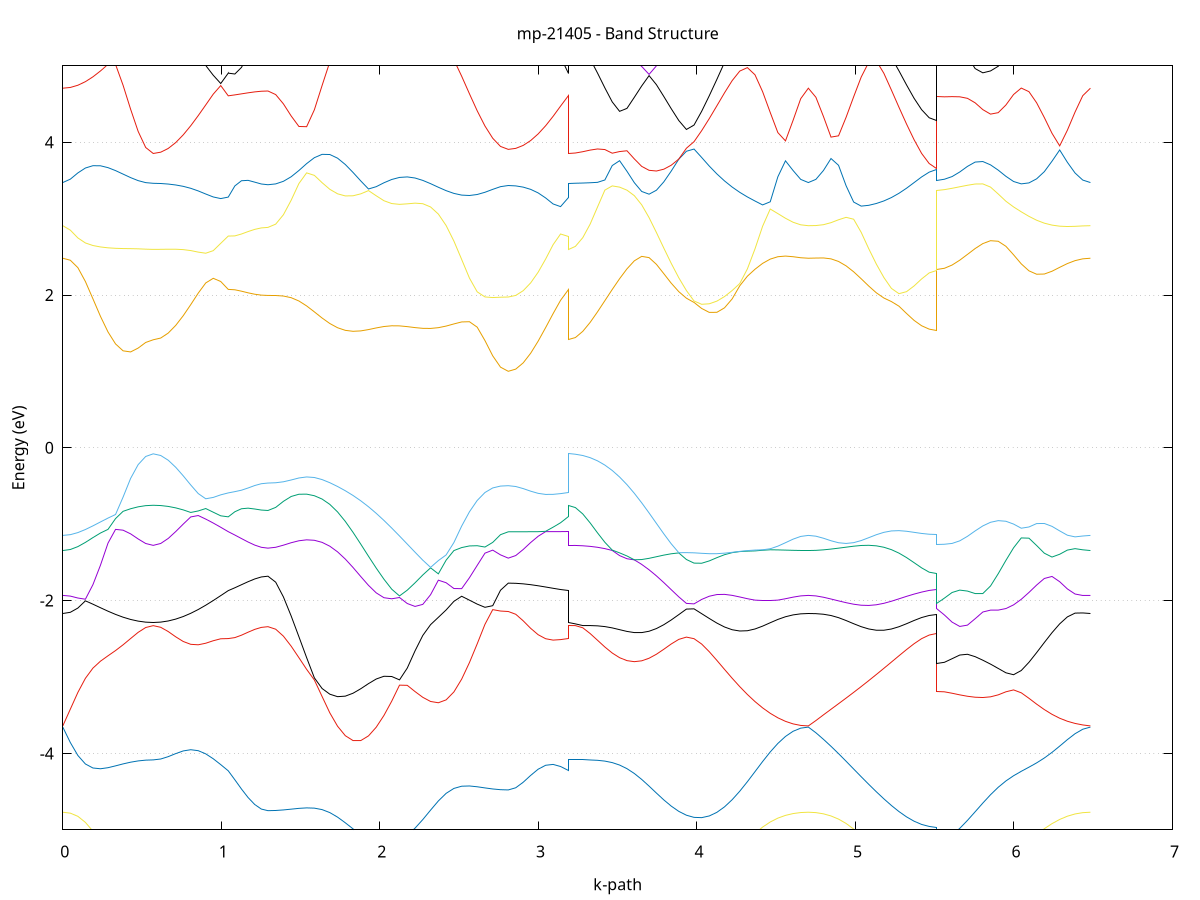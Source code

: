 set title 'mp-21405 - Band Structure'
set xlabel 'k-path'
set ylabel 'Energy (eV)'
set grid y
set yrange [-5:5]
set terminal png size 800,600
set output 'mp-21405_bands_gnuplot.png'
plot '-' using 1:2 with lines notitle, '-' using 1:2 with lines notitle, '-' using 1:2 with lines notitle, '-' using 1:2 with lines notitle, '-' using 1:2 with lines notitle, '-' using 1:2 with lines notitle, '-' using 1:2 with lines notitle, '-' using 1:2 with lines notitle, '-' using 1:2 with lines notitle, '-' using 1:2 with lines notitle, '-' using 1:2 with lines notitle, '-' using 1:2 with lines notitle, '-' using 1:2 with lines notitle, '-' using 1:2 with lines notitle, '-' using 1:2 with lines notitle, '-' using 1:2 with lines notitle, '-' using 1:2 with lines notitle, '-' using 1:2 with lines notitle, '-' using 1:2 with lines notitle, '-' using 1:2 with lines notitle, '-' using 1:2 with lines notitle, '-' using 1:2 with lines notitle, '-' using 1:2 with lines notitle, '-' using 1:2 with lines notitle, '-' using 1:2 with lines notitle, '-' using 1:2 with lines notitle, '-' using 1:2 with lines notitle, '-' using 1:2 with lines notitle, '-' using 1:2 with lines notitle, '-' using 1:2 with lines notitle, '-' using 1:2 with lines notitle, '-' using 1:2 with lines notitle, '-' using 1:2 with lines notitle, '-' using 1:2 with lines notitle, '-' using 1:2 with lines notitle, '-' using 1:2 with lines notitle, '-' using 1:2 with lines notitle, '-' using 1:2 with lines notitle, '-' using 1:2 with lines notitle, '-' using 1:2 with lines notitle, '-' using 1:2 with lines notitle, '-' using 1:2 with lines notitle, '-' using 1:2 with lines notitle, '-' using 1:2 with lines notitle, '-' using 1:2 with lines notitle, '-' using 1:2 with lines notitle, '-' using 1:2 with lines notitle, '-' using 1:2 with lines notitle, '-' using 1:2 with lines notitle, '-' using 1:2 with lines notitle, '-' using 1:2 with lines notitle, '-' using 1:2 with lines notitle, '-' using 1:2 with lines notitle, '-' using 1:2 with lines notitle, '-' using 1:2 with lines notitle, '-' using 1:2 with lines notitle, '-' using 1:2 with lines notitle, '-' using 1:2 with lines notitle, '-' using 1:2 with lines notitle, '-' using 1:2 with lines notitle, '-' using 1:2 with lines notitle, '-' using 1:2 with lines notitle, '-' using 1:2 with lines notitle, '-' using 1:2 with lines notitle
0.000000 -14.536178
0.047539 -14.535578
0.095078 -14.533678
0.142618 -14.530578
0.190157 -14.526778
0.237696 -14.522378
0.285235 -14.517878
0.332774 -14.513978
0.380313 -14.510778
0.427853 -14.508678
0.475392 -14.507378
0.522931 -14.506678
0.570470 -14.506478
0.570470 -14.506478
0.617791 -14.506478
0.665113 -14.506578
0.712434 -14.506778
0.759755 -14.507078
0.807076 -14.507478
0.854398 -14.508078
0.901719 -14.508778
0.949040 -14.509778
0.996361 -14.510978
1.043683 -14.512278
1.043683 -14.512278
1.085435 -14.510478
1.127187 -14.509078
1.168939 -14.507978
1.210691 -14.507178
1.252443 -14.506778
1.294195 -14.506678
1.294195 -14.506678
1.342979 -14.507078
1.391764 -14.508478
1.440548 -14.510778
1.489333 -14.513978
1.538117 -14.517878
1.586902 -14.522378
1.635687 -14.526978
1.684471 -14.531378
1.733256 -14.535378
1.782040 -14.538378
1.830825 -14.540078
1.879609 -14.540278
1.928394 -14.538778
1.977179 -14.535178
2.025963 -14.529478
2.025963 -14.529478
2.074970 -14.521578
2.123977 -14.522178
2.172984 -14.529478
2.221991 -14.535178
2.270997 -14.539378
2.320004 -14.542478
2.369011 -14.544578
2.418018 -14.545978
2.467025 -14.546678
2.516032 -14.547078
2.565039 -14.547178
2.614045 -14.547178
2.663052 -14.547078
2.712059 -14.546978
2.761066 -14.546978
2.810073 -14.546878
2.810073 -14.546878
2.857193 -14.546078
2.904313 -14.543478
2.951433 -14.539378
2.998553 -14.534078
3.045673 -14.528178
3.092793 -14.522078
3.139913 -14.516678
3.187033 -14.512278
3.187033 -14.506478
3.233504 -14.506778
3.279975 -14.507778
3.326447 -14.509378
3.372918 -14.511778
3.419389 -14.514778
3.465860 -14.518378
3.512331 -14.522278
3.558803 -14.526378
3.605274 -14.530278
3.651745 -14.533778
3.698216 -14.536378
3.744687 -14.537878
3.791159 -14.538078
3.837630 -14.536778
3.837630 -14.536778
3.885701 -14.533478
3.933772 -14.528278
3.981843 -14.520778
4.029915 -14.511278
4.077986 -14.502178
4.126057 -14.508778
4.174128 -14.514278
4.222199 -14.518878
4.270271 -14.522778
4.318342 -14.525878
4.366413 -14.528478
4.414484 -14.530578
4.462555 -14.532378
4.510627 -14.533778
4.558698 -14.534778
4.606769 -14.535578
4.654840 -14.536078
4.702911 -14.536178
4.702911 -14.536178
4.750549 -14.535978
4.798186 -14.535378
4.845823 -14.534378
4.893460 -14.533178
4.941098 -14.531678
4.988735 -14.530278
5.036372 -14.529078
5.084010 -14.528178
5.131647 -14.528078
5.179284 -14.528778
5.226921 -14.530378
5.274559 -14.532878
5.322196 -14.535978
5.369833 -14.538978
5.417471 -14.541578
5.465108 -14.543378
5.512745 -14.543978
5.512745 -14.542878
5.561223 -14.542578
5.609701 -14.541678
5.658180 -14.540378
5.706658 -14.538778
5.755136 -14.537078
5.803614 -14.535478
5.852092 -14.534178
5.900570 -14.533078
5.949048 -14.532478
5.997526 -14.532178
6.046005 -14.532178
6.094483 -14.532478
6.142961 -14.532978
6.191439 -14.533578
6.239917 -14.534278
6.288395 -14.534878
6.336873 -14.535378
6.385351 -14.535878
6.433830 -14.536078
6.482308 -14.536178
e
0.000000 -14.445178
0.047539 -14.445178
0.095078 -14.445378
0.142618 -14.445378
0.190157 -14.444978
0.237696 -14.443678
0.285235 -14.441178
0.332774 -14.436978
0.380313 -14.430978
0.427853 -14.423578
0.475392 -14.415978
0.522931 -14.409878
0.570470 -14.407578
0.570470 -14.407578
0.617791 -14.407978
0.665113 -14.409178
0.712434 -14.411178
0.759755 -14.413678
0.807076 -14.416578
0.854398 -14.419778
0.901719 -14.423078
0.949040 -14.426178
0.996361 -14.429178
1.043683 -14.431878
1.043683 -14.431878
1.085435 -14.429078
1.127187 -14.426178
1.168939 -14.423478
1.210691 -14.421278
1.252443 -14.419878
1.294195 -14.419378
1.294195 -14.419378
1.342979 -14.419778
1.391764 -14.420878
1.440548 -14.422278
1.489333 -14.423878
1.538117 -14.425278
1.586902 -14.426378
1.635687 -14.427178
1.684471 -14.427578
1.733256 -14.427878
1.782040 -14.427978
1.830825 -14.441478
1.879609 -14.459078
1.928394 -14.475278
1.977179 -14.489678
2.025963 -14.502278
2.025963 -14.502278
2.074970 -14.513178
2.123977 -14.511478
2.172984 -14.499278
2.221991 -14.485278
2.270997 -14.469978
2.320004 -14.454978
2.369011 -14.444378
2.418018 -14.440478
2.467025 -14.439578
2.516032 -14.439678
2.565039 -14.440178
2.614045 -14.440778
2.663052 -14.441278
2.712059 -14.441678
2.761066 -14.441978
2.810073 -14.442078
2.810073 -14.442078
2.857193 -14.442178
2.904313 -14.442578
2.951433 -14.442978
2.998553 -14.442978
3.045673 -14.442378
3.092793 -14.440478
3.139913 -14.436978
3.187033 -14.431878
3.187033 -14.407578
3.233504 -14.408078
3.279975 -14.409678
3.326447 -14.411878
3.372918 -14.414378
3.419389 -14.416878
3.465860 -14.419178
3.512331 -14.421178
3.558803 -14.422678
3.605274 -14.423978
3.651745 -14.424978
3.698216 -14.425778
3.744687 -14.426478
3.791159 -14.435778
3.837630 -14.449778
3.837630 -14.449778
3.885701 -14.462978
3.933772 -14.474878
3.981843 -14.485278
4.029915 -14.494378
4.077986 -14.499578
4.126057 -14.485878
4.174128 -14.470478
4.222199 -14.454578
4.270271 -14.443578
4.318342 -14.440978
4.366413 -14.441178
4.414484 -14.441878
4.462555 -14.442678
4.510627 -14.443478
4.558698 -14.444178
4.606769 -14.444678
4.654840 -14.445078
4.702911 -14.445178
4.702911 -14.445178
4.750549 -14.445078
4.798186 -14.444778
4.845823 -14.444378
4.893460 -14.443778
4.941098 -14.443078
4.988735 -14.442278
5.036372 -14.441578
5.084010 -14.440978
5.131647 -14.440778
5.179284 -14.441378
5.226921 -14.443278
5.274559 -14.446078
5.322196 -14.448978
5.369833 -14.451278
5.417471 -14.452778
5.465108 -14.453678
5.512745 -14.453978
5.512745 -14.480778
5.561223 -14.480078
5.609701 -14.477778
5.658180 -14.473978
5.706658 -14.468778
5.755136 -14.462078
5.803614 -14.454478
5.852092 -14.446878
5.900570 -14.441878
5.949048 -14.440278
5.997526 -14.440178
6.046005 -14.440578
6.094483 -14.441278
6.142961 -14.441978
6.191439 -14.442678
6.239917 -14.443378
6.288395 -14.443978
6.336873 -14.444478
6.385351 -14.444878
6.433830 -14.445078
6.482308 -14.445178
e
0.000000 -14.284178
0.047539 -14.285178
0.095078 -14.287978
0.142618 -14.292478
0.190157 -14.298278
0.237696 -14.304978
0.285235 -14.311978
0.332774 -14.318778
0.380313 -14.324878
0.427853 -14.329978
0.475392 -14.333878
0.522931 -14.336178
0.570470 -14.336978
0.570470 -14.337078
0.617791 -14.336978
0.665113 -14.336678
0.712434 -14.336178
0.759755 -14.335578
0.807076 -14.334778
0.854398 -14.333778
0.901719 -14.332578
0.949040 -14.331278
0.996361 -14.329778
1.043683 -14.328078
1.043683 -14.328078
1.085435 -14.331078
1.127187 -14.333578
1.168939 -14.335578
1.210691 -14.336978
1.252443 -14.337878
1.294195 -14.338178
1.294195 -14.338178
1.342979 -14.337078
1.391764 -14.333978
1.440548 -14.329178
1.489333 -14.322778
1.538117 -14.332078
1.586902 -14.346678
1.635687 -14.364078
1.684471 -14.383278
1.733256 -14.402978
1.782040 -14.422578
1.830825 -14.427978
1.879609 -14.427978
1.928394 -14.427978
1.977179 -14.427978
2.025963 -14.428078
2.025963 -14.428078
2.074970 -14.428278
2.123977 -14.428478
2.172984 -14.428678
2.221991 -14.428678
2.270997 -14.428078
2.320004 -14.425578
2.369011 -14.417378
2.418018 -14.401778
2.467025 -14.382678
2.516032 -14.362778
2.565039 -14.343378
2.614045 -14.325378
2.663052 -14.309678
2.712059 -14.296978
2.761066 -14.288478
2.810073 -14.285278
2.810073 -14.285278
2.857193 -14.286378
2.904313 -14.289478
2.951433 -14.294378
2.998553 -14.300678
3.045673 -14.307778
3.092793 -14.315078
3.139913 -14.321978
3.187033 -14.328078
3.187033 -14.337078
3.233504 -14.336078
3.279975 -14.333178
3.326447 -14.328678
3.372918 -14.322978
3.419389 -14.322978
3.465860 -14.331278
3.512331 -14.342778
3.558803 -14.356778
3.605274 -14.372378
3.651745 -14.388678
3.698216 -14.404978
3.744687 -14.420778
3.791159 -14.427078
3.837630 -14.427778
3.837630 -14.427778
3.885701 -14.428378
3.933772 -14.429078
3.981843 -14.429878
4.029915 -14.430678
4.077986 -14.431478
4.126057 -14.432178
4.174128 -14.432578
4.222199 -14.431678
4.270271 -14.424578
4.318342 -14.407778
4.366413 -14.387578
4.414484 -14.366578
4.462555 -14.346178
4.510627 -14.326978
4.558698 -14.310178
4.606769 -14.296678
4.654840 -14.287578
4.702911 -14.284178
4.702911 -14.284178
4.750549 -14.287178
4.798186 -14.295378
4.845823 -14.307278
4.893460 -14.321778
4.941098 -14.337878
4.988735 -14.354578
5.036372 -14.371078
5.084010 -14.386378
5.131647 -14.399578
5.179284 -14.409878
5.226921 -14.416478
5.274559 -14.419678
5.322196 -14.420678
5.369833 -14.420578
5.417471 -14.420178
5.465108 -14.419778
5.512745 -14.419678
5.512745 -14.430178
5.561223 -14.430278
5.609701 -14.430378
5.658180 -14.430578
5.706658 -14.430878
5.755136 -14.430978
5.803614 -14.430578
5.852092 -14.428678
5.900570 -14.422778
5.949048 -14.412378
5.997526 -14.399478
6.046005 -14.385278
6.094483 -14.370478
6.142961 -14.355378
6.191439 -14.340478
6.239917 -14.326278
6.288395 -14.313078
6.336873 -14.301678
6.385351 -14.292478
6.433830 -14.286378
6.482308 -14.284178
e
0.000000 -14.255778
0.047539 -14.255678
0.095078 -14.255178
0.142618 -14.254778
0.190157 -14.254978
0.237696 -14.256978
0.285235 -14.261978
0.332774 -14.270078
0.380313 -14.280178
0.427853 -14.290978
0.475392 -14.301178
0.522931 -14.308778
0.570470 -14.311678
0.570470 -14.311678
0.617791 -14.311278
0.665113 -14.310178
0.712434 -14.308478
0.759755 -14.306078
0.807076 -14.303278
0.854398 -14.299978
0.901719 -14.296278
0.949040 -14.292378
0.996361 -14.288278
1.043683 -14.283978
1.043683 -14.283978
1.085435 -14.290378
1.127187 -14.296278
1.168939 -14.301378
1.210691 -14.305378
1.252443 -14.307878
1.294195 -14.308778
1.294195 -14.308778
1.342979 -14.309278
1.391764 -14.311078
1.440548 -14.314778
1.489333 -14.321378
1.538117 -14.315178
1.586902 -14.306678
1.635687 -14.297578
1.684471 -14.287978
1.733256 -14.286778
1.782040 -14.286978
1.830825 -14.286978
1.879609 -14.286578
1.928394 -14.285978
1.977179 -14.284978
2.025963 -14.283778
2.025963 -14.283778
2.074970 -14.282178
2.123977 -14.280278
2.172984 -14.277878
2.221991 -14.275078
2.270997 -14.271778
2.320004 -14.267978
2.369011 -14.263778
2.418018 -14.259178
2.467025 -14.254378
2.516032 -14.249378
2.565039 -14.244478
2.614045 -14.239678
2.663052 -14.242978
2.712059 -14.246878
2.761066 -14.249878
2.810073 -14.251078
2.810073 -14.251078
2.857193 -14.250878
2.904313 -14.250278
2.951433 -14.249778
2.998553 -14.250178
3.045673 -14.253778
3.092793 -14.261578
3.139913 -14.272278
3.187033 -14.283978
3.187033 -14.311678
3.233504 -14.311878
3.279975 -14.312778
3.326447 -14.314478
3.372918 -14.317678
3.419389 -14.316078
3.465860 -14.308478
3.512331 -14.300278
3.558803 -14.291778
3.605274 -14.284378
3.651745 -14.284678
3.698216 -14.284378
3.744687 -14.283678
3.791159 -14.282678
3.837630 -14.281378
3.837630 -14.281378
3.885701 -14.279678
3.933772 -14.277778
3.981843 -14.275478
4.029915 -14.272878
4.077986 -14.269878
4.126057 -14.266678
4.174128 -14.263078
4.222199 -14.259178
4.270271 -14.254978
4.318342 -14.250678
4.366413 -14.246378
4.414484 -14.242078
4.462555 -14.241278
4.510627 -14.245178
4.558698 -14.248878
4.606769 -14.252078
4.654840 -14.254678
4.702911 -14.255778
4.702911 -14.255778
4.750549 -14.254878
4.798186 -14.252478
4.845823 -14.249678
4.893460 -14.246678
4.941098 -14.244178
4.988735 -14.245578
5.036372 -14.250378
5.084010 -14.256078
5.131647 -14.262078
5.179284 -14.268078
5.226921 -14.273978
5.274559 -14.279378
5.322196 -14.284278
5.369833 -14.288378
5.417471 -14.291378
5.465108 -14.293278
5.512745 -14.293978
5.512745 -14.290878
5.561223 -14.290578
5.609701 -14.289778
5.658180 -14.288378
5.706658 -14.286378
5.755136 -14.283778
5.803614 -14.280478
5.852092 -14.276578
5.900570 -14.272178
5.949048 -14.267278
5.997526 -14.262078
6.046005 -14.256678
6.094483 -14.251378
6.142961 -14.246578
6.191439 -14.243478
6.239917 -14.245178
6.288395 -14.247978
6.336873 -14.250778
6.385351 -14.253178
6.433830 -14.255078
6.482308 -14.255778
e
0.000000 -14.222278
0.047539 -14.222778
0.095078 -14.224378
0.142618 -14.226978
0.190157 -14.229978
0.237696 -14.232278
0.285235 -14.233478
0.332774 -14.236178
0.380313 -14.238478
0.427853 -14.240278
0.475392 -14.241578
0.522931 -14.242278
0.570470 -14.242578
0.570470 -14.242578
0.617791 -14.242578
0.665113 -14.242778
0.712434 -14.242878
0.759755 -14.243178
0.807076 -14.243378
0.854398 -14.243678
0.901719 -14.243878
0.949040 -14.243978
0.996361 -14.243978
1.043683 -14.243878
1.043683 -14.243878
1.085435 -14.245178
1.127187 -14.246278
1.168939 -14.247178
1.210691 -14.247778
1.252443 -14.248178
1.294195 -14.248378
1.294195 -14.248378
1.342979 -14.250678
1.391764 -14.256478
1.440548 -14.264178
1.489333 -14.271878
1.538117 -14.278078
1.586902 -14.282278
1.635687 -14.284678
1.684471 -14.286078
1.733256 -14.278278
1.782040 -14.268578
1.830825 -14.259278
1.879609 -14.250478
1.928394 -14.242378
1.977179 -14.235078
2.025963 -14.228578
2.025963 -14.228578
2.074970 -14.222978
2.123977 -14.218178
2.172984 -14.214378
2.221991 -14.212178
2.270997 -14.212178
2.320004 -14.213978
2.369011 -14.216978
2.418018 -14.220878
2.467025 -14.225178
2.516032 -14.229778
2.565039 -14.234278
2.614045 -14.238778
2.663052 -14.235278
2.712059 -14.231478
2.761066 -14.228178
2.810073 -14.226578
2.810073 -14.226578
2.857193 -14.226878
2.904313 -14.228078
2.951433 -14.229978
2.998553 -14.232778
3.045673 -14.235878
3.092793 -14.238878
3.139913 -14.241578
3.187033 -14.243878
3.187033 -14.242578
3.233504 -14.244378
3.279975 -14.249178
3.326447 -14.255778
3.372918 -14.263378
3.419389 -14.270778
3.465860 -14.276778
3.512331 -14.280878
3.558803 -14.283278
3.605274 -14.282978
3.651745 -14.274278
3.698216 -14.265678
3.744687 -14.257578
3.791159 -14.249978
3.837630 -14.242978
3.837630 -14.242978
3.885701 -14.236478
3.933772 -14.230678
3.981843 -14.225678
4.029915 -14.221678
4.077986 -14.218878
4.126057 -14.218078
4.174128 -14.219078
4.222199 -14.221578
4.270271 -14.224878
4.318342 -14.228778
4.366413 -14.232878
4.414484 -14.237078
4.462555 -14.237978
4.510627 -14.234178
4.558698 -14.230678
4.606769 -14.227478
4.654840 -14.224678
4.702911 -14.222278
4.702911 -14.222278
4.750549 -14.224578
4.798186 -14.227378
4.845823 -14.230578
4.893460 -14.234178
4.941098 -14.237578
4.988735 -14.237578
5.036372 -14.234478
5.084010 -14.231078
5.131647 -14.227778
5.179284 -14.224878
5.226921 -14.222478
5.274559 -14.220578
5.322196 -14.220578
5.369833 -14.222678
5.417471 -14.224478
5.465108 -14.225578
5.512745 -14.225978
5.512745 -14.221778
5.561223 -14.221578
5.609701 -14.220878
5.658180 -14.219778
5.706658 -14.218478
5.755136 -14.217278
5.803614 -14.217478
5.852092 -14.218978
5.900570 -14.221178
5.949048 -14.223878
5.997526 -14.226978
6.046005 -14.230378
6.094483 -14.233878
6.142961 -14.237178
6.191439 -14.238878
6.239917 -14.236178
6.288395 -14.232578
6.336873 -14.229378
6.385351 -14.226578
6.433830 -14.224178
6.482308 -14.222278
e
0.000000 -14.221878
0.047539 -14.222178
0.095078 -14.223278
0.142618 -14.225078
0.190157 -14.227578
0.237696 -14.230478
0.285235 -14.232778
0.332774 -14.231478
0.380313 -14.229178
0.427853 -14.226678
0.475392 -14.224378
0.522931 -14.222778
0.570470 -14.222278
0.570470 -14.222278
0.617791 -14.222278
0.665113 -14.222578
0.712434 -14.222978
0.759755 -14.223578
0.807076 -14.224378
0.854398 -14.225178
0.901719 -14.226178
0.949040 -14.227278
0.996361 -14.228378
1.043683 -14.229578
1.043683 -14.229578
1.085435 -14.228678
1.127187 -14.227878
1.168939 -14.227278
1.210691 -14.226778
1.252443 -14.226478
1.294195 -14.226378
1.294195 -14.226378
1.342979 -14.225178
1.391764 -14.222378
1.440548 -14.218878
1.489333 -14.215078
1.538117 -14.210978
1.586902 -14.206778
1.635687 -14.202578
1.684471 -14.198278
1.733256 -14.199278
1.782040 -14.200178
1.830825 -14.200778
1.879609 -14.201078
1.928394 -14.200978
1.977179 -14.200778
2.025963 -14.200478
2.025963 -14.200478
2.074970 -14.200178
2.123977 -14.200078
2.172984 -14.199878
2.221991 -14.199078
2.270997 -14.197278
2.320004 -14.194478
2.369011 -14.192878
2.418018 -14.196678
2.467025 -14.200578
2.516032 -14.204378
2.565039 -14.208078
2.614045 -14.211578
2.663052 -14.214778
2.712059 -14.217678
2.761066 -14.220278
2.810073 -14.221678
2.810073 -14.221678
2.857193 -14.222478
2.904313 -14.224578
2.951433 -14.227978
2.998553 -14.231878
3.045673 -14.234178
3.092793 -14.233778
3.139913 -14.231878
3.187033 -14.229578
3.187033 -14.222278
3.233504 -14.221178
3.279975 -14.218778
3.326447 -14.215678
3.372918 -14.212078
3.419389 -14.208378
3.465860 -14.204378
3.512331 -14.200678
3.558803 -14.202378
3.605274 -14.203878
3.651745 -14.205178
3.698216 -14.206078
3.744687 -14.206678
3.791159 -14.207078
3.837630 -14.207078
3.837630 -14.207078
3.885701 -14.206978
3.933772 -14.206778
3.981843 -14.206678
4.029915 -14.206378
4.077986 -14.205678
4.126057 -14.203978
4.174128 -14.201178
4.222199 -14.197778
4.270271 -14.194078
4.318342 -14.196278
4.366413 -14.200178
4.414484 -14.203978
4.462555 -14.207678
4.510627 -14.210978
4.558698 -14.214078
4.606769 -14.216878
4.654840 -14.219578
4.702911 -14.221878
4.702911 -14.221878
4.750549 -14.219778
4.798186 -14.217478
4.845823 -14.215078
4.893460 -14.212478
4.941098 -14.209678
4.988735 -14.206678
5.036372 -14.203978
5.084010 -14.202978
5.131647 -14.205478
5.179284 -14.209378
5.226921 -14.213178
5.274559 -14.216578
5.322196 -14.218178
5.369833 -14.217578
5.417471 -14.216978
5.465108 -14.216578
5.512745 -14.216478
5.512745 -14.212278
5.561223 -14.212278
5.609701 -14.212478
5.658180 -14.212778
5.706658 -14.213278
5.755136 -14.213478
5.803614 -14.212478
5.852092 -14.210378
5.900570 -14.207878
5.949048 -14.205378
5.997526 -14.203678
6.046005 -14.203578
6.094483 -14.205078
6.142961 -14.207278
6.191439 -14.209578
6.239917 -14.211978
6.288395 -14.214178
6.336873 -14.216278
6.385351 -14.218178
6.433830 -14.220078
6.482308 -14.221878
e
0.000000 -14.172578
0.047539 -14.175278
0.095078 -14.180678
0.142618 -14.185778
0.190157 -14.189378
0.237696 -14.191278
0.285235 -14.192178
0.332774 -14.192278
0.380313 -14.191978
0.427853 -14.191678
0.475392 -14.191278
0.522931 -14.191078
0.570470 -14.190978
0.570470 -14.190978
0.617791 -14.190978
0.665113 -14.190978
0.712434 -14.190878
0.759755 -14.190778
0.807076 -14.190778
0.854398 -14.190678
0.901719 -14.190578
0.949040 -14.190478
0.996361 -14.190378
1.043683 -14.190278
1.043683 -14.190278
1.085435 -14.189878
1.127187 -14.189478
1.168939 -14.189178
1.210691 -14.188878
1.252443 -14.188778
1.294195 -14.188678
1.294195 -14.188678
1.342979 -14.188978
1.391764 -14.189678
1.440548 -14.190778
1.489333 -14.192078
1.538117 -14.193678
1.586902 -14.195178
1.635687 -14.196778
1.684471 -14.198078
1.733256 -14.194278
1.782040 -14.190478
1.830825 -14.187078
1.879609 -14.184178
1.928394 -14.181778
1.977179 -14.180178
2.025963 -14.179278
2.025963 -14.179278
2.074970 -14.179078
2.123977 -14.179778
2.172984 -14.181178
2.221991 -14.183278
2.270997 -14.186078
2.320004 -14.189278
2.369011 -14.191078
2.418018 -14.187678
2.467025 -14.184278
2.516032 -14.181078
2.565039 -14.178178
2.614045 -14.175678
2.663052 -14.173578
2.712059 -14.172078
2.761066 -14.171178
2.810073 -14.170778
2.810073 -14.170778
2.857193 -14.173778
2.904313 -14.179578
2.951433 -14.184778
2.998553 -14.188278
3.045673 -14.190078
3.092793 -14.190778
3.139913 -14.190678
3.187033 -14.190278
3.187033 -14.190978
3.233504 -14.191278
3.279975 -14.192178
3.326447 -14.193478
3.372918 -14.195078
3.419389 -14.196978
3.465860 -14.198778
3.512331 -14.200278
3.558803 -14.196178
3.605274 -14.192178
3.651745 -14.188478
3.698216 -14.184978
3.744687 -14.181978
3.791159 -14.179478
3.837630 -14.177678
3.837630 -14.177678
3.885701 -14.176478
3.933772 -14.176078
3.981843 -14.176478
4.029915 -14.177578
4.077986 -14.179478
4.126057 -14.182078
4.174128 -14.185178
4.222199 -14.188578
4.270271 -14.192378
4.318342 -14.190378
4.366413 -14.186778
4.414484 -14.183378
4.462555 -14.180378
4.510627 -14.177678
4.558698 -14.175578
4.606769 -14.173978
4.654840 -14.172978
4.702911 -14.172578
4.702911 -14.172578
4.750549 -14.173278
4.798186 -14.175078
4.845823 -14.177878
4.893460 -14.181378
4.941098 -14.185278
4.988735 -14.189478
5.036372 -14.193478
5.084010 -14.195678
5.131647 -14.194078
5.179284 -14.190978
5.226921 -14.187578
5.274559 -14.184178
5.322196 -14.180978
5.369833 -14.178178
5.417471 -14.175978
5.465108 -14.174478
5.512745 -14.173978
5.512745 -14.175678
5.561223 -14.175978
5.609701 -14.176978
5.658180 -14.178478
5.706658 -14.180378
5.755136 -14.182678
5.803614 -14.185178
5.852092 -14.187678
5.900570 -14.190178
5.949048 -14.192378
5.997526 -14.193678
6.046005 -14.193078
6.094483 -14.190878
6.142961 -14.187878
6.191439 -14.184778
6.239917 -14.181678
6.288395 -14.178778
6.336873 -14.176378
6.385351 -14.174378
6.433830 -14.173078
6.482308 -14.172578
e
0.000000 -14.132778
0.047539 -14.128778
0.095078 -14.119178
0.142618 -14.110378
0.190157 -14.113778
0.237696 -14.117778
0.285235 -14.122178
0.332774 -14.126678
0.380313 -14.130978
0.427853 -14.134878
0.475392 -14.137978
0.522931 -14.139978
0.570470 -14.140678
0.570470 -14.140678
0.617791 -14.140478
0.665113 -14.140078
0.712434 -14.139478
0.759755 -14.138578
0.807076 -14.137578
0.854398 -14.136378
0.901719 -14.135078
0.949040 -14.133678
0.996361 -14.132278
1.043683 -14.130878
1.043683 -14.130878
1.085435 -14.131778
1.127187 -14.132378
1.168939 -14.132778
1.210691 -14.133078
1.252443 -14.133178
1.294195 -14.133278
1.294195 -14.133278
1.342979 -14.132878
1.391764 -14.131878
1.440548 -14.130178
1.489333 -14.128078
1.538117 -14.125678
1.586902 -14.123178
1.635687 -14.120578
1.684471 -14.117978
1.733256 -14.115578
1.782040 -14.113378
1.830825 -14.111378
1.879609 -14.110278
1.928394 -14.115578
1.977179 -14.120378
2.025963 -14.124478
2.025963 -14.124478
2.074970 -14.127878
2.123977 -14.130778
2.172984 -14.132878
2.221991 -14.134478
2.270997 -14.135478
2.320004 -14.136078
2.369011 -14.136278
2.418018 -14.136078
2.467025 -14.135778
2.516032 -14.135178
2.565039 -14.134578
2.614045 -14.133878
2.663052 -14.133178
2.712059 -14.132678
2.761066 -14.132278
2.810073 -14.132178
2.810073 -14.132178
2.857193 -14.127778
2.904313 -14.117378
2.951433 -14.112278
2.998553 -14.116278
3.045673 -14.120378
3.092793 -14.124378
3.139913 -14.127878
3.187033 -14.130878
3.187033 -14.140678
3.233504 -14.140278
3.279975 -14.139078
3.326447 -14.137278
3.372918 -14.134978
3.419389 -14.132378
3.465860 -14.129578
3.512331 -14.126678
3.558803 -14.123878
3.605274 -14.121078
3.651745 -14.118478
3.698216 -14.116078
3.744687 -14.113978
3.791159 -14.117778
3.837630 -14.122178
3.837630 -14.122178
3.885701 -14.126078
3.933772 -14.129378
3.981843 -14.131978
4.029915 -14.133978
4.077986 -14.135378
4.126057 -14.136278
4.174128 -14.136778
4.222199 -14.136878
4.270271 -14.136878
4.318342 -14.136478
4.366413 -14.136078
4.414484 -14.135478
4.462555 -14.134878
4.510627 -14.134178
4.558698 -14.133578
4.606769 -14.133178
4.654840 -14.132878
4.702911 -14.132778
4.702911 -14.132778
4.750549 -14.132378
4.798186 -14.131378
4.845823 -14.130478
4.893460 -14.130278
4.941098 -14.131178
4.988735 -14.132978
5.036372 -14.135378
5.084010 -14.138178
5.131647 -14.141178
5.179284 -14.144078
5.226921 -14.146778
5.274559 -14.149278
5.322196 -14.151478
5.369833 -14.153378
5.417471 -14.154878
5.465108 -14.155878
5.512745 -14.156178
5.512745 -14.152778
5.561223 -14.152678
5.609701 -14.152178
5.658180 -14.151378
5.706658 -14.150278
5.755136 -14.148978
5.803614 -14.147378
5.852092 -14.145678
5.900570 -14.143678
5.949048 -14.141478
5.997526 -14.139278
6.046005 -14.136978
6.094483 -14.134778
6.142961 -14.132878
6.191439 -14.131378
6.239917 -14.130478
6.288395 -14.130278
6.336873 -14.130778
6.385351 -14.131678
6.433830 -14.132478
6.482308 -14.132778
e
0.000000 -14.105578
0.047539 -14.106178
0.095078 -14.107778
0.142618 -14.107278
0.190157 -14.094778
0.237696 -14.082478
0.285235 -14.070978
0.332774 -14.060578
0.380313 -14.051678
0.427853 -14.044478
0.475392 -14.039178
0.522931 -14.035978
0.570470 -14.034878
0.570470 -14.034878
0.617791 -14.034978
0.665113 -14.035378
0.712434 -14.036078
0.759755 -14.037078
0.807076 -14.038278
0.854398 -14.039678
0.901719 -14.041478
0.949040 -14.043378
0.996361 -14.045678
1.043683 -14.048078
1.043683 -14.048078
1.085435 -14.044078
1.127187 -14.040778
1.168939 -14.038178
1.210691 -14.036278
1.252443 -14.035078
1.294195 -14.034778
1.294195 -14.034778
1.342979 -14.035978
1.391764 -14.039678
1.440548 -14.045178
1.489333 -14.052178
1.538117 -14.059778
1.586902 -14.067778
1.635687 -14.075778
1.684471 -14.083578
1.733256 -14.090978
1.782040 -14.097878
1.830825 -14.104378
1.879609 -14.109678
1.928394 -14.108178
1.977179 -14.106978
2.025963 -14.105978
2.025963 -14.105978
2.074970 -14.105178
2.123977 -14.104578
2.172984 -14.104078
2.221991 -14.103778
2.270997 -14.103478
2.320004 -14.103378
2.369011 -14.103378
2.418018 -14.103378
2.467025 -14.103578
2.516032 -14.103878
2.565039 -14.104278
2.614045 -14.104778
2.663052 -14.105178
2.712059 -14.105578
2.761066 -14.105878
2.810073 -14.105978
2.810073 -14.105978
2.857193 -14.106778
2.904313 -14.108978
2.951433 -14.104778
2.998553 -14.091678
3.045673 -14.078878
3.092793 -14.067178
3.139913 -14.056778
3.187033 -14.048078
3.187033 -14.034878
3.233504 -14.036178
3.279975 -14.039978
3.326447 -14.045878
3.372918 -14.053178
3.419389 -14.061278
3.465860 -14.069678
3.512331 -14.078078
3.558803 -14.086078
3.605274 -14.093578
3.651745 -14.100578
3.698216 -14.106878
3.744687 -14.112678
3.791159 -14.111978
3.837630 -14.110278
3.837630 -14.110278
3.885701 -14.108778
3.933772 -14.107478
3.981843 -14.106378
4.029915 -14.105478
4.077986 -14.104678
4.126057 -14.104078
4.174128 -14.103578
4.222199 -14.103278
4.270271 -14.103078
4.318342 -14.102978
4.366413 -14.103078
4.414484 -14.103378
4.462555 -14.103778
4.510627 -14.104178
4.558698 -14.104678
4.606769 -14.105178
4.654840 -14.105478
4.702911 -14.105578
4.702911 -14.105578
4.750549 -14.105578
4.798186 -14.105278
4.845823 -14.104578
4.893460 -14.103178
4.941098 -14.100978
4.988735 -14.098178
5.036372 -14.095078
5.084010 -14.091778
5.131647 -14.088478
5.179284 -14.085278
5.226921 -14.082278
5.274559 -14.079578
5.322196 -14.077278
5.369833 -14.075378
5.417471 -14.073978
5.465108 -14.073078
5.512745 -14.072778
5.512745 -14.071678
5.561223 -14.071878
5.609701 -14.072578
5.658180 -14.073678
5.706658 -14.075178
5.755136 -14.077078
5.803614 -14.079178
5.852092 -14.081678
5.900570 -14.084278
5.949048 -14.087078
5.997526 -14.089978
6.046005 -14.092978
6.094483 -14.095778
6.142961 -14.098478
6.191439 -14.100878
6.239917 -14.102878
6.288395 -14.104278
6.336873 -14.105078
6.385351 -14.105478
6.433830 -14.105578
6.482308 -14.105578
e
0.000000 -13.963078
0.047539 -13.962878
0.095078 -13.962478
0.142618 -13.961878
0.190157 -13.960978
0.237696 -13.959978
0.285235 -13.958878
0.332774 -13.957878
0.380313 -13.956778
0.427853 -13.955978
0.475392 -13.955278
0.522931 -13.954778
0.570470 -13.954678
0.570470 -13.954678
0.617791 -13.954778
0.665113 -13.955078
0.712434 -13.955578
0.759755 -13.956278
0.807076 -13.957078
0.854398 -13.957978
0.901719 -13.958978
0.949040 -13.959878
0.996361 -13.960778
1.043683 -13.961578
1.043683 -13.961578
1.085435 -13.961078
1.127187 -13.960578
1.168939 -13.960278
1.210691 -13.959978
1.252443 -13.959778
1.294195 -13.959778
1.294195 -13.959778
1.342979 -13.959278
1.391764 -13.958078
1.440548 -13.956078
1.489333 -13.953578
1.538117 -13.950678
1.586902 -13.947578
1.635687 -13.944378
1.684471 -13.941178
1.733256 -13.938178
1.782040 -13.935378
1.830825 -13.932978
1.879609 -13.931078
1.928394 -13.929778
1.977179 -13.929078
2.025963 -13.929178
2.025963 -13.929178
2.074970 -13.929978
2.123977 -13.931478
2.172984 -13.933578
2.221991 -13.936378
2.270997 -13.939578
2.320004 -13.943078
2.369011 -13.946878
2.418018 -13.950778
2.467025 -13.954578
2.516032 -13.958178
2.565039 -13.961578
2.614045 -13.964478
2.663052 -13.966878
2.712059 -13.968678
2.761066 -13.969778
2.810073 -13.970178
2.810073 -13.970178
2.857193 -13.969978
2.904313 -13.969378
2.951433 -13.968478
2.998553 -13.967278
3.045673 -13.965978
3.092793 -13.964478
3.139913 -13.962978
3.187033 -13.961578
3.187033 -13.954678
3.233504 -13.954278
3.279975 -13.953278
3.326447 -13.951778
3.372918 -13.949778
3.419389 -13.947378
3.465860 -13.944778
3.512331 -13.941978
3.558803 -13.939178
3.605274 -13.936478
3.651745 -13.933878
3.698216 -13.931478
3.744687 -13.929478
3.791159 -13.927978
3.837630 -13.926978
3.837630 -13.926978
3.885701 -13.926478
3.933772 -13.926678
3.981843 -13.927578
4.029915 -13.928978
4.077986 -13.931078
4.126057 -13.933578
4.174128 -13.936478
4.222199 -13.939678
4.270271 -13.943078
4.318342 -13.946478
4.366413 -13.949778
4.414484 -13.952978
4.462555 -13.955778
4.510627 -13.958278
4.558698 -13.960278
4.606769 -13.961778
4.654840 -13.962778
4.702911 -13.963078
4.702911 -13.963078
4.750549 -13.962778
4.798186 -13.961878
4.845823 -13.960478
4.893460 -13.958678
4.941098 -13.956278
4.988735 -13.953678
5.036372 -13.950778
5.084010 -13.947678
5.131647 -13.944578
5.179284 -13.941578
5.226921 -13.938678
5.274559 -13.936078
5.322196 -13.933878
5.369833 -13.932078
5.417471 -13.930678
5.465108 -13.929878
5.512745 -13.929578
5.512745 -13.932478
5.561223 -13.932578
5.609701 -13.933178
5.658180 -13.934178
5.706658 -13.935478
5.755136 -13.937078
5.803614 -13.938878
5.852092 -13.940978
5.900570 -13.943278
5.949048 -13.945678
5.997526 -13.948078
6.046005 -13.950478
6.094483 -13.952778
6.142961 -13.954978
6.191439 -13.957078
6.239917 -13.958778
6.288395 -13.960278
6.336873 -13.961478
6.385351 -13.962378
6.433830 -13.962878
6.482308 -13.963078
e
0.000000 -13.004378
0.047539 -13.001078
0.095078 -12.991378
0.142618 -12.975478
0.190157 -12.953878
0.237696 -12.927578
0.285235 -12.897678
0.332774 -12.865678
0.380313 -12.833778
0.427853 -12.804378
0.475392 -12.780378
0.522931 -12.764578
0.570470 -12.759078
0.570470 -12.759078
0.617791 -12.756278
0.665113 -12.748078
0.712434 -12.734978
0.759755 -12.717578
0.807076 -12.696978
0.854398 -12.674778
0.901719 -12.652578
0.949040 -12.632878
0.996361 -12.617978
1.043683 -12.610378
1.043683 -12.610378
1.085435 -12.626478
1.127187 -12.642278
1.168939 -12.656178
1.210691 -12.666878
1.252443 -12.673578
1.294195 -12.675878
1.294195 -12.675878
1.342979 -12.668978
1.391764 -12.648478
1.440548 -12.615378
1.489333 -12.570678
1.538117 -12.516178
1.586902 -12.453478
1.635687 -12.384578
1.684471 -12.311478
1.733256 -12.236278
1.782040 -12.161278
1.830825 -12.088378
1.879609 -12.020078
1.928394 -11.958278
1.977179 -11.904978
2.025963 -11.861578
2.025963 -11.861578
2.074970 -11.829278
2.123977 -11.808578
2.172984 -11.811878
2.221991 -11.876978
2.270997 -11.947478
2.320004 -12.021178
2.369011 -12.096178
2.418018 -12.170278
2.467025 -12.241578
2.516032 -12.307978
2.565039 -12.367878
2.614045 -12.419478
2.663052 -12.461378
2.712059 -12.492278
2.761066 -12.511178
2.810073 -12.517578
2.810073 -12.517578
2.857193 -12.519178
2.904313 -12.523778
2.951433 -12.531378
2.998553 -12.541778
3.045673 -12.555078
3.092793 -12.571078
3.139913 -12.589578
3.187033 -12.610378
3.187033 -12.759078
3.233504 -12.752478
3.279975 -12.732878
3.326447 -12.700878
3.372918 -12.657578
3.419389 -12.603878
3.465860 -12.541178
3.512331 -12.470978
3.558803 -12.394478
3.605274 -12.313278
3.651745 -12.228878
3.698216 -12.142778
3.744687 -12.056578
3.791159 -11.971878
3.837630 -11.890378
3.837630 -11.890378
3.885701 -11.867978
3.933772 -11.927278
3.981843 -11.996378
4.029915 -12.073678
4.077986 -12.157578
4.126057 -12.246178
4.174128 -12.337378
4.222199 -12.429278
4.270271 -12.519878
4.318342 -12.607478
4.366413 -12.690178
4.414484 -12.766378
4.462555 -12.834578
4.510627 -12.893178
4.558698 -12.940578
4.606769 -12.975578
4.654840 -12.997078
4.702911 -13.004378
4.702911 -13.004378
4.750549 -12.997678
4.798186 -12.977978
4.845823 -12.945678
4.893460 -12.901678
4.941098 -12.847178
4.988735 -12.783178
5.036372 -12.711178
5.084010 -12.632378
5.131647 -12.548278
5.179284 -12.460378
5.226921 -12.370278
5.274559 -12.279878
5.322196 -12.191178
5.369833 -12.106978
5.417471 -12.031478
5.465108 -11.972878
5.512745 -11.948778
5.512745 -11.836778
5.561223 -11.850778
5.609701 -11.887578
5.658180 -11.939578
5.706658 -12.002578
5.755136 -12.074178
5.803614 -12.152478
5.852092 -12.235578
5.900570 -12.321478
5.949048 -12.408478
5.997526 -12.494778
6.046005 -12.578578
6.094483 -12.658378
6.142961 -12.732778
6.191439 -12.800378
6.239917 -12.859978
6.288395 -12.910478
6.336873 -12.950878
6.385351 -12.980378
6.433830 -12.998278
6.482308 -13.004378
e
0.000000 -11.522578
0.047539 -11.526578
0.095078 -11.538378
0.142618 -11.557478
0.190157 -11.583178
0.237696 -11.614378
0.285235 -11.649378
0.332774 -11.686478
0.380313 -11.723078
0.427853 -11.756478
0.475392 -11.783478
0.522931 -11.801178
0.570470 -11.807378
0.570470 -11.807378
0.617791 -11.809078
0.665113 -11.813978
0.712434 -11.821878
0.759755 -11.832478
0.807076 -11.845078
0.854398 -11.858778
0.901719 -11.872078
0.949040 -11.883278
0.996361 -11.890178
1.043683 -11.890778
1.043683 -11.890778
1.085435 -11.860078
1.127187 -11.830878
1.168939 -11.805578
1.210691 -11.786278
1.252443 -11.774178
1.294195 -11.769978
1.294195 -11.769978
1.342979 -11.767478
1.391764 -11.759878
1.440548 -11.747578
1.489333 -11.731378
1.538117 -11.712078
1.586902 -11.690878
1.635687 -11.669078
1.684471 -11.648178
1.733256 -11.629978
1.782040 -11.616078
1.830825 -11.608278
1.879609 -11.608078
1.928394 -11.616878
1.977179 -11.635678
2.025963 -11.664778
2.025963 -11.664778
2.074970 -11.704378
2.123977 -11.753778
2.172984 -11.799578
2.221991 -11.801478
2.270997 -11.813078
2.320004 -11.832778
2.369011 -11.858678
2.418018 -11.888578
2.467025 -11.920678
2.516032 -11.952878
2.565039 -11.983378
2.614045 -12.010578
2.663052 -12.033178
2.712059 -12.050178
2.761066 -12.060678
2.810073 -12.064178
2.810073 -12.064178
2.857193 -12.060878
2.904313 -12.050978
2.951433 -12.034878
2.998553 -12.013378
3.045673 -11.987278
3.092793 -11.957478
3.139913 -11.924978
3.187033 -11.890778
3.187033 -11.807378
3.233504 -11.805578
3.279975 -11.800378
3.326447 -11.792178
3.372918 -11.781578
3.419389 -11.769478
3.465860 -11.757078
3.512331 -11.745578
3.558803 -11.736478
3.605274 -11.731478
3.651745 -11.732178
3.698216 -11.740178
3.744687 -11.756678
3.791159 -11.782878
3.837630 -11.819278
3.837630 -11.819278
3.885701 -11.810978
3.933772 -11.738378
3.981843 -11.673778
4.029915 -11.618178
4.077986 -11.572478
4.126057 -11.536578
4.174128 -11.510378
4.222199 -11.493178
4.270271 -11.483678
4.318342 -11.480678
4.366413 -11.482678
4.414484 -11.488178
4.462555 -11.495578
4.510627 -11.503678
4.558698 -11.511178
4.606769 -11.517278
4.654840 -11.521178
4.702911 -11.522578
4.702911 -11.522578
4.750549 -11.521878
4.798186 -11.519978
4.845823 -11.517078
4.893460 -11.513578
4.941098 -11.510078
4.988735 -11.507478
5.036372 -11.506478
5.084010 -11.508078
5.131647 -11.513478
5.179284 -11.523478
5.226921 -11.539278
5.274559 -11.561378
5.322196 -11.590378
5.369833 -11.625478
5.417471 -11.664578
5.465108 -11.700678
5.512745 -11.717278
5.512745 -11.690578
5.561223 -11.683978
5.609701 -11.668878
5.658180 -11.652178
5.706658 -11.636478
5.755136 -11.622478
5.803614 -11.610078
5.852092 -11.598978
5.900570 -11.588878
5.949048 -11.579578
5.997526 -11.570878
6.046005 -11.562778
6.094483 -11.555178
6.142961 -11.548278
6.191439 -11.541878
6.239917 -11.536278
6.288395 -11.531478
6.336873 -11.527678
6.385351 -11.524878
6.433830 -11.523178
6.482308 -11.522578
e
0.000000 -4.770278
0.047539 -4.782378
0.095078 -4.823878
0.142618 -4.903378
0.190157 -5.018278
0.237696 -5.151478
0.285235 -5.285378
0.332774 -5.408478
0.380313 -5.514278
0.427853 -5.598978
0.475392 -5.660678
0.522931 -5.698078
0.570470 -5.710578
0.570470 -5.710578
0.617791 -5.721478
0.665113 -5.751778
0.712434 -5.795778
0.759755 -5.846278
0.807076 -5.896578
0.854398 -5.940978
0.901719 -5.974978
0.949040 -5.995578
0.996361 -6.000578
1.043683 -5.988578
1.043683 -5.988578
1.085435 -5.987778
1.127187 -5.976978
1.168939 -5.959578
1.210691 -5.940478
1.252443 -5.925378
1.294195 -5.919678
1.294195 -5.919678
1.342979 -5.913178
1.391764 -5.893978
1.440548 -5.862378
1.489333 -5.819078
1.538117 -5.765478
1.586902 -5.703478
1.635687 -5.635878
1.684471 -5.567078
1.733256 -5.503078
1.782040 -5.451178
1.830825 -5.418678
1.879609 -5.408378
1.928394 -5.416778
1.977179 -5.435478
2.025963 -5.455378
2.025963 -5.455378
2.074970 -5.470178
2.123977 -5.476578
2.172984 -5.474378
2.221991 -5.465378
2.270997 -5.452478
2.320004 -5.438978
2.369011 -5.427778
2.418018 -5.420578
2.467025 -5.418378
2.516032 -5.420578
2.565039 -5.426178
2.614045 -5.433678
2.663052 -5.441378
2.712059 -5.447978
2.761066 -5.452478
2.810073 -5.453978
2.810073 -5.453978
2.857193 -5.480578
2.904313 -5.549478
2.951433 -5.639778
2.998553 -5.734478
3.045673 -5.822378
3.092793 -5.896778
3.139913 -5.953078
3.187033 -5.988578
3.187033 -5.710578
3.233504 -5.712978
3.279975 -5.720378
3.326447 -5.733278
3.372918 -5.752378
3.419389 -5.778478
3.465860 -5.811578
3.512331 -5.851178
3.558803 -5.895478
3.605274 -5.941578
3.651745 -5.985778
3.698216 -6.023778
3.744687 -6.051278
3.791159 -6.064678
3.837630 -6.060878
3.837630 -6.060878
3.885701 -6.036878
3.933772 -5.991678
3.981843 -5.925778
4.029915 -5.840778
4.077986 -5.739578
4.126057 -5.625878
4.174128 -5.504478
4.222199 -5.380578
4.270271 -5.259878
4.318342 -5.147578
4.366413 -5.048178
4.414484 -4.964678
4.462555 -4.897978
4.510627 -4.847478
4.558698 -4.811578
4.606769 -4.787878
4.654840 -4.774478
4.702911 -4.770178
4.702911 -4.770178
4.750549 -4.775378
4.798186 -4.791278
4.845823 -4.819078
4.893460 -4.860478
4.941098 -4.917378
4.988735 -4.990778
5.036372 -5.080378
5.084010 -5.183678
5.131647 -5.296078
5.179284 -5.412078
5.226921 -5.525678
5.274559 -5.631278
5.322196 -5.724278
5.369833 -5.800678
5.417471 -5.857378
5.465108 -5.892178
5.512745 -5.903978
5.512745 -5.535178
5.561223 -5.541378
5.609701 -5.554378
5.658180 -5.564578
5.706658 -5.565178
5.755136 -5.553278
5.803614 -5.527678
5.852092 -5.488478
5.900570 -5.436778
5.949048 -5.373878
5.997526 -5.301878
6.046005 -5.223478
6.094483 -5.142078
6.142961 -5.061478
6.191439 -4.985978
6.239917 -4.919478
6.288395 -4.864478
6.336873 -4.822378
6.385351 -4.792978
6.433830 -4.775878
6.482308 -4.770178
e
0.000000 -3.655778
0.047539 -3.857878
0.095078 -4.027178
0.142618 -4.138678
0.190157 -4.191278
0.237696 -4.201178
0.285235 -4.187278
0.332774 -4.163278
0.380313 -4.137678
0.427853 -4.115278
0.475392 -4.098578
0.522931 -4.088478
0.570470 -4.085078
0.570470 -4.085078
0.617791 -4.073578
0.665113 -4.042678
0.712434 -4.002778
0.759755 -3.967778
0.807076 -3.951978
0.854398 -3.964578
0.901719 -4.006278
0.949040 -4.070278
0.996361 -4.147078
1.043683 -4.227978
1.043683 -4.227978
1.085435 -4.345778
1.127187 -4.466678
1.168939 -4.578378
1.210691 -4.669278
1.252443 -4.728978
1.294195 -4.749878
1.294195 -4.749878
1.342979 -4.747378
1.391764 -4.740178
1.440548 -4.730078
1.489333 -4.719678
1.538117 -4.713478
1.586902 -4.716778
1.635687 -4.735878
1.684471 -4.775178
1.733256 -4.834578
1.782040 -4.908578
1.830825 -4.988278
1.879609 -5.063578
1.928394 -5.125978
1.977179 -5.168678
2.025963 -5.186778
2.025963 -5.186778
2.074970 -5.177178
2.123977 -5.138578
2.172984 -5.071478
2.221991 -4.978778
2.270997 -4.866078
2.320004 -4.742578
2.369011 -4.622578
2.418018 -4.523378
2.467025 -4.458778
2.516032 -4.429778
2.565039 -4.426578
2.614045 -4.436978
2.663052 -4.451978
2.712059 -4.465778
2.761066 -4.475178
2.810073 -4.478478
2.810073 -4.478478
2.857193 -4.450078
2.904313 -4.377678
2.951433 -4.287978
2.998553 -4.207178
3.045673 -4.155678
3.092793 -4.144278
3.139913 -4.171778
3.187033 -4.227978
3.187033 -4.085078
3.233504 -4.084978
3.279975 -4.084978
3.326447 -4.086178
3.372918 -4.090678
3.419389 -4.100978
3.465860 -4.120478
3.512331 -4.152678
3.558803 -4.199978
3.605274 -4.263278
3.651745 -4.340878
3.698216 -4.428278
3.744687 -4.519678
3.791159 -4.608778
3.837630 -4.689578
3.837630 -4.689578
3.885701 -4.758978
3.933772 -4.809378
3.981843 -4.837578
4.029915 -4.841078
4.077986 -4.819078
4.126057 -4.771578
4.174128 -4.699978
4.222199 -4.606578
4.270271 -4.495278
4.318342 -4.370778
4.366413 -4.238978
4.414484 -4.106678
4.462555 -3.981278
4.510627 -3.869778
4.558698 -3.778078
4.606769 -3.710578
4.654840 -3.669578
4.702911 -3.655778
4.702911 -3.655778
4.750549 -3.729978
4.798186 -3.815878
4.845823 -3.907178
4.893460 -4.003278
4.941098 -4.102978
4.988735 -4.204378
5.036372 -4.305578
5.084010 -4.405178
5.131647 -4.502078
5.179284 -4.594878
5.226921 -4.682078
5.274559 -4.761578
5.322196 -4.830878
5.369833 -4.887778
5.417471 -4.930078
5.465108 -4.956078
5.512745 -4.964878
5.512745 -5.151978
5.561223 -5.129578
5.609701 -5.068678
5.658180 -4.981078
5.706658 -4.876978
5.755136 -4.764278
5.803614 -4.650178
5.852092 -4.541378
5.900570 -4.443778
5.949048 -4.360978
5.997526 -4.292578
6.046005 -4.234578
6.094483 -4.180678
6.142961 -4.124278
6.191439 -4.060378
6.239917 -3.986778
6.288395 -3.904678
6.336873 -3.819878
6.385351 -3.742278
6.433830 -3.683778
6.482308 -3.655778
e
0.000000 -3.640678
0.047539 -3.421178
0.095078 -3.201978
0.142618 -3.017278
0.190157 -2.883778
0.237696 -2.792978
0.285235 -2.722378
0.332774 -2.653878
0.380313 -2.578678
0.427853 -2.496478
0.475392 -2.415478
0.522931 -2.352378
0.570470 -2.327778
0.570470 -2.327778
0.617791 -2.349478
0.665113 -2.405178
0.712434 -2.474078
0.759755 -2.535078
0.807076 -2.572278
0.854398 -2.578378
0.901719 -2.557978
0.949040 -2.525478
0.996361 -2.499678
1.043683 -2.497078
1.043683 -2.497078
1.085435 -2.484278
1.127187 -2.452678
1.168939 -2.413478
1.210691 -2.376678
1.252443 -2.350678
1.294195 -2.341278
1.294195 -2.341278
1.342979 -2.374378
1.391764 -2.465578
1.440548 -2.596378
1.489333 -2.746978
1.538117 -2.899778
1.586902 -3.038978
1.635687 -3.255278
1.684471 -3.469878
1.733256 -3.644378
1.782040 -3.768378
1.830825 -3.832478
1.879609 -3.832278
1.928394 -3.770778
1.977179 -3.657278
2.025963 -3.502678
2.025963 -3.502678
2.074970 -3.316078
2.123977 -3.106678
2.172984 -3.109278
2.221991 -3.190878
2.270997 -3.266178
2.320004 -3.320378
2.369011 -3.337178
2.418018 -3.299578
2.467025 -3.195778
2.516032 -3.028078
2.565039 -2.811678
2.614045 -2.565978
2.663052 -2.310378
2.712059 -2.118078
2.761066 -2.136478
2.810073 -2.142678
2.810073 -2.142678
2.857193 -2.178878
2.904313 -2.264878
2.951433 -2.363178
2.998553 -2.446478
3.045673 -2.498978
3.092793 -2.517078
3.139913 -2.510478
3.187033 -2.497078
3.187033 -2.327778
3.233504 -2.327378
3.279975 -2.355778
3.326447 -2.431078
3.372918 -2.518878
3.419389 -2.607378
3.465860 -2.686078
3.512331 -2.747278
3.558803 -2.785778
3.605274 -2.799378
3.651745 -2.788178
3.698216 -2.754378
3.744687 -2.701978
3.791159 -2.636978
3.837630 -2.568378
3.837630 -2.568378
3.885701 -2.507578
3.933772 -2.477778
3.981843 -2.498478
4.029915 -2.568578
4.077986 -2.668978
4.126057 -2.782878
4.174128 -2.900378
4.222199 -3.015978
4.270271 -3.126178
4.318342 -3.228678
4.366413 -3.321778
4.414484 -3.404278
4.462555 -3.475378
4.510627 -3.534278
4.558698 -3.580578
4.606769 -3.613878
4.654840 -3.633978
4.702911 -3.640678
4.702911 -3.640678
4.750549 -3.570378
4.798186 -3.495778
4.845823 -3.422578
4.893460 -3.349578
4.941098 -3.276078
4.988735 -3.201378
5.036372 -3.125078
5.084010 -3.047078
5.131647 -2.967478
5.179284 -2.886578
5.226921 -2.804678
5.274559 -2.722378
5.322196 -2.641278
5.369833 -2.564478
5.417471 -2.497978
5.465108 -2.450978
5.512745 -2.433678
5.512745 -3.186078
5.561223 -3.193978
5.609701 -3.212678
5.658180 -3.233878
5.706658 -3.252178
5.755136 -3.264778
5.803614 -3.268678
5.852092 -3.259678
5.900570 -3.233878
5.949048 -3.193878
5.997526 -3.169078
6.046005 -3.206878
6.094483 -3.278778
6.142961 -3.355278
6.191439 -3.426578
6.239917 -3.488678
6.288395 -3.539778
6.336873 -3.579278
6.385351 -3.607778
6.433830 -3.627578
6.482308 -3.640678
e
0.000000 -2.168878
0.047539 -2.153178
0.095078 -2.097678
0.142618 -2.003078
0.190157 -2.046978
0.237696 -2.093278
0.285235 -2.138678
0.332774 -2.180578
0.380313 -2.217078
0.427853 -2.246778
0.475392 -2.268578
0.522931 -2.281978
0.570470 -2.286478
0.570470 -2.286478
0.617791 -2.281478
0.665113 -2.266578
0.712434 -2.242078
0.759755 -2.208478
0.807076 -2.166278
0.854398 -2.116578
0.901719 -2.060378
0.949040 -1.999078
0.996361 -1.934678
1.043683 -1.869378
1.043683 -1.869378
1.085435 -1.831878
1.127187 -1.792078
1.168939 -1.752478
1.210691 -1.716678
1.252443 -1.690378
1.294195 -1.680478
1.294195 -1.680478
1.342979 -1.758778
1.391764 -1.952078
1.440548 -2.201178
1.489333 -2.472378
1.538117 -2.746478
1.586902 -3.010978
1.635687 -3.150778
1.684471 -3.225078
1.733256 -3.257478
1.782040 -3.250678
1.830825 -3.212478
1.879609 -3.153678
1.928394 -3.086678
1.977179 -3.026378
2.025963 -2.990378
2.025963 -2.990378
2.074970 -2.993578
2.123977 -3.037578
2.172984 -2.883178
2.221991 -2.657778
2.270997 -2.455678
2.320004 -2.314678
2.369011 -2.218978
2.418018 -2.122478
2.467025 -2.009978
2.516032 -1.942978
2.565039 -1.994278
2.614045 -2.045978
2.663052 -2.087678
2.712059 -2.066578
2.761066 -1.864478
2.810073 -1.771178
2.810073 -1.771178
2.857193 -1.773578
2.904313 -1.780578
2.951433 -1.791578
2.998553 -1.805778
3.045673 -1.821878
3.092793 -1.838678
3.139913 -1.854878
3.187033 -1.869378
3.187033 -2.286478
3.233504 -2.304678
3.279975 -2.326478
3.326447 -2.326778
3.372918 -2.330378
3.419389 -2.340078
3.465860 -2.357278
3.512331 -2.380378
3.558803 -2.403378
3.605274 -2.418478
3.651745 -2.418778
3.698216 -2.401178
3.744687 -2.365878
3.791159 -2.315578
3.837630 -2.254078
3.837630 -2.254078
3.885701 -2.183378
3.933772 -2.111078
3.981843 -2.107778
4.029915 -2.170878
4.077986 -2.233878
4.126057 -2.294278
4.174128 -2.345278
4.222199 -2.381178
4.270271 -2.397978
4.318342 -2.394378
4.366413 -2.371478
4.414484 -2.334078
4.462555 -2.289678
4.510627 -2.246478
4.558698 -2.211378
4.606769 -2.186978
4.654840 -2.173278
4.702911 -2.168878
4.702911 -2.168878
4.750549 -2.170878
4.798186 -2.178478
4.845823 -2.195178
4.893460 -2.223278
4.941098 -2.260978
4.988735 -2.302478
5.036372 -2.341378
5.084010 -2.371278
5.131647 -2.387678
5.179284 -2.387778
5.226921 -2.371778
5.274559 -2.341978
5.322196 -2.302878
5.369833 -2.260278
5.417471 -2.221678
5.465108 -2.194678
5.512745 -2.185178
5.512745 -2.826778
5.561223 -2.807778
5.609701 -2.760478
5.658180 -2.712578
5.706658 -2.702578
5.755136 -2.733778
5.803614 -2.780278
5.852092 -2.831478
5.900570 -2.887878
5.949048 -2.944878
5.997526 -2.970278
6.046005 -2.914878
6.094483 -2.807678
6.142961 -2.680878
6.191439 -2.548578
6.239917 -2.420078
6.288395 -2.304478
6.336873 -2.213278
6.385351 -2.163678
6.433830 -2.161378
6.482308 -2.168878
e
0.000000 -1.931978
0.047539 -1.940978
0.095078 -1.966078
0.142618 -1.981778
0.190157 -1.791078
0.237696 -1.536378
0.285235 -1.247178
0.332774 -1.067678
0.380313 -1.078078
0.427853 -1.126178
0.475392 -1.192878
0.522931 -1.252478
0.570470 -1.276778
0.570470 -1.276778
0.617791 -1.252078
0.665113 -1.186078
0.712434 -1.096178
0.759755 -0.998378
0.807076 -0.904678
0.854398 -0.886378
0.901719 -0.932878
0.949040 -0.984578
0.996361 -1.040078
1.043683 -1.097478
1.043683 -1.097478
1.085435 -1.141678
1.127187 -1.187778
1.168939 -1.233078
1.210691 -1.273278
1.252443 -1.302278
1.294195 -1.313178
1.294195 -1.313178
1.342979 -1.301978
1.391764 -1.274278
1.440548 -1.242378
1.489333 -1.216678
1.538117 -1.204478
1.586902 -1.210378
1.635687 -1.237578
1.684471 -1.287978
1.733256 -1.361678
1.782040 -1.456178
1.830825 -1.566578
1.879609 -1.684978
1.928394 -1.800478
1.977179 -1.898678
2.025963 -1.962178
2.025963 -1.962178
2.074970 -1.976078
2.123977 -1.959278
2.172984 -2.038178
2.221991 -2.076178
2.270997 -2.049278
2.320004 -1.922678
2.369011 -1.732578
2.418018 -1.765978
2.467025 -1.841878
2.516032 -1.843678
2.565039 -1.700878
2.614045 -1.538978
2.663052 -1.378978
2.712059 -1.339278
2.761066 -1.401178
2.810073 -1.443978
2.810073 -1.443978
2.857193 -1.410278
2.904313 -1.330778
2.951433 -1.239578
2.998553 -1.157878
3.045673 -1.096978
3.092793 -1.096678
3.139913 -1.096778
3.187033 -1.097478
3.187033 -1.276778
3.233504 -1.278078
3.279975 -1.282278
3.326447 -1.289978
3.372918 -1.301978
3.419389 -1.319478
3.465860 -1.343378
3.512331 -1.410778
3.558803 -1.451878
3.605274 -1.466578
3.651745 -1.526178
3.698216 -1.596678
3.744687 -1.676478
3.791159 -1.763978
3.837630 -1.856078
3.837630 -1.856078
3.885701 -1.950778
3.933772 -2.036478
3.981843 -2.042778
4.029915 -1.984678
4.077986 -1.942678
4.126057 -1.920678
4.174128 -1.918378
4.222199 -1.931278
4.270271 -1.952378
4.318342 -1.975078
4.366413 -1.993678
4.414484 -2.004078
4.462555 -2.004078
4.510627 -1.993578
4.558698 -1.975378
4.606769 -1.954578
4.654840 -1.938278
4.702911 -1.932078
4.702911 -1.931978
4.750549 -1.938478
4.798186 -1.955878
4.845823 -1.979078
4.893460 -2.003578
4.941098 -2.027078
4.988735 -2.047278
5.036372 -2.060478
5.084010 -2.063378
5.131647 -2.054678
5.179284 -2.035478
5.226921 -2.008278
5.274559 -1.976678
5.322196 -1.944478
5.369833 -1.914778
5.417471 -1.888478
5.465108 -1.866778
5.512745 -1.856678
5.512745 -2.107478
5.561223 -2.188278
5.609701 -2.281978
5.658180 -2.338178
5.706658 -2.320978
5.755136 -2.237078
5.803614 -2.149178
5.852092 -2.124678
5.900570 -2.124278
5.949048 -2.104078
5.997526 -2.055778
6.046005 -1.982978
6.094483 -1.893278
6.142961 -1.796478
6.191439 -1.710378
6.239917 -1.683778
6.288395 -1.752578
6.336873 -1.846878
6.385351 -1.913678
6.433830 -1.932678
6.482308 -1.932078
e
0.000000 -1.344478
0.047539 -1.330978
0.095078 -1.293178
0.142618 -1.238078
0.190157 -1.175178
0.237696 -1.115278
0.285235 -1.067478
0.332774 -0.926278
0.380313 -0.831278
0.427853 -0.797478
0.475392 -0.772378
0.522931 -0.756978
0.570470 -0.751878
0.570470 -0.751878
0.617791 -0.755678
0.665113 -0.767078
0.712434 -0.786078
0.759755 -0.812478
0.807076 -0.846078
0.854398 -0.826378
0.901719 -0.794778
0.949040 -0.842678
0.996361 -0.890078
1.043683 -0.903378
1.043683 -0.903378
1.085435 -0.836678
1.127187 -0.797578
1.168939 -0.789778
1.210691 -0.800878
1.252443 -0.814478
1.294195 -0.820178
1.294195 -0.820178
1.342979 -0.779878
1.391764 -0.700378
1.440548 -0.636878
1.489333 -0.607678
1.538117 -0.606378
1.586902 -0.627078
1.635687 -0.670578
1.684471 -0.740578
1.733256 -0.838978
1.782040 -0.963178
1.830825 -1.106378
1.879609 -1.260978
1.928394 -1.419378
1.977179 -1.574578
2.025963 -1.720278
2.025963 -1.720278
2.074970 -1.850778
2.123977 -1.938678
2.172984 -1.863178
2.221991 -1.766978
2.270997 -1.664178
2.320004 -1.571278
2.369011 -1.649678
2.418018 -1.470778
2.467025 -1.345078
2.516032 -1.305778
2.565039 -1.284378
2.614045 -1.281478
2.663052 -1.298778
2.712059 -1.237878
2.761066 -1.136878
2.810073 -1.099278
2.810073 -1.099278
2.857193 -1.099178
2.904313 -1.098778
2.951433 -1.098178
2.998553 -1.097578
3.045673 -1.092978
3.092793 -1.038878
3.139913 -0.980778
3.187033 -0.903378
3.187033 -0.751878
3.233504 -0.782178
3.279975 -0.865278
3.326447 -0.982778
3.372918 -1.112878
3.419389 -1.236478
3.465860 -1.338578
3.512331 -1.375078
3.558803 -1.415578
3.605274 -1.465778
3.651745 -1.462378
3.698216 -1.446578
3.744687 -1.425578
3.791159 -1.404478
3.837630 -1.387078
3.837630 -1.387078
3.885701 -1.375678
3.933772 -1.461878
3.981843 -1.509178
4.029915 -1.510878
4.077986 -1.480278
4.126057 -1.437678
4.174128 -1.399078
4.222199 -1.372278
4.270271 -1.358178
4.318342 -1.352678
4.366413 -1.349378
4.414484 -1.340878
4.462555 -1.334678
4.510627 -1.336378
4.558698 -1.339078
4.606769 -1.341778
4.654840 -1.343778
4.702911 -1.344478
4.702911 -1.344478
4.750549 -1.342178
4.798186 -1.335578
4.845823 -1.325478
4.893460 -1.313378
4.941098 -1.300478
4.988735 -1.287778
5.036372 -1.278378
5.084010 -1.275978
5.131647 -1.282978
5.179284 -1.301478
5.226921 -1.332978
5.274559 -1.378378
5.322196 -1.436378
5.369833 -1.503278
5.417471 -1.571478
5.465108 -1.627878
5.512745 -1.651378
5.512745 -2.041778
5.561223 -1.967478
5.609701 -1.893778
5.658180 -1.862578
5.706658 -1.875178
5.755136 -1.907678
5.803614 -1.907478
5.852092 -1.808578
5.900570 -1.648178
5.949048 -1.473878
5.997526 -1.308878
6.046005 -1.179478
6.094483 -1.182678
6.142961 -1.278778
6.191439 -1.379278
6.239917 -1.429778
6.288395 -1.393178
6.336873 -1.338778
6.385351 -1.319778
6.433830 -1.334878
6.482308 -1.344478
e
0.000000 -1.146478
0.047539 -1.136778
0.095078 -1.109678
0.142618 -1.069478
0.190157 -1.021478
0.237696 -0.970278
0.285235 -0.919678
0.332774 -0.872578
0.380313 -0.644878
0.427853 -0.400378
0.475392 -0.219778
0.522931 -0.113178
0.570470 -0.078578
0.570470 -0.078578
0.617791 -0.100478
0.665113 -0.162378
0.712434 -0.254878
0.759755 -0.366678
0.807076 -0.486178
0.854398 -0.598678
0.901719 -0.666878
0.949040 -0.649278
0.996361 -0.615478
1.043683 -0.590178
1.043683 -0.590178
1.085435 -0.573478
1.127187 -0.554678
1.168939 -0.525678
1.210691 -0.493578
1.252443 -0.469778
1.294195 -0.461078
1.294195 -0.461078
1.342979 -0.457278
1.391764 -0.444478
1.440548 -0.420978
1.489333 -0.394778
1.538117 -0.381178
1.586902 -0.388478
1.635687 -0.415678
1.684471 -0.456778
1.733256 -0.506178
1.782040 -0.561578
1.830825 -0.623678
1.879609 -0.693478
1.928394 -0.771478
1.977179 -0.857578
2.025963 -0.950778
2.025963 -0.950778
2.074970 -1.050278
2.123977 -1.154078
2.172984 -1.260078
2.221991 -1.366478
2.270997 -1.471078
2.320004 -1.564978
2.369011 -1.476178
2.418018 -1.402178
2.467025 -1.239978
2.516032 -1.024578
2.565039 -0.837678
2.614045 -0.689078
2.663052 -0.584878
2.712059 -0.525078
2.761066 -0.500778
2.810073 -0.495678
2.810073 -0.495678
2.857193 -0.506278
2.904313 -0.533678
2.951433 -0.567578
2.998553 -0.595878
3.045673 -0.609978
3.092793 -0.608978
3.139913 -0.599478
3.187033 -0.590178
3.187033 -0.078578
3.233504 -0.083878
3.279975 -0.100378
3.326447 -0.128778
3.372918 -0.170278
3.419389 -0.225978
3.465860 -0.296578
3.512331 -0.382078
3.558803 -0.482078
3.605274 -0.595378
3.651745 -0.719878
3.698216 -0.852478
3.744687 -0.989378
3.791159 -1.125678
3.837630 -1.255178
3.837630 -1.255178
3.885701 -1.372878
3.933772 -1.371878
3.981843 -1.374578
4.029915 -1.380778
4.077986 -1.385878
4.126057 -1.385678
4.174128 -1.378978
4.222199 -1.367878
4.270271 -1.355678
4.318342 -1.345378
4.366413 -1.338378
4.414484 -1.334978
4.462555 -1.321078
4.510627 -1.287178
4.558698 -1.242078
4.606769 -1.195378
4.654840 -1.159778
4.702911 -1.146478
4.702911 -1.146478
4.750549 -1.156678
4.798186 -1.183478
4.845823 -1.216378
4.893460 -1.242578
4.941098 -1.251778
4.988735 -1.241378
5.036372 -1.213978
5.084010 -1.176278
5.131647 -1.137578
5.179284 -1.106278
5.226921 -1.087978
5.274559 -1.084178
5.322196 -1.092178
5.369833 -1.106278
5.417471 -1.120778
5.465108 -1.131078
5.512745 -1.134778
5.512745 -1.263678
5.561223 -1.262278
5.609701 -1.251378
5.658180 -1.217578
5.706658 -1.158478
5.755136 -1.087678
5.803614 -1.022178
5.852092 -0.974778
5.900570 -0.953178
5.949048 -0.961278
5.997526 -0.998178
6.046005 -1.052278
6.094483 -1.036178
6.142961 -0.991478
6.191439 -0.990278
6.239917 -1.028078
6.288395 -1.087478
6.336873 -1.143878
6.385351 -1.165678
6.433830 -1.154378
6.482308 -1.146478
e
0.000000 2.481922
0.047539 2.455722
0.095078 2.358622
0.142618 2.177022
0.190157 1.950522
0.237696 1.720922
0.285235 1.516522
0.332774 1.359922
0.380313 1.269722
0.427853 1.255322
0.475392 1.305922
0.522931 1.379322
0.570470 1.414422
0.570470 1.414422
0.617791 1.437222
0.665113 1.502422
0.712434 1.602822
0.759755 1.729722
0.807076 1.874322
0.854398 2.025222
0.901719 2.158422
0.949040 2.219122
0.996361 2.177222
1.043683 2.074022
1.043683 2.074022
1.085435 2.068822
1.127187 2.050622
1.168939 2.029122
1.210691 2.010822
1.252443 1.998922
1.294195 1.994822
1.294195 1.994822
1.342979 1.993922
1.391764 1.987022
1.440548 1.965422
1.489333 1.922222
1.538117 1.857722
1.586902 1.779722
1.635687 1.699222
1.684471 1.627222
1.733256 1.572122
1.782040 1.538022
1.830825 1.525322
1.879609 1.530622
1.928394 1.547922
1.977179 1.569522
2.025963 1.588022
2.025963 1.588022
2.074970 1.597622
2.123977 1.596422
2.172984 1.586622
2.221991 1.573822
2.270997 1.564222
2.320004 1.562922
2.369011 1.572822
2.418018 1.593722
2.467025 1.621822
2.516032 1.647922
2.565039 1.650922
2.614045 1.579522
2.663052 1.403822
2.712059 1.204122
2.761066 1.056122
2.810073 1.001822
2.810073 1.001822
2.857193 1.030422
2.904313 1.112522
2.951433 1.238522
2.998553 1.396522
3.045673 1.573522
3.092793 1.756522
3.139913 1.930822
3.187033 2.074022
3.187033 1.414422
3.233504 1.443522
3.279975 1.524522
3.326447 1.641822
3.372918 1.779822
3.419389 1.926322
3.465860 2.072922
3.512331 2.213922
3.558803 2.342822
3.605274 2.447922
3.651745 2.506422
3.698216 2.489922
3.744687 2.401822
3.791159 2.279922
3.837630 2.156322
3.837630 2.156322
3.885701 2.044622
3.933772 1.958822
3.981843 1.903122
4.029915 1.824422
4.077986 1.772822
4.126057 1.774122
4.174128 1.832622
4.222199 1.949122
4.270271 2.120822
4.318342 2.246622
4.366413 2.337722
4.414484 2.414622
4.462555 2.470322
4.510627 2.501622
4.558698 2.510122
4.606769 2.501822
4.654840 2.488322
4.702911 2.481922
4.702911 2.481922
4.750549 2.484322
4.798186 2.485722
4.845823 2.473822
4.893460 2.439722
4.941098 2.382122
4.988735 2.304422
5.036372 2.213022
5.084010 2.117522
5.131647 2.029722
5.179284 1.961322
5.226921 1.914422
5.274559 1.854222
5.322196 1.759022
5.369833 1.668322
5.417471 1.598022
5.465108 1.553922
5.512745 1.538922
5.512745 2.335222
5.561223 2.350222
5.609701 2.392822
5.658180 2.456622
5.706658 2.532222
5.755136 2.608922
5.803614 2.673722
5.852092 2.711422
5.900570 2.704122
5.949048 2.638322
5.997526 2.526922
6.046005 2.408222
6.094483 2.317122
6.142961 2.272522
6.191439 2.275122
6.239917 2.311622
6.288395 2.362822
6.336873 2.412122
6.385351 2.450422
6.433830 2.474022
6.482308 2.481922
e
0.000000 2.907922
0.047539 2.849622
0.095078 2.747722
0.142618 2.681822
0.190157 2.648422
0.237696 2.629622
0.285235 2.618222
0.332774 2.611722
0.380313 2.608622
0.427853 2.607322
0.475392 2.605022
0.522931 2.600622
0.570470 2.597722
0.570470 2.597722
0.617791 2.598522
0.665113 2.599922
0.712434 2.599722
0.759755 2.594722
0.807076 2.582122
0.854398 2.562022
0.901719 2.547422
0.949040 2.581022
0.996361 2.677022
1.043683 2.772022
1.043683 2.772022
1.085435 2.774322
1.127187 2.799122
1.168939 2.831122
1.210691 2.859722
1.252443 2.878922
1.294195 2.885722
1.294195 2.885722
1.342979 2.928122
1.391764 3.051422
1.440548 3.241022
1.489333 3.459622
1.538117 3.599522
1.586902 3.566622
1.635687 3.470822
1.684471 3.384122
1.733256 3.325222
1.782040 3.297722
1.830825 3.299322
1.879609 3.324822
1.928394 3.367322
1.977179 3.299422
2.025963 3.234522
2.025963 3.234522
2.074970 3.197722
2.123977 3.187222
2.172984 3.194022
2.221991 3.203022
2.270997 3.195622
2.320004 3.153022
2.369011 3.060122
2.418018 2.910122
2.467025 2.706822
2.516032 2.466322
2.565039 2.222322
2.614045 2.042022
2.663052 1.975322
2.712059 1.967222
2.761066 1.971622
2.810073 1.974222
2.810073 1.974222
2.857193 1.995022
2.904313 2.057222
2.951433 2.159422
2.998553 2.299122
3.045673 2.470922
3.092793 2.659122
3.139913 2.799222
3.187033 2.772022
3.187033 2.597722
3.233504 2.636922
3.279975 2.750722
3.326447 2.928322
3.372918 3.151722
3.419389 3.373722
3.465860 3.428822
3.512331 3.412722
3.558803 3.372822
3.605274 3.300922
3.651745 3.181022
3.698216 3.013322
3.744687 2.818122
3.791159 2.614922
3.837630 2.416622
3.837630 2.416622
3.885701 2.226222
3.933772 2.058922
3.981843 1.922322
4.029915 1.879022
4.077986 1.885522
4.126057 1.920522
4.174128 1.980022
4.222199 2.059022
4.270271 2.150622
4.318342 2.341722
4.366413 2.604622
4.414484 2.900822
4.462555 3.126022
4.510627 3.066322
4.558698 3.005122
4.606769 2.952922
4.654840 2.919222
4.702911 2.907922
4.702911 2.907922
4.750549 2.909822
4.798186 2.920822
4.845823 2.947522
4.893460 2.985522
4.941098 3.017222
4.988735 2.992722
5.036372 2.820922
5.084010 2.606322
5.131647 2.406222
5.179284 2.229922
5.226921 2.087022
5.274559 2.018022
5.322196 2.044222
5.369833 2.119022
5.417471 2.210922
5.465108 2.289622
5.512745 2.321422
5.512745 3.372422
5.561223 3.379822
5.609701 3.397422
5.658180 3.417522
5.706658 3.437022
5.755136 3.453522
5.803614 3.454822
5.852092 3.413222
5.900570 3.323222
5.949048 3.228222
5.997526 3.153622
6.046005 3.089622
6.094483 3.030222
6.142961 2.979422
6.191439 2.941022
6.239917 2.915522
6.288395 2.901522
6.336873 2.897022
6.385351 2.899622
6.433830 2.905022
6.482308 2.907922
e
0.000000 3.472722
0.047539 3.516922
0.095078 3.598722
0.142618 3.662922
0.190157 3.693222
0.237696 3.692022
0.285235 3.667722
0.332774 3.629022
0.380313 3.583222
0.427853 3.537222
0.475392 3.497822
0.522931 3.471722
0.570470 3.462822
0.570470 3.462822
0.617791 3.460222
0.665113 3.452922
0.712434 3.440922
0.759755 3.423122
0.807076 3.397322
0.854398 3.363022
0.901719 3.322622
0.949040 3.284122
0.996361 3.262822
1.043683 3.282322
1.043683 3.282322
1.085435 3.428722
1.127187 3.496422
1.168939 3.501422
1.210691 3.477922
1.252443 3.453722
1.294195 3.444122
1.294195 3.444122
1.342979 3.454922
1.391764 3.489022
1.440548 3.548522
1.489333 3.630122
1.538117 3.720422
1.586902 3.798122
1.635687 3.841922
1.684471 3.839522
1.733256 3.791722
1.782040 3.708922
1.830825 3.604922
1.879609 3.493922
1.928394 3.388522
1.977179 3.418622
2.025963 3.469922
2.025963 3.469922
2.074970 3.512922
2.123977 3.539822
2.172984 3.546322
2.221991 3.532122
2.270997 3.500722
2.320004 3.458122
2.369011 3.411122
2.418018 3.366622
2.467025 3.330622
2.516032 3.308322
2.565039 3.303122
2.614045 3.316222
2.663052 3.345322
2.712059 3.383622
2.761066 3.418822
2.810073 3.433822
2.810073 3.433822
2.857193 3.428822
2.904313 3.412822
2.951433 3.383422
2.998553 3.337022
3.045673 3.271222
3.092793 3.192622
3.139913 3.157522
3.187033 3.282322
3.187033 3.462822
3.233504 3.463722
3.279975 3.466322
3.326447 3.470022
3.372918 3.475322
3.419389 3.506322
3.465860 3.695022
3.512331 3.758822
3.558803 3.620022
3.605274 3.470922
3.651745 3.355922
3.698216 3.320322
3.744687 3.372222
3.791159 3.481622
3.837630 3.621422
3.837630 3.621422
3.885701 3.778522
3.933772 3.882322
3.981843 3.911122
4.029915 3.801122
4.077986 3.688422
4.126057 3.585522
4.174128 3.494122
4.222199 3.414022
4.270271 3.344622
4.318342 3.284422
4.366413 3.230922
4.414484 3.179922
4.462555 3.220822
4.510627 3.548022
4.558698 3.757122
4.606769 3.629922
4.654840 3.513922
4.702911 3.472722
4.702911 3.472722
4.750549 3.514322
4.798186 3.630422
4.845823 3.787222
4.893460 3.698522
4.941098 3.430622
4.988735 3.217622
5.036372 3.164222
5.084010 3.174722
5.131647 3.198422
5.179284 3.231922
5.226921 3.276222
5.274559 3.332022
5.322196 3.398222
5.369833 3.471922
5.417471 3.546122
5.465108 3.608822
5.512745 3.648322
5.512745 3.505322
5.561223 3.516022
5.609701 3.550922
5.658180 3.611222
5.706658 3.684122
5.755136 3.740822
5.803614 3.747822
5.852092 3.704122
5.900570 3.635222
5.949048 3.554522
5.997526 3.486422
6.046005 3.455422
6.094483 3.468022
6.142961 3.521422
6.191439 3.615122
6.239917 3.751922
6.288395 3.899122
6.336873 3.737922
6.385351 3.597622
6.433830 3.505222
6.482308 3.472722
e
0.000000 4.707822
0.047539 4.717522
0.095078 4.746422
0.142618 4.793422
0.190157 4.856722
0.237696 4.933522
0.285235 5.019922
0.332774 5.018922
0.380313 4.746022
0.427853 4.432422
0.475392 4.142022
0.522931 3.931522
0.570470 3.853222
0.570470 3.853222
0.617791 3.870122
0.665113 3.919222
0.712434 3.996422
0.759755 4.097122
0.807076 4.216422
0.854398 4.349022
0.901719 4.488722
0.949040 4.629922
0.996361 4.742022
1.043683 4.608022
1.043683 4.608022
1.085435 4.620222
1.127187 4.633722
1.168939 4.647322
1.210691 4.659422
1.252443 4.667922
1.294195 4.671022
1.294195 4.671022
1.342979 4.624422
1.391764 4.502222
1.440548 4.344422
1.489333 4.206822
1.538117 4.203822
1.586902 4.424922
1.635687 4.743122
1.684471 5.052222
1.733256 5.285122
1.782040 5.414922
1.830825 5.466522
1.879609 5.475822
1.928394 5.466922
1.977179 5.454522
2.025963 5.447122
2.025963 5.447122
2.074970 5.449522
2.123977 5.462822
2.172984 5.483322
2.221991 5.501522
2.270997 5.503122
2.320004 5.471522
2.369011 5.392922
2.418018 5.260822
2.467025 5.079822
2.516032 4.864722
2.565039 4.635422
2.614045 4.412022
2.663052 4.212622
2.712059 4.052422
2.761066 3.945522
2.810073 3.907022
2.810073 3.907022
2.857193 3.920022
2.904313 3.958922
2.951433 4.022622
2.998553 4.109222
3.045673 4.216122
3.092793 4.339422
3.139913 4.473222
3.187033 4.608022
3.187033 3.853222
3.233504 3.859522
3.279975 3.876322
3.326447 3.897522
3.372918 3.912222
3.419389 3.904622
3.465860 3.856922
3.512331 3.878322
3.558803 3.888822
3.605274 3.782022
3.651745 3.684322
3.698216 3.632922
3.744687 3.623722
3.791159 3.647422
3.837630 3.698922
3.837630 3.698922
3.885701 3.780222
3.933772 3.921822
3.981843 4.007822
4.029915 4.151722
4.077986 4.310122
4.126057 4.477822
4.174128 4.647222
4.222199 4.806222
4.270271 4.931822
4.318342 4.977422
4.366413 4.882922
4.414484 4.662122
4.462555 4.389822
4.510627 4.126522
4.558698 4.018022
4.606769 4.288022
4.654840 4.570722
4.702911 4.707822
4.702911 4.707822
4.750549 4.589022
4.798186 4.337622
4.845823 4.067622
4.893460 4.084422
4.941098 4.327422
4.988735 4.595322
5.036372 4.853722
5.084010 5.047522
5.131647 5.067022
5.179284 4.902822
5.226921 4.683422
5.274559 4.458122
5.322196 4.239122
5.369833 4.033622
5.417471 3.853822
5.465108 3.721522
5.512745 3.657722
5.512745 4.593522
5.561223 4.594922
5.609701 4.597322
5.658180 4.595022
5.706658 4.575022
5.755136 4.516222
5.803614 4.427122
5.852092 4.368422
5.900570 4.387422
5.949048 4.487722
5.997526 4.625422
6.046005 4.709422
6.094483 4.662522
6.142961 4.516622
6.191439 4.323722
6.239917 4.117522
6.288395 3.952922
6.336873 4.157722
6.385351 4.395522
6.433830 4.609522
6.482308 4.707822
e
0.000000 5.372822
0.047539 5.267022
0.095078 5.198822
0.142618 5.175122
0.190157 5.186122
0.237696 5.205122
0.285235 5.175322
0.332774 5.110522
0.380313 5.198522
0.427853 5.276622
0.475392 5.337522
0.522931 5.376022
0.570470 5.389122
0.570470 5.389122
0.617791 5.382122
0.665113 5.361022
0.712434 5.325722
0.759755 5.274822
0.807076 5.205822
0.854398 5.116022
0.901719 5.004922
0.949040 4.877322
0.996361 4.769022
1.043683 4.905022
1.043683 4.904922
1.085435 4.893422
1.127187 4.980022
1.168939 5.140422
1.210691 5.322722
1.252443 5.468822
1.294195 5.525622
1.294195 5.525622
1.342979 5.537422
1.391764 5.568722
1.440548 5.574122
1.489333 5.571322
1.538117 5.597722
1.586902 5.662322
1.635687 5.767022
1.684471 5.903322
1.733256 6.048122
1.782040 6.169022
1.830825 6.244022
1.879609 6.273622
1.928394 6.263622
1.977179 6.219522
2.025963 6.149322
2.025963 6.149322
2.074970 6.063222
2.123977 5.972922
2.172984 5.889022
2.221991 5.820722
2.270997 5.774422
2.320004 5.750322
2.369011 5.739422
2.418018 5.727522
2.467025 5.711722
2.516032 5.706622
2.565039 5.728122
2.614045 5.783222
2.663052 5.871122
2.712059 5.985922
2.761066 6.118122
2.810073 6.230722
2.810073 6.230722
2.857193 6.228322
2.904313 6.206822
2.951433 6.089522
2.998553 5.908322
3.045673 5.664122
3.092793 5.392022
3.139913 5.128422
3.187033 4.904922
3.187033 5.389122
3.233504 5.351522
3.279975 5.246122
3.326447 5.091022
3.372918 4.906722
3.419389 4.712022
3.465860 4.528122
3.512331 4.404822
3.558803 4.443622
3.605274 4.588822
3.651745 4.737422
3.698216 4.872422
3.744687 4.753422
3.791159 4.599522
3.837630 4.440822
3.837630 4.440822
3.885701 4.284622
3.933772 4.167622
3.981843 4.225422
4.029915 4.405022
4.077986 4.609022
4.126057 4.823822
4.174128 5.044922
4.222199 5.268022
4.270271 5.485622
4.318342 5.682422
4.366413 5.779322
4.414484 5.774722
4.462555 5.612722
4.510627 5.476522
4.558698 5.401622
4.606769 5.377022
4.654840 5.377822
4.702911 5.372822
4.702911 5.372822
4.750549 5.359422
4.798186 5.351422
4.845823 5.360122
4.893460 5.403622
4.941098 5.487822
4.988735 5.590422
5.036372 5.650922
5.084010 5.528722
5.131647 5.375522
5.179284 5.255622
5.226921 5.108822
5.274559 4.934922
5.322196 4.751222
5.369833 4.575922
5.417471 4.426422
5.465108 4.320822
5.512745 4.281322
5.512745 5.856822
5.561223 5.782822
5.609701 5.594422
5.658180 5.355322
5.706658 5.124922
5.755136 4.964122
5.803614 4.908922
5.852092 4.933722
5.900570 4.994922
5.949048 5.059822
5.997526 5.122722
6.046005 5.227822
6.094483 5.419722
6.142961 5.631722
6.191439 5.728222
6.239917 5.733222
6.288395 5.659522
6.336873 5.530322
6.385351 5.433222
6.433830 5.377022
6.482308 5.372822
e
0.000000 5.381222
0.047539 5.516422
0.095078 5.663522
0.142618 5.787622
0.190157 5.852022
0.237696 5.832422
0.285235 5.760322
0.332774 5.727122
0.380313 5.756622
0.427853 5.808722
0.475392 5.857122
0.522931 5.889622
0.570470 5.901022
0.570470 5.901022
0.617791 5.877122
0.665113 5.813622
0.712434 5.730322
0.759755 5.649922
0.807076 5.592722
0.854398 5.574422
0.901719 5.605622
0.949040 5.690122
0.996361 5.823722
1.043683 5.857022
1.043683 5.857022
1.085435 5.802522
1.127187 5.748522
1.168939 5.699422
1.210691 5.659622
1.252443 5.633622
1.294195 5.624522
1.294195 5.624522
1.342979 5.615322
1.391764 5.593822
1.440548 5.613222
1.489333 5.668322
1.538117 5.733822
1.586902 5.811822
1.635687 5.909222
1.684471 6.043522
1.733256 6.239822
1.782040 6.492722
1.830825 6.736722
1.879609 6.910922
1.928394 6.957822
1.977179 6.913022
2.025963 6.840122
2.025963 6.840122
2.074970 6.771822
2.123977 6.724022
2.172984 6.702522
2.221991 6.707422
2.270997 6.732622
2.320004 6.714222
2.369011 6.580122
2.418018 6.523722
2.467025 6.544322
2.516032 6.607922
2.565039 6.665222
2.614045 6.675722
2.663052 6.627322
2.712059 6.532322
2.761066 6.409122
2.810073 6.299322
2.810073 6.299322
2.857193 6.275922
2.904313 6.220122
2.951433 6.202622
2.998553 6.171122
3.045673 6.105722
3.092793 6.029622
3.139913 5.957322
3.187033 5.857022
3.187033 5.901022
3.233504 5.915622
3.279975 5.956822
3.326447 5.989522
3.372918 5.768022
3.419389 5.529222
3.465860 5.335622
3.512331 5.202722
3.558803 5.121522
3.605274 5.062822
3.651745 4.992222
3.698216 4.888722
3.744687 5.000622
3.791159 5.130122
3.837630 5.265722
3.837630 5.265722
3.885701 5.414422
3.933772 5.570722
3.981843 5.730822
4.029915 5.887322
4.077986 6.027322
4.126057 6.130022
4.174128 6.167022
4.222199 6.116122
4.270271 5.989022
4.318342 5.848722
4.366413 5.814122
4.414484 5.786122
4.462555 5.807722
4.510627 5.800022
4.558698 5.740422
4.606769 5.622122
4.654840 5.466222
4.702911 5.381222
4.702911 5.381222
4.750549 5.477722
4.798186 5.639822
4.845823 5.782522
4.893460 5.879722
4.941098 5.921422
4.988735 5.881722
5.036372 5.758622
5.084010 5.741922
5.131647 5.820022
5.179284 5.946522
5.226921 6.046922
5.274559 6.082722
5.322196 6.065022
5.369833 6.022222
5.417471 5.977122
5.465108 5.944322
5.512745 5.932422
5.512745 6.783622
5.561223 6.750322
5.609701 6.628722
5.658180 6.426322
5.706658 6.197422
5.755136 5.997722
5.803614 5.867522
5.852092 5.821522
5.900570 5.839622
5.949048 5.872222
5.997526 5.875522
6.046005 5.854022
6.094483 5.841222
6.142961 5.874822
6.191439 5.987222
6.239917 5.840422
6.288395 5.722622
6.336873 5.661322
6.385351 5.570922
6.433830 5.458022
6.482308 5.381222
e
0.000000 6.471822
0.047539 6.470322
0.095078 6.465822
0.142618 6.459022
0.190157 6.451322
0.237696 6.444522
0.285235 6.441022
0.332774 6.443722
0.380313 6.455122
0.427853 6.475622
0.475392 6.501822
0.522931 6.524922
0.570470 6.534322
0.570470 6.534322
0.617791 6.506822
0.665113 6.429922
0.712434 6.317822
0.759755 6.189122
0.807076 6.062922
0.854398 5.956122
0.901719 5.880522
0.949040 5.840322
0.996361 5.833822
1.043683 5.993922
1.043683 5.993922
1.085435 6.149422
1.127187 6.310422
1.168939 6.462622
1.210691 6.586022
1.252443 6.661922
1.294195 6.686122
1.294195 6.686122
1.342979 6.686022
1.391764 6.679622
1.440548 6.655422
1.489333 6.610222
1.538117 6.552622
1.586902 6.498222
1.635687 6.462922
1.684471 6.459622
1.733256 6.499422
1.782040 6.592722
1.830825 6.742722
1.879609 6.913622
1.928394 7.097122
1.977179 7.283922
2.025963 7.452622
2.025963 7.452622
2.074970 7.551422
2.123977 7.498322
2.172984 7.327022
2.221991 7.115122
2.270997 6.901922
2.320004 6.765722
2.369011 6.790022
2.418018 6.794322
2.467025 6.780622
2.516032 6.758022
2.565039 6.734022
2.614045 6.712322
2.663052 6.694322
2.712059 6.680822
2.761066 6.672222
2.810073 6.669322
2.810073 6.669322
2.857193 6.632222
2.904313 6.526322
2.951433 6.373822
2.998553 6.221322
3.045673 6.120622
3.092793 6.048522
3.139913 5.991822
3.187033 5.993922
3.187033 6.534322
3.233504 6.465222
3.279975 6.284322
3.326447 6.072522
3.372918 6.109322
3.419389 6.173122
3.465860 6.203122
3.512331 6.182022
3.558803 6.119322
3.605274 6.047422
3.651745 6.003822
3.698216 6.012422
3.744687 6.074822
3.791159 6.180122
3.837630 6.317122
3.837630 6.317122
3.885701 6.483922
3.933772 6.671022
3.981843 6.875322
4.029915 7.094622
4.077986 7.327122
4.126057 7.521522
4.174128 7.615422
4.222199 7.676322
4.270271 7.202322
4.318342 6.773922
4.366413 6.449122
4.414484 6.336522
4.462555 6.387422
4.510627 6.449922
4.558698 6.482122
4.606769 6.486022
4.654840 6.477122
4.702911 6.471822
4.702911 6.471822
4.750549 6.476022
4.798186 6.481322
4.845823 6.470122
4.893460 6.427522
4.941098 6.361722
4.988735 6.339222
5.036372 6.451022
5.084010 6.695822
5.131647 7.017722
5.179284 7.292922
5.226921 7.185822
5.274559 7.009422
5.322196 6.848922
5.369833 6.715822
5.417471 6.617122
5.465108 6.557022
5.512745 6.536822
5.512745 6.897222
5.561223 6.892422
5.609701 6.888822
5.658180 6.891722
5.706658 6.894722
5.755136 6.891222
5.803614 6.876622
5.852092 6.852822
5.900570 6.833922
5.949048 6.841922
5.997526 6.842722
6.046005 6.714922
6.094483 6.499122
6.142961 6.271522
6.191439 6.103722
6.239917 6.268522
6.288395 6.425422
6.336873 6.500922
6.385351 6.506822
6.433830 6.484222
6.482308 6.471822
e
0.000000 8.010722
0.047539 8.022122
0.095078 8.054222
0.142618 8.100122
0.190157 8.145822
0.237696 8.154822
0.285235 8.133322
0.332774 8.105622
0.380313 8.033522
0.427853 7.954222
0.475392 7.884922
0.522931 7.838122
0.570470 7.821722
0.570470 7.821722
0.617791 7.801622
0.665113 7.711422
0.712434 7.560222
0.759755 7.400922
0.807076 7.263022
0.854398 7.160022
0.901719 7.098622
0.949040 7.082422
0.996361 7.112822
1.043683 7.190722
1.043683 7.190722
1.085435 7.223722
1.127187 7.278022
1.168939 7.351922
1.210691 7.444022
1.252443 7.551922
1.294195 7.639322
1.294195 7.639322
1.342979 7.691222
1.391764 7.799422
1.440548 7.860222
1.489333 7.949322
1.538117 7.896222
1.586902 7.726222
1.635687 7.567122
1.684471 7.445022
1.733256 7.370822
1.782040 7.344022
1.830825 7.355022
1.879609 7.404122
1.928394 7.512722
1.977179 7.666222
2.025963 7.833522
2.025963 7.833622
2.074970 7.996322
2.123977 8.134122
2.172984 8.223222
2.221991 8.248022
2.270997 8.223222
2.320004 8.190322
2.369011 8.195722
2.418018 8.229022
2.467025 8.102722
2.516032 8.018622
2.565039 8.005522
2.614045 8.083722
2.663052 8.248022
2.712059 8.116622
2.761066 7.978622
2.810073 7.929922
2.810073 7.929922
2.857193 7.902622
2.904313 7.827922
2.951433 7.721522
2.998553 7.600122
3.045673 7.477322
3.092793 7.363622
3.139913 7.266222
3.187033 7.190722
3.187033 7.821722
3.233504 7.704322
3.279975 7.459922
3.326447 7.195922
3.372918 6.949622
3.419389 6.738722
3.465860 6.576122
3.512331 6.468622
3.558803 6.410922
3.605274 6.386922
3.651745 6.387122
3.698216 6.412822
3.744687 6.466122
3.791159 6.546822
3.837630 6.652622
3.837630 6.652622
3.885701 6.784322
3.933772 6.933122
3.981843 7.092122
4.029915 7.251722
4.077986 7.399422
4.126057 7.570122
4.174128 7.810522
4.222199 7.701022
4.270271 7.803422
4.318342 7.927622
4.366413 8.066722
4.414484 8.216222
4.462555 8.373822
4.510627 8.516422
4.558698 8.426022
4.606769 8.206922
4.654840 8.060722
4.702911 8.010722
4.702911 8.010722
4.750549 8.055222
4.798186 8.185222
4.845823 8.381322
4.893460 8.442522
4.941098 8.304822
4.988735 8.178222
5.036372 8.043322
5.084010 7.871622
5.131647 7.669522
5.179284 7.544322
5.226921 7.776122
5.274559 7.901422
5.322196 7.996422
5.369833 8.092422
5.417471 8.169122
5.465108 8.216722
5.512745 8.232722
5.512745 8.231522
5.561223 8.216822
5.609701 8.207322
5.658180 8.217422
5.706658 8.219522
5.755136 8.189522
5.803614 8.110222
5.852092 7.966322
5.900570 7.762822
5.949048 7.544122
5.997526 7.411722
6.046005 7.500122
6.094483 7.736022
6.142961 7.985622
6.191439 8.148722
6.239917 8.228122
6.288395 8.282022
6.336873 8.248122
6.385351 8.131922
6.433830 8.042122
6.482308 8.010722
e
0.000000 9.126222
0.047539 9.002422
0.095078 8.754322
0.142618 8.496022
0.190157 8.284522
0.237696 8.178322
0.285235 8.169222
0.332774 8.209522
0.380313 8.293222
0.427853 8.307422
0.475392 8.278922
0.522931 8.259522
0.570470 8.253822
0.570470 8.253822
0.617791 8.220222
0.665113 8.213622
0.712434 8.287322
0.759755 8.333722
0.807076 8.363722
0.854398 8.407122
0.901719 8.465322
0.949040 8.539222
0.996361 8.628622
1.043683 8.733122
1.043683 8.733122
1.085435 8.651022
1.127187 8.453322
1.168939 8.246422
1.210691 8.046222
1.252443 7.867822
1.294195 7.756122
1.294195 7.756122
1.342979 7.766322
1.391764 7.825922
1.440548 7.975022
1.489333 8.012622
1.538117 8.062122
1.586902 8.190922
1.635687 8.327022
1.684471 8.459622
1.733256 8.573922
1.782040 8.653822
1.830825 8.687922
1.879609 8.664822
1.928394 8.576422
1.977179 8.439622
2.025963 8.289422
2.025963 8.289422
2.074970 8.188822
2.123977 8.221522
2.172984 8.346222
2.221991 8.466622
2.270997 8.519522
2.320004 8.478822
2.369011 8.367122
2.418018 8.268822
2.467025 8.411422
2.516032 8.596522
2.565039 8.696822
2.614045 8.543322
2.663052 8.319922
2.712059 8.471222
2.761066 8.718422
2.810073 8.887222
2.810073 8.887222
2.857193 8.928022
2.904313 9.035622
2.951433 8.946422
2.998553 8.835022
3.045673 8.744922
3.092793 8.692822
3.139913 8.688122
3.187033 8.733122
3.187033 8.253822
3.233504 8.076222
3.279975 7.879622
3.326447 7.656822
3.372918 7.431122
3.419389 7.226722
3.465860 7.064022
3.512331 6.965122
3.558803 6.958422
3.605274 7.069222
3.651745 7.295322
3.698216 7.606122
3.744687 7.960222
3.791159 8.313322
3.837630 8.617822
3.837630 8.617822
3.885701 8.833522
3.933772 8.926022
3.981843 8.914622
4.029915 8.841322
4.077986 8.750022
4.126057 8.682822
4.174128 8.251622
4.222199 8.122322
4.270271 8.359022
4.318342 8.548422
4.366413 8.632222
4.414484 8.685722
4.462555 8.770122
4.510627 8.844622
4.558698 8.802322
4.606769 8.951222
4.654840 9.077022
4.702911 9.126222
4.702911 9.126222
4.750549 9.065122
4.798186 8.901622
4.845823 8.704722
4.893460 8.707722
4.941098 8.875522
4.988735 8.785822
5.036372 8.570322
5.084010 8.325622
5.131647 8.122422
5.179284 7.992522
5.226921 7.998222
5.274559 8.247222
5.322196 8.464522
5.369833 8.572122
5.417471 8.634122
5.465108 8.676222
5.512745 8.693822
5.512745 9.106522
5.561223 9.185722
5.609701 9.361122
5.658180 9.515622
5.706658 9.498222
5.755136 9.314522
5.803614 9.092822
5.852092 8.913122
5.900570 8.806722
5.949048 8.762022
5.997526 8.749922
6.046005 8.737522
6.094483 8.712222
6.142961 8.724022
6.191439 8.840022
6.239917 8.887822
6.288395 8.735722
6.336873 8.722122
6.385351 8.883122
6.433830 9.055822
6.482308 9.126222
e
0.000000 9.764222
0.047539 9.805522
0.095078 9.719622
0.142618 9.495222
0.190157 9.252322
0.237696 9.029922
0.285235 8.837522
0.332774 8.683222
0.380313 8.604022
0.427853 8.603922
0.475392 8.443222
0.522931 8.334122
0.570470 8.295222
0.570470 8.295222
0.617791 8.297222
0.665113 8.303222
0.712434 8.314622
0.759755 8.405922
0.807076 8.543622
0.854398 8.686722
0.901719 8.820422
0.949040 8.916122
0.996361 8.924222
1.043683 8.814922
1.043683 8.814922
1.085435 8.889622
1.127187 9.083622
1.168939 9.311922
1.210691 9.142422
1.252443 9.020122
1.294195 8.981322
1.294195 8.981322
1.342979 8.982822
1.391764 8.987022
1.440548 8.912122
1.489333 8.900322
1.538117 9.005722
1.586902 9.007822
1.635687 9.005322
1.684471 8.998722
1.733256 8.961322
1.782040 8.792222
1.830825 8.719822
1.879609 8.773622
1.928394 8.939822
1.977179 9.158822
2.025963 9.304122
2.025963 9.304122
2.074970 9.457722
2.123977 9.510922
2.172984 9.522822
2.221991 9.584622
2.270997 9.696622
2.320004 9.603822
2.369011 9.440022
2.418018 9.286522
2.467025 9.146322
2.516032 9.018622
2.565039 8.983922
2.614045 9.153922
2.663052 9.240522
2.712059 9.211122
2.761066 9.183922
2.810073 9.169422
2.810073 9.169422
2.857193 9.138722
2.904313 9.056522
2.951433 8.990622
2.998553 8.932822
3.045673 8.890922
3.092793 8.860722
3.139913 8.837322
3.187033 8.814922
3.187033 8.295222
3.233504 8.526222
3.279975 8.807422
3.326447 8.657822
3.372918 8.482422
3.419389 8.356622
3.465860 8.321122
3.512331 8.401622
3.558803 8.597022
3.605274 8.884922
3.651745 9.235022
3.698216 9.587222
3.744687 9.637522
3.791159 9.503222
3.837630 9.370922
3.837630 9.370922
3.885701 9.252922
3.933772 9.155922
3.981843 9.078022
4.029915 9.014222
4.077986 8.952422
4.126057 8.753422
4.174128 8.674022
4.222199 8.732722
4.270271 8.843222
4.318342 8.914922
4.366413 9.109422
4.414484 9.358722
4.462555 9.175122
4.510627 8.907422
4.558698 9.101322
4.606769 9.340722
4.654840 9.597022
4.702911 9.764222
4.702911 9.764322
4.750549 9.628722
4.798186 9.446422
4.845823 9.294522
4.893460 9.172522
4.941098 9.154922
4.988735 9.127022
5.036372 8.958422
5.084010 8.865022
5.131647 8.812122
5.179284 8.787622
5.226921 8.798422
5.274559 8.872122
5.322196 8.989722
5.369833 8.969522
5.417471 8.911422
5.465108 8.862322
5.512745 8.841422
5.512745 9.612322
5.561223 9.647122
5.609701 9.739822
5.658180 9.849322
5.706658 9.916122
5.755136 9.874522
5.803614 9.746022
5.852092 9.584922
5.900570 9.421222
5.949048 9.270822
5.997526 9.148322
6.046005 9.078022
6.094483 9.079222
6.142961 9.133822
6.191439 9.200122
6.239917 9.232722
6.288395 9.368422
6.336873 9.476622
6.385351 9.572722
6.433830 9.681622
6.482308 9.764322
e
0.000000 9.977122
0.047539 9.925422
0.095078 9.805222
0.142618 9.660522
0.190157 9.508122
0.237696 9.348922
0.285235 9.177222
0.332774 8.990022
0.380313 8.793422
0.427853 8.676422
0.475392 8.844322
0.522931 8.952222
0.570470 8.959622
0.570470 8.959622
0.617791 9.053922
0.665113 9.255622
0.712434 9.459422
0.759755 9.642322
0.807076 9.830122
0.854398 10.016422
0.901719 10.125022
0.949040 10.092322
0.996361 10.042822
1.043683 10.035022
1.043683 10.035022
1.085435 9.864622
1.127187 9.601622
1.168939 9.345222
1.210691 9.570922
1.252443 9.496222
1.294195 9.432622
1.294195 9.432622
1.342979 9.316522
1.391764 9.094522
1.440548 8.993222
1.489333 9.000122
1.538117 9.091422
1.586902 9.375122
1.635687 9.449522
1.684471 9.190622
1.733256 8.991422
1.782040 8.987422
1.830825 8.989222
1.879609 9.009122
1.928394 9.068522
1.977179 9.170322
2.025963 9.359622
2.025963 9.359622
2.074970 9.480722
2.123977 9.616822
2.172984 9.767322
2.221991 9.901822
2.270997 9.807522
2.320004 9.913622
2.369011 10.115822
2.418018 10.301722
2.467025 10.308222
2.516032 10.054222
2.565039 9.748622
2.614045 9.556622
2.663052 9.593822
2.712059 9.568922
2.761066 9.333922
2.810073 9.174722
2.810073 9.174722
2.857193 9.141722
2.904313 9.074522
2.951433 9.214422
2.998553 9.419822
3.045673 9.643022
3.092793 9.836422
3.139913 9.932322
3.187033 10.035022
3.187033 8.959622
3.233504 8.939222
3.279975 8.832022
3.326447 9.106722
3.372918 9.423122
3.419389 9.751622
3.465860 10.083322
3.512331 10.406922
3.558803 10.518122
3.605274 10.299622
3.651745 10.096522
3.698216 9.950422
3.744687 10.145522
3.791159 10.535822
3.837630 10.880722
3.837630 10.880722
3.885701 11.060122
3.933772 10.912922
3.981843 10.487822
4.029915 9.956422
4.077986 9.401122
4.126057 8.987822
4.174128 8.907222
4.222199 8.866322
4.270271 8.851622
4.318342 8.989122
4.366413 9.162622
4.414484 9.363922
4.462555 9.573222
4.510627 9.787922
4.558698 9.988922
4.606769 10.078622
4.654840 10.056622
4.702911 9.977122
4.702911 9.977122
4.750549 10.033822
4.798186 9.981722
4.845823 9.836722
4.893460 9.663422
4.941098 9.447122
4.988735 9.354322
5.036372 9.276222
5.084010 9.240922
5.131647 9.248022
5.179284 9.260522
5.226921 9.242822
5.274559 9.202522
5.322196 9.255022
5.369833 9.587022
5.417471 10.018822
5.465108 10.450422
5.512745 10.655322
5.512745 10.229722
5.561223 10.218222
5.609701 10.195422
5.658180 10.176522
5.706658 10.205722
5.755136 10.254522
5.803614 10.314322
5.852092 10.382622
5.900570 10.460022
5.949048 10.536522
5.997526 10.426622
6.046005 10.180422
6.094483 9.906522
6.142961 9.628422
6.191439 9.393222
6.239917 9.413822
6.288395 9.631022
6.336873 9.880022
6.385351 10.015822
6.433830 10.019322
6.482308 9.977122
e
0.000000 10.319022
0.047539 10.295022
0.095078 10.345322
0.142618 10.248522
0.190157 10.019022
0.237696 9.799022
0.285235 9.620522
0.332774 9.478722
0.380313 9.355322
0.427853 9.245422
0.475392 9.172522
0.522931 9.237922
0.570470 9.422622
0.570470 9.422622
0.617791 9.451222
0.665113 9.546322
0.712434 9.732422
0.759755 9.986822
0.807076 10.208422
0.854398 10.358422
0.901719 10.479122
0.949040 10.594922
0.996361 10.417022
1.043683 10.161122
1.043683 10.161122
1.085435 10.252222
1.127187 10.113622
1.168939 9.880722
1.210691 9.661322
1.252443 9.856822
1.294195 10.145422
1.294195 10.145422
1.342979 10.180922
1.391764 10.166822
1.440548 10.169122
1.489333 10.199222
1.538117 9.997522
1.586902 9.735422
1.635687 9.698522
1.684471 10.009422
1.733256 10.320522
1.782040 10.629822
1.830825 10.920822
1.879609 10.826422
1.928394 10.593522
1.977179 10.380622
2.025963 10.211322
2.025963 10.211322
2.074970 10.111322
2.123977 10.074122
2.172984 10.030822
2.221991 9.934822
2.270997 10.036122
2.320004 10.209122
2.369011 10.441422
2.418018 10.407422
2.467025 10.323522
2.516032 10.201622
2.565039 10.084022
2.614045 9.947022
2.663052 9.777822
2.712059 9.794022
2.761066 9.969022
2.810073 10.038022
2.810073 10.038022
2.857193 9.978722
2.904313 9.882522
2.951433 9.806422
2.998553 9.771322
3.045673 9.784822
3.092793 9.868622
3.139913 10.048622
3.187033 10.161122
3.187033 9.422622
3.233504 9.465122
3.279975 9.647522
3.326447 9.960722
3.372918 10.344922
3.419389 10.746722
3.465860 10.918122
3.512331 10.737722
3.558803 10.710222
3.605274 10.979222
3.651745 11.195622
3.698216 11.334122
3.744687 11.377822
3.791159 11.367022
3.837630 11.380222
3.837630 11.380222
3.885701 11.475322
3.933772 11.393422
3.981843 11.245422
4.029915 11.126222
4.077986 11.040522
4.126057 10.820622
4.174128 10.599622
4.222199 10.447622
4.270271 10.345822
4.318342 10.205522
4.366413 9.923222
4.414484 9.556822
4.462555 9.617522
4.510627 9.838422
4.558698 9.999722
4.606769 10.157522
4.654840 10.274722
4.702911 10.319022
4.702911 10.319022
4.750549 10.284122
4.798186 10.211922
4.845823 10.043422
4.893460 9.781122
4.941098 9.537322
4.988735 9.490322
5.036372 9.727822
5.084010 9.875622
5.131647 9.919822
5.179284 9.956022
5.226921 10.059022
5.274559 10.244122
5.322196 10.489622
5.369833 10.726622
5.417471 10.697822
5.465108 10.674122
5.512745 10.792122
5.512745 10.260322
5.561223 10.258422
5.609701 10.240722
5.658180 10.226822
5.706658 10.294122
5.755136 10.486922
5.803614 10.649322
5.852092 10.708322
5.900570 10.700422
5.949048 10.628122
5.997526 10.637622
6.046005 10.531222
6.094483 10.398322
6.142961 10.275122
6.191439 10.172522
6.239917 10.101922
6.288395 10.071622
6.336873 10.088622
6.385351 10.177922
6.433830 10.281522
6.482308 10.319022
e
0.000000 10.685922
0.047539 10.736522
0.095078 10.644522
0.142618 10.745922
0.190157 10.784222
0.237696 10.589622
0.285235 10.394422
0.332774 10.242622
0.380313 10.145422
0.427853 10.096722
0.475392 10.082322
0.522931 9.791422
0.570470 9.547322
0.570470 9.547322
0.617791 9.582022
0.665113 9.683922
0.712434 9.845722
0.759755 10.058822
0.807076 10.340322
0.854398 10.649222
0.901719 10.884322
0.949040 10.886322
0.996361 10.877322
1.043683 10.714722
1.043683 10.714722
1.085435 10.478622
1.127187 10.565622
1.168939 10.729322
1.210691 10.842322
1.252443 10.499622
1.294195 10.190222
1.294195 10.190222
1.342979 10.234222
1.391764 10.353522
1.440548 10.354222
1.489333 10.219822
1.538117 10.258622
1.586902 10.344922
1.635687 10.454722
1.684471 10.585122
1.733256 10.733622
1.782040 10.895222
1.830825 11.050622
1.879609 11.164322
1.928394 11.235022
1.977179 11.287722
2.025963 11.332922
2.025963 11.332922
2.074970 11.369422
2.123977 11.387722
2.172984 11.211822
2.221991 10.926022
2.270997 10.728322
2.320004 10.601322
2.369011 10.504522
2.418018 10.729722
2.467025 11.037022
2.516032 11.127522
2.565039 11.240622
2.614045 10.905322
2.663052 10.634222
2.712059 10.446222
2.761066 10.339622
2.810073 10.305422
2.810073 10.305422
2.857193 10.387422
2.904313 10.539022
2.951433 10.686022
2.998553 10.803022
3.045673 10.882022
3.092793 10.912122
3.139913 10.858622
3.187033 10.714722
3.187033 9.547322
3.233504 9.612922
3.279975 9.811722
3.326447 10.123022
3.372918 10.510622
3.419389 10.945122
3.465860 11.291522
3.512331 11.672322
3.558803 12.034622
3.605274 12.287822
3.651745 12.204422
3.698216 12.108822
3.744687 12.073222
3.791159 12.052222
3.837630 11.841222
3.837630 11.841222
3.885701 11.603122
3.933772 11.626722
3.981843 11.625622
4.029915 11.395122
4.077986 11.098222
4.126057 10.998322
4.174128 11.005822
4.222199 11.063722
4.270271 10.981822
4.318342 10.786822
4.366413 10.762522
4.414484 10.838422
4.462555 10.924222
4.510627 10.960622
4.558698 10.921622
4.606769 10.828222
4.654840 10.730022
4.702911 10.685922
4.702911 10.685922
4.750549 10.715522
4.798186 10.750922
4.845823 10.791722
4.893460 10.821022
4.941098 10.821522
4.988735 10.809322
5.036372 10.844522
5.084010 11.002922
5.131647 11.158922
5.179284 11.076522
5.226921 10.972822
5.274559 10.880822
5.322196 10.804922
5.369833 10.777322
5.417471 10.986222
5.465108 11.036122
5.512745 10.871522
5.512745 11.004022
5.561223 10.992222
5.609701 10.945722
5.658180 10.859622
5.706658 10.780522
5.755136 10.772122
5.803614 10.874322
5.852092 11.048522
5.900570 11.067322
5.949048 10.860422
5.997526 10.698222
6.046005 10.750522
6.094483 10.829722
6.142961 10.883122
6.191439 10.898422
6.239917 10.878822
6.288395 10.838822
6.336873 10.795822
6.385351 10.762622
6.433830 10.728622
6.482308 10.685922
e
0.000000 10.794122
0.047539 10.747322
0.095078 10.837322
0.142618 10.883622
0.190157 10.962922
0.237696 11.113222
0.285235 11.183822
0.332774 11.155522
0.380313 10.826722
0.427853 10.465722
0.475392 10.117222
0.522931 10.084922
0.570470 10.088222
0.570470 10.088222
0.617791 10.125822
0.665113 10.236322
0.712434 10.414022
0.759755 10.650322
0.807076 10.936022
0.854398 11.262322
0.901719 11.461722
0.949040 11.285422
0.996361 11.301122
1.043683 11.485722
1.043683 11.485722
1.085435 11.422622
1.127187 11.313822
1.168939 11.186522
1.210691 10.848322
1.252443 10.905522
1.294195 10.931222
1.294195 10.931222
1.342979 10.986122
1.391764 11.136722
1.440548 11.313922
1.489333 11.423322
1.538117 11.529522
1.586902 11.654522
1.635687 11.746322
1.684471 11.567422
1.733256 11.448722
1.782040 11.355422
1.830825 11.134522
1.879609 11.312822
1.928394 11.666022
1.977179 11.815322
2.025963 11.940022
2.025963 11.940022
2.074970 11.902522
2.123977 11.610622
2.172984 11.451722
2.221991 11.479422
2.270997 11.543922
2.320004 11.648622
2.369011 11.783922
2.418018 11.307522
2.467025 11.047822
2.516032 11.361022
2.565039 11.353422
2.614045 11.598922
2.663052 11.638522
2.712059 11.520122
2.761066 11.434722
2.810073 11.404122
2.810073 11.404122
2.857193 11.464122
2.904313 11.620622
2.951433 11.811922
2.998553 11.934122
3.045673 11.865022
3.092793 11.676322
3.139913 11.540122
3.187033 11.485722
3.187033 10.088222
3.233504 10.184922
3.279975 10.433622
3.326447 10.768822
3.372918 11.147822
3.419389 11.216722
3.465860 11.404322
3.512331 11.857322
3.558803 12.205822
3.605274 12.298022
3.651745 12.408322
3.698216 12.370222
3.744687 12.236222
3.791159 12.089822
3.837630 12.110622
3.837630 12.110622
3.885701 12.105122
3.933772 12.079522
3.981843 12.132922
4.029915 12.093522
4.077986 11.930322
4.126057 11.736722
4.174128 11.510622
4.222199 11.251822
4.270271 11.167322
4.318342 11.305722
4.366413 11.459622
4.414484 11.594222
4.462555 11.650222
4.510627 11.575722
4.558698 11.374322
4.606769 11.110222
4.654840 10.883622
4.702911 10.794122
4.702911 10.794122
4.750549 10.877722
4.798186 11.116922
4.845823 11.405422
4.893460 11.635122
4.941098 11.714422
4.988735 11.658322
5.036372 11.529822
5.084010 11.396622
5.131647 11.409022
5.179284 11.725222
5.226921 11.923322
5.274559 12.026222
5.322196 12.145922
5.369833 12.265422
5.417471 12.339422
5.465108 12.388122
5.512745 12.451822
5.512745 11.395122
5.561223 11.379922
5.609701 11.355522
5.658180 11.356522
5.706658 11.385322
5.755136 11.410722
5.803614 11.383922
5.852092 11.267622
5.900570 11.213022
5.949048 11.322922
5.997526 11.398522
6.046005 11.449322
6.094483 11.491622
6.142961 11.540222
6.191439 11.593822
6.239917 11.591822
6.288395 11.456922
6.336873 11.249522
6.385351 11.018022
6.433830 10.836622
6.482308 10.794122
e
0.000000 11.874322
0.047539 11.930822
0.095078 11.837322
0.142618 11.651422
0.190157 11.584122
0.237696 11.562222
0.285235 11.489422
0.332774 11.362322
0.380313 11.211922
0.427853 11.064622
0.475392 10.939722
0.522931 10.854122
0.570470 10.823222
0.570470 10.823222
0.617791 10.867422
0.665113 10.996122
0.712434 11.199522
0.759755 11.465522
0.807076 11.597422
0.854398 11.487022
0.901719 11.552222
0.949040 11.720522
0.996361 11.939322
1.043683 11.739422
1.043683 11.739422
1.085435 11.567622
1.127187 11.473522
1.168939 11.212122
1.210691 11.088922
1.252443 11.023922
1.294195 10.995122
1.294195 10.995122
1.342979 11.029022
1.391764 11.142622
1.440548 11.359622
1.489333 11.636522
1.538117 11.939422
1.586902 11.983622
1.635687 11.750422
1.684471 11.725022
1.733256 11.575422
1.782040 11.405322
1.830825 11.447422
1.879609 11.547622
1.928394 11.669922
1.977179 12.052822
2.025963 12.464122
2.025963 12.464122
2.074970 12.739522
2.123977 12.798922
2.172984 12.977922
2.221991 12.871722
2.270997 12.712622
2.320004 12.304122
2.369011 11.788722
2.418018 11.920922
2.467025 11.993822
2.516032 11.685522
2.565039 11.691922
2.614045 11.740722
2.663052 11.813222
2.712059 11.930322
2.761066 11.926122
2.810073 11.901922
2.810073 11.901922
2.857193 11.950022
2.904313 12.084222
2.951433 12.280322
2.998553 12.506922
3.045673 12.559222
3.092793 12.416122
3.139913 12.075222
3.187033 11.739422
3.187033 10.823222
3.233504 10.893322
3.279975 11.062722
3.326447 11.238122
3.372918 11.298122
3.419389 11.543922
3.465860 11.934122
3.512331 12.292122
3.558803 12.622222
3.605274 13.005522
3.651745 13.359222
3.698216 13.557322
3.744687 13.583622
3.791159 13.472022
3.837630 13.257222
3.837630 13.257222
3.885701 12.967322
3.933772 12.663022
3.981843 12.435922
4.029915 12.472422
4.077986 12.579322
4.126057 12.584722
4.174128 12.514522
4.222199 12.408322
4.270271 12.289522
4.318342 12.170222
4.366413 12.057622
4.414484 11.958422
4.462555 11.882922
4.510627 11.844122
4.558698 11.842322
4.606769 11.857022
4.654840 11.869822
4.702911 11.874322
4.702911 11.874322
4.750549 11.879822
4.798186 11.908922
4.845823 11.959422
4.893460 11.951822
4.941098 11.920022
4.988735 11.859322
5.036372 11.825822
5.084010 11.818622
5.131647 11.834922
5.179284 11.885122
5.226921 12.113322
5.274559 12.416322
5.322196 12.630622
5.369833 12.731722
5.417471 12.774022
5.465108 12.800722
5.512745 12.760322
5.512745 12.046822
5.561223 11.967222
5.609701 11.843122
5.658180 11.800322
5.706658 11.859222
5.755136 11.992522
5.803614 11.966722
5.852092 11.852122
5.900570 11.803522
5.949048 11.789722
5.997526 11.792322
6.046005 11.805922
6.094483 11.830922
6.142961 11.863322
6.191439 11.878822
6.239917 11.854822
6.288395 11.878622
6.336873 11.922322
6.385351 11.940722
6.433830 11.900022
6.482308 11.874322
e
0.000000 12.153822
0.047539 12.052422
0.095078 12.010522
0.142618 11.978622
0.190157 11.898022
0.237696 11.837222
0.285235 11.603522
0.332774 11.368822
0.380313 11.491122
0.427853 11.717322
0.475392 11.971122
0.522931 12.185322
0.570470 12.273522
0.570470 12.273522
0.617791 12.231422
0.665113 12.116022
0.712434 11.951822
0.759755 11.767622
0.807076 11.781522
0.854398 11.922922
0.901719 11.620022
0.949040 11.994922
0.996361 12.139522
1.043683 12.336622
1.043683 12.336622
1.085435 11.967622
1.127187 11.587222
1.168939 11.467022
1.210691 11.502922
1.252443 11.545622
1.294195 11.563622
1.294195 11.563622
1.342979 11.538922
1.391764 11.490322
1.440548 11.501322
1.489333 11.689322
1.538117 11.939522
1.586902 12.161022
1.635687 12.141022
1.684471 11.950722
1.733256 11.771222
1.782040 11.648722
1.830825 11.616422
1.879609 11.739122
1.928394 12.031822
1.977179 12.421622
2.025963 12.814422
2.025963 12.814422
2.074970 12.875722
2.123977 13.116822
2.172984 12.999922
2.221991 13.239122
2.270997 13.219022
2.320004 13.183222
2.369011 13.067622
2.418018 12.598322
2.467025 12.168522
2.516032 12.103922
2.565039 12.131022
2.614045 12.334522
2.663052 12.675422
2.712059 12.940822
2.761066 12.998922
2.810073 13.068722
2.810073 13.068722
2.857193 13.070722
2.904313 13.020222
2.951433 12.845722
2.998553 12.655322
3.045673 12.724122
3.092793 12.777422
3.139913 12.592622
3.187033 12.336622
3.187033 12.273522
3.233504 12.244022
3.279975 12.171222
3.326447 12.110122
3.372918 12.163122
3.419389 12.362622
3.465860 12.627822
3.512331 12.898922
3.558803 13.148822
3.605274 13.372322
3.651745 13.576322
3.698216 13.726822
3.744687 13.737122
3.791159 13.567122
3.837630 13.314922
3.837630 13.314922
3.885701 13.165622
3.933772 13.277022
3.981843 13.550622
4.029915 13.625422
4.077986 13.479622
4.126057 13.299122
4.174128 13.114422
4.222199 12.931222
4.270271 12.751222
4.318342 12.576322
4.366413 12.411222
4.414484 12.266922
4.462555 12.155922
4.510627 12.071922
4.558698 12.030122
4.606769 12.057522
4.654840 12.120522
4.702911 12.153822
4.702911 12.153822
4.750549 12.114022
4.798186 12.042522
4.845823 12.010722
4.893460 12.092022
4.941098 12.220822
4.988735 12.406622
5.036372 12.614822
5.084010 12.834022
5.131647 13.069122
5.179284 13.326922
5.226921 13.609822
5.274559 13.909122
5.322196 14.032122
5.369833 13.842922
5.417471 13.566822
5.465108 13.352322
5.512745 13.308222
5.512745 12.684422
5.561223 12.711822
5.609701 12.730322
5.658180 12.604722
5.706658 12.382722
5.755136 12.155322
5.803614 12.183122
5.852092 12.396522
5.900570 12.505522
5.949048 12.500222
5.997526 12.520422
6.046005 12.583422
6.094483 12.539022
6.142961 12.306922
6.191439 12.120722
6.239917 12.058522
6.288395 12.063522
6.336873 12.064422
6.385351 12.067022
6.433830 12.120422
6.482308 12.153822
e
0.000000 12.957022
0.047539 12.942422
0.095078 12.947722
0.142618 12.858822
0.190157 12.536622
0.237696 12.272922
0.285235 12.337322
0.332774 12.605822
0.380313 12.912622
0.427853 13.189122
0.475392 13.378422
0.522931 13.453422
0.570470 13.461822
0.570470 13.461822
0.617791 13.452822
0.665113 13.416022
0.712434 13.312422
0.759755 12.945922
0.807076 12.419922
0.854398 12.135522
0.901719 12.509822
0.949040 12.424822
0.996361 12.325422
1.043683 12.411922
1.043683 12.411922
1.085435 12.478622
1.127187 12.562522
1.168939 12.673022
1.210691 12.816522
1.252443 12.970522
1.294195 13.047922
1.294195 13.047922
1.342979 13.080822
1.391764 13.130022
1.440548 12.928922
1.489333 12.600222
1.538117 12.285322
1.586902 12.192822
1.635687 12.332622
1.684471 12.488222
1.733256 12.667322
1.782040 12.860522
1.830825 13.053122
1.879609 13.238422
1.928394 13.410222
1.977179 13.556422
2.025963 13.158522
2.025963 13.158522
2.074970 13.436322
2.123977 13.308622
2.172984 13.447822
2.221991 13.405922
2.270997 13.461222
2.320004 13.469522
2.369011 13.274122
2.418018 13.415222
2.467025 13.581522
2.516032 13.705522
2.565039 13.534322
2.614045 13.268522
2.663052 13.042222
2.712059 13.029922
2.761066 13.331722
2.810073 13.466322
2.810073 13.466322
2.857193 13.423022
2.904313 13.354522
2.951433 13.338722
2.998553 13.269422
3.045673 13.049722
3.092793 12.838822
3.139913 12.622722
3.187033 12.411922
3.187033 13.461822
3.233504 13.470122
3.279975 13.494722
3.326447 13.534922
3.372918 13.589222
3.419389 13.652922
3.465860 13.700122
3.512331 13.623922
3.558803 13.572822
3.605274 13.701722
3.651745 13.962722
3.698216 14.247422
3.744687 14.402222
3.791159 14.477622
3.837630 14.502322
3.837630 14.502322
3.885701 14.374222
3.933772 14.191022
3.981843 14.059722
4.029915 14.182322
4.077986 14.228722
4.126057 14.221922
4.174128 14.071922
4.222199 13.837822
4.270271 13.595122
4.318342 13.383722
4.366413 13.219722
4.414484 13.108922
4.462555 13.056722
4.510627 13.069122
4.558698 13.101622
4.606769 13.047222
4.654840 12.983922
4.702911 12.957022
4.702911 12.957022
4.750549 12.965522
4.798186 12.923522
4.845823 12.853822
4.893460 12.818822
4.941098 12.845022
4.988735 12.934822
5.036372 13.087822
5.084010 13.289722
5.131647 13.516222
5.179284 13.739922
5.226921 13.931022
5.274559 14.051122
5.322196 14.190222
5.369833 14.207122
5.417471 14.022722
5.465108 13.814322
5.512745 13.704322
5.512745 12.925422
5.561223 12.965122
5.609701 12.969222
5.658180 13.010922
5.706658 13.143122
5.755136 13.233322
5.803614 13.121522
5.852092 12.983922
5.900570 13.000722
5.949048 13.116022
5.997526 13.072022
6.046005 12.868722
6.094483 12.741722
6.142961 12.801622
6.191439 12.841722
6.239917 12.865422
6.288395 12.899222
6.336873 12.941422
6.385351 12.970622
6.433830 12.968922
6.482308 12.957022
e
0.000000 13.203022
0.047539 13.225822
0.095078 13.197622
0.142618 13.087022
0.190157 12.989222
0.237696 12.989922
0.285235 13.124522
0.332774 13.370522
0.380313 13.688322
0.427853 14.048722
0.475392 14.428222
0.522931 14.787522
0.570470 14.978222
0.570470 14.978222
0.617791 14.843522
0.665113 14.240222
0.712434 13.674822
0.759755 13.364422
0.807076 13.236022
0.854398 13.147122
0.901719 12.881822
0.949040 12.815422
0.996361 12.787122
1.043683 12.964122
1.043683 12.964122
1.085435 13.153722
1.127187 13.336822
1.168939 13.495922
1.210691 13.628222
1.252443 13.735422
1.294195 13.798422
1.294195 13.798422
1.342979 13.702422
1.391764 13.430822
1.440548 13.375522
1.489333 13.253622
1.538117 13.013722
1.586902 12.876722
1.635687 13.089422
1.684471 13.526122
1.733256 13.888622
1.782040 14.228522
1.830825 14.502922
1.879609 14.469322
1.928394 14.172722
1.977179 13.612022
2.025963 13.628522
2.025963 13.628522
2.074970 13.438522
2.123977 13.796922
2.172984 13.799122
2.221991 13.853622
2.270997 13.959922
2.320004 13.835222
2.369011 13.857822
2.418018 13.866922
2.467025 13.861722
2.516032 13.900322
2.565039 14.006822
2.614045 14.153322
2.663052 14.279722
2.712059 14.127922
2.761066 13.882222
2.810073 13.759322
2.810073 13.759322
2.857193 13.732722
2.904313 13.657422
2.951433 13.540522
2.998553 13.381522
3.045673 13.178522
3.092793 12.982022
3.139913 12.993622
3.187033 12.964122
3.187033 14.978222
3.233504 14.998722
3.279975 15.051022
3.326447 14.845422
3.372918 14.517222
3.419389 14.204022
3.465860 13.953922
3.512331 13.911222
3.558803 14.000522
3.605274 14.122122
3.651745 14.270822
3.698216 14.482722
3.744687 14.779522
3.791159 14.718822
3.837630 14.559022
3.837630 14.559022
3.885701 14.442222
3.933772 14.316322
3.981843 14.209522
4.029915 14.212122
4.077986 14.574022
4.126057 14.861622
4.174128 14.917122
4.222199 14.718422
4.270271 14.407722
4.318342 14.070622
4.366413 13.738922
4.414484 13.434422
4.462555 13.203222
4.510627 13.109922
4.558698 13.147122
4.606769 13.243822
4.654840 13.219222
4.702911 13.203022
4.702911 13.203022
4.750549 13.232622
4.798186 13.272222
4.845823 13.069522
4.893460 12.959122
4.941098 13.049222
4.988735 13.305322
5.036372 13.627622
5.084010 13.965122
5.131647 14.287822
5.179284 14.553322
5.226921 14.684222
5.274559 14.628622
5.322196 14.482122
5.369833 14.540222
5.417471 14.709022
5.465108 14.833422
5.512745 14.885122
5.512745 13.538722
5.561223 13.512922
5.609701 13.534922
5.658180 13.552122
5.706658 13.510522
5.755136 13.533322
5.803614 13.744822
5.852092 13.828822
5.900570 13.818822
5.949048 13.817922
5.997526 13.645222
6.046005 13.501422
6.094483 13.408422
6.142961 13.370022
6.191439 13.379822
6.239917 13.406222
6.288395 13.387922
6.336873 13.302622
6.385351 13.277622
6.433830 13.222022
6.482308 13.203022
e
0.000000 13.527622
0.047539 13.450422
0.095078 13.249322
0.142618 13.231422
0.190157 13.559222
0.237696 13.950222
0.285235 14.325322
0.332774 14.633622
0.380313 14.844022
0.427853 14.974022
0.475392 15.083422
0.522931 15.225622
0.570470 15.347722
0.570470 15.347722
0.617791 14.879522
0.665113 14.655422
0.712434 14.386122
0.759755 14.103822
0.807076 13.821622
0.854398 13.392022
0.901719 13.117322
0.949040 13.151722
0.996361 13.299622
1.043683 13.485022
1.043683 13.485022
1.085435 13.564022
1.127187 13.711222
1.168939 13.890022
1.210691 13.936122
1.252443 13.904122
1.294195 13.864622
1.294195 13.864622
1.342979 13.772022
1.391764 13.759022
1.440548 13.814722
1.489333 13.952922
1.538117 13.799522
1.586902 13.600322
1.635687 13.527122
1.684471 13.631622
1.733256 14.040622
1.782040 14.586822
1.830825 14.771822
1.879609 14.515622
1.928394 14.275522
1.977179 14.038622
2.025963 13.808222
2.025963 13.808222
2.074970 13.793422
2.123977 13.866422
2.172984 14.016222
2.221991 14.062622
2.270997 14.006622
2.320004 14.078422
2.369011 14.230722
2.418018 14.340022
2.467025 14.149722
2.516032 13.967122
2.565039 14.072622
2.614045 14.263922
2.663052 14.323422
2.712059 14.338822
2.761066 14.331822
2.810073 14.306522
2.810073 14.306522
2.857193 14.283922
2.904313 14.213722
2.951433 14.102522
2.998553 13.981222
3.045673 13.895022
3.092793 13.774422
3.139913 13.633322
3.187033 13.485022
3.187033 15.347722
3.233504 15.319022
3.279975 15.148522
3.326447 15.106522
3.372918 15.106822
3.419389 15.010022
3.465860 14.859222
3.512331 14.703022
3.558803 14.583522
3.605274 14.539422
3.651745 14.585422
3.698216 14.695022
3.744687 14.792322
3.791159 14.944022
3.837630 14.938922
3.837630 14.938922
3.885701 14.923422
3.933772 14.973922
3.981843 15.058822
4.029915 15.155622
4.077986 15.278622
4.126057 15.441022
4.174128 15.426722
4.222199 15.240422
4.270271 14.992222
4.318342 14.664322
4.366413 14.277522
4.414484 13.930722
4.462555 13.654522
4.510627 13.464222
4.558698 13.404622
4.606769 13.347622
4.654840 13.457822
4.702911 13.527622
4.702911 13.527622
4.750549 13.455722
4.798186 13.372022
4.845823 13.515322
4.893460 13.607022
4.941098 13.766822
4.988735 14.005722
5.036372 14.303822
5.084010 14.628422
5.131647 14.942622
5.179284 15.212422
5.226921 15.427122
5.274559 15.604522
5.322196 15.665122
5.369833 15.624322
5.417471 15.753122
5.465108 15.785622
5.512745 15.730722
5.512745 14.019522
5.561223 13.962122
5.609701 13.969122
5.658180 14.130622
5.706658 14.296022
5.755136 14.171822
5.803614 14.046322
5.852092 14.087522
5.900570 14.006522
5.949048 13.877622
5.997526 13.859522
6.046005 13.806322
6.094483 13.780022
6.142961 13.780822
6.191439 13.769822
6.239917 13.619522
6.288395 13.483422
6.336873 13.492022
6.385351 13.403322
6.433830 13.459422
6.482308 13.527622
e
0.000000 13.668722
0.047539 13.699222
0.095078 13.871722
0.142618 14.183422
0.190157 14.574022
0.237696 14.995722
0.285235 15.310822
0.332774 15.447122
0.380313 15.570922
0.427853 15.662122
0.475392 15.687322
0.522931 15.609622
0.570470 15.505022
0.570470 15.505022
0.617791 15.801322
0.665113 15.530422
0.712434 15.035722
0.759755 14.486922
0.807076 13.931522
0.854398 13.547822
0.901719 13.295122
0.949040 13.168122
0.996361 13.418722
1.043683 13.754222
1.043683 13.754222
1.085435 13.819622
1.127187 13.886422
1.168939 13.930822
1.210691 14.060722
1.252443 14.169722
1.294195 14.147422
1.294195 14.147422
1.342979 14.212522
1.391764 14.102522
1.440548 13.920922
1.489333 13.989122
1.538117 14.178322
1.586902 14.484822
1.635687 14.858822
1.684471 15.214722
1.733256 15.207922
1.782040 15.022722
1.830825 15.071522
1.879609 14.854122
1.928394 14.361922
1.977179 14.125622
2.025963 13.962622
2.025963 13.962622
2.074970 13.852222
2.123977 13.925522
2.172984 14.363122
2.221991 14.458222
2.270997 14.104022
2.320004 14.135722
2.369011 14.387222
2.418018 14.475922
2.467025 14.598522
2.516032 14.620022
2.565039 14.640022
2.614045 14.662122
2.663052 14.693822
2.712059 14.709022
2.761066 14.668522
2.810073 14.636122
2.810073 14.636122
2.857193 14.589522
2.904313 14.524622
2.951433 14.447722
2.998553 14.162622
3.045673 13.923422
3.092793 13.874222
3.139913 13.870622
3.187033 13.754222
3.187033 15.505022
3.233504 15.495422
3.279975 15.466222
3.326447 15.423322
3.372918 15.403922
3.419389 15.438822
3.465860 15.484522
3.512331 15.502622
3.558803 15.475822
3.605274 15.401522
3.651745 15.286222
3.698216 15.145922
3.744687 15.043822
3.791159 15.133822
3.837630 15.314622
3.837630 15.314622
3.885701 15.513722
3.933772 15.705022
3.981843 15.869622
4.029915 15.965322
4.077986 15.919822
4.126057 15.743722
4.174128 15.552522
4.222199 15.347022
4.270271 15.041622
4.318342 14.708322
4.366413 14.407922
4.414484 14.110522
4.462555 13.835622
4.510627 13.602122
4.558698 13.426322
4.606769 13.503722
4.654840 13.623222
4.702911 13.668722
4.702911 13.668722
4.750549 13.633622
4.798186 13.582222
4.845823 13.659522
4.893460 13.910822
4.941098 14.207922
4.988735 14.528622
5.036372 14.866022
5.084010 15.211322
5.131647 15.538422
5.179284 15.808622
5.226921 16.043922
5.274559 16.099322
5.322196 15.933122
5.369833 15.992122
5.417471 15.918222
5.465108 16.011622
5.512745 16.200222
5.512745 14.218922
5.561223 14.358722
5.609701 14.543722
5.658180 14.592722
5.706658 14.501222
5.755136 14.511222
5.803614 14.440122
5.852092 14.373422
5.900570 14.300722
5.949048 14.121622
5.997526 14.168722
6.046005 14.357822
6.094483 14.440322
6.142961 14.317622
6.191439 14.129122
6.239917 14.127322
6.288395 13.866922
6.336873 13.603322
6.385351 13.601122
6.433830 13.656922
6.482308 13.668722
e
0.000000 14.362022
0.047539 14.333822
0.095078 14.431522
0.142618 14.710522
0.190157 15.086622
0.237696 15.359322
0.285235 15.562722
0.332774 15.871122
0.380313 15.947822
0.427853 15.938122
0.475392 15.913122
0.522931 15.963622
0.570470 15.842522
0.570470 15.842522
0.617791 15.919822
0.665113 16.064322
0.712434 16.086022
0.759755 16.092422
0.807076 15.989122
0.854398 15.740522
0.901719 15.440922
0.949040 15.119622
0.996361 14.806522
1.043683 14.579222
1.043683 14.579222
1.085435 14.653122
1.127187 14.741922
1.168939 14.872022
1.210691 14.647622
1.252443 14.351622
1.294195 14.290122
1.294195 14.290122
1.342979 14.265222
1.391764 14.295322
1.440548 14.241922
1.489333 14.043922
1.538117 14.272722
1.586902 14.627022
1.635687 14.978222
1.684471 15.249022
1.733256 15.374322
1.782040 15.214622
1.830825 15.146222
1.879609 15.389322
1.928394 15.566622
1.977179 15.344222
2.025963 15.120322
2.025963 15.120322
2.074970 15.040622
2.123977 15.042522
2.172984 14.749222
2.221991 14.527422
2.270997 14.587722
2.320004 14.608222
2.369011 14.535322
2.418018 14.578522
2.467025 14.688622
2.516032 14.903822
2.565039 15.002222
2.614045 14.903022
2.663052 14.821222
2.712059 14.954122
2.761066 15.119822
2.810073 15.191922
2.810073 15.191922
2.857193 15.194122
2.904313 14.997522
2.951433 14.709122
2.998553 14.758022
3.045673 14.965922
3.092793 14.666822
3.139913 14.494722
3.187033 14.579222
3.187033 15.842522
3.233504 15.679322
3.279975 15.557822
3.326447 15.574222
3.372918 15.644322
3.419389 15.747822
3.465860 15.881122
3.512331 16.037122
3.558803 16.030822
3.605274 15.857222
3.651745 15.714822
3.698216 15.644122
3.744687 15.689322
3.791159 15.907522
3.837630 16.238222
3.837630 16.238222
3.885701 16.539922
3.933772 16.721522
3.981843 16.679222
4.029915 16.419922
4.077986 16.143322
4.126057 15.993022
4.174128 16.168722
4.222199 16.085722
4.270271 15.893822
4.318342 15.712022
4.366413 15.538822
4.414484 15.367422
4.462555 15.190122
4.510627 14.998422
4.558698 14.790322
4.606769 14.585722
4.654840 14.426822
4.702911 14.362022
4.702911 14.362022
4.750549 14.414522
4.798186 14.562322
4.845823 14.758922
4.893460 14.942922
4.941098 15.109522
4.988735 15.275222
5.036372 15.447022
5.084010 15.634022
5.131647 15.859922
5.179284 16.156122
5.226921 16.352322
5.274559 16.263322
5.322196 16.251722
5.369833 16.116222
5.417471 16.139522
5.465108 16.220522
5.512745 16.240122
5.512745 15.638222
5.561223 15.656022
5.609701 15.560522
5.658180 15.439922
5.706658 15.264722
5.755136 15.179422
5.803614 15.084622
5.852092 14.922122
5.900570 15.001822
5.949048 15.254522
5.997526 15.305022
6.046005 15.192422
6.094483 15.021222
6.142961 14.826622
6.191439 14.567222
6.239917 14.237522
6.288395 14.291322
6.336873 14.418622
6.385351 14.450222
6.433830 14.400922
6.482308 14.362022
e
0.000000 14.502722
0.047539 14.663522
0.095078 15.002822
0.142618 15.218122
0.190157 15.290022
0.237696 15.504022
0.285235 15.934922
0.332774 16.315722
0.380313 16.668622
0.427853 16.670622
0.475392 16.410022
0.522931 16.040422
0.570470 16.114022
0.570470 16.114022
0.617791 16.026222
0.665113 16.066922
0.712434 16.166822
0.759755 16.144622
0.807076 16.045922
0.854398 15.922322
0.901719 15.743322
0.949040 15.551722
0.996361 15.394022
1.043683 15.315822
1.043683 15.315822
1.085435 15.496822
1.127187 15.481522
1.168939 15.046522
1.210691 15.053122
1.252443 15.254222
1.294195 15.363222
1.294195 15.363222
1.342979 15.451422
1.391764 15.699622
1.440548 15.704122
1.489333 15.905622
1.538117 16.158822
1.586902 16.237622
1.635687 16.072622
1.684471 15.876322
1.733256 15.989922
1.782040 16.333922
1.830825 15.800922
1.879609 15.969122
1.928394 16.307822
1.977179 16.110222
2.025963 15.835522
2.025963 15.835522
2.074970 15.545422
2.123977 15.243122
2.172984 14.931622
2.221991 14.787722
2.270997 14.829022
2.320004 14.748022
2.369011 14.660222
2.418018 14.738322
2.467025 15.059722
2.516032 15.400622
2.565039 15.712622
2.614045 15.909722
2.663052 15.949322
2.712059 15.933122
2.761066 15.918822
2.810073 15.911722
2.810073 15.911722
2.857193 15.851522
2.904313 15.920622
2.951433 15.632022
2.998553 15.300122
3.045673 14.978922
3.092793 15.020522
3.139913 15.102722
3.187033 15.315822
3.187033 16.114022
3.233504 16.126022
3.279975 16.160922
3.326447 16.213422
3.372918 16.275022
3.419389 16.340922
3.465860 16.417622
3.512331 16.265822
3.558803 16.275422
3.605274 16.499222
3.651745 16.737222
3.698216 16.517822
3.744687 16.350422
3.791159 16.352322
3.837630 16.503422
3.837630 16.503422
3.885701 16.746622
3.933772 17.005722
3.981843 17.029822
4.029915 16.851022
4.077986 16.775922
4.126057 16.642822
4.174128 16.452122
4.222199 16.850822
4.270271 16.759122
4.318342 16.563422
4.366413 16.341022
4.414484 16.086022
4.462555 15.752322
4.510627 15.382022
4.558698 15.058522
4.606769 14.787822
4.654840 14.584122
4.702911 14.502722
4.702911 14.502722
4.750549 14.590922
4.798186 14.766622
4.845823 14.942622
4.893460 15.187922
4.941098 15.499322
4.988735 15.845822
5.036372 16.207522
5.084010 16.559322
5.131647 16.683122
5.179284 16.546322
5.226921 16.501822
5.274559 16.575722
5.322196 16.662522
5.369833 16.850622
5.417471 16.885322
5.465108 16.765822
5.512745 16.631222
5.512745 15.839722
5.561223 15.772122
5.609701 15.754622
5.658180 15.527422
5.706658 15.476522
5.755136 15.493322
5.803614 15.543822
5.852092 15.615122
5.900570 15.682022
5.949048 15.792322
5.997526 15.874722
6.046005 15.721622
6.094483 15.420022
6.142961 15.198422
6.191439 14.993722
6.239917 14.829622
6.288395 14.714822
6.336873 14.643922
6.385351 14.614922
6.433830 14.563222
6.482308 14.502722
e
0.000000 14.810922
0.047539 14.978122
0.095078 15.320522
0.142618 15.665422
0.190157 16.051822
0.237696 16.156822
0.285235 16.190022
0.332774 16.355322
0.380313 16.702322
0.427853 16.730822
0.475392 16.550422
0.522931 16.350622
0.570470 16.135622
0.570470 16.135622
0.617791 16.226322
0.665113 16.432422
0.712434 16.587222
0.759755 16.661122
0.807076 16.686122
0.854398 16.680622
0.901719 16.636622
0.949040 16.548022
0.996361 16.417622
1.043683 16.223522
1.043683 16.223522
1.085435 15.942622
1.127187 15.667422
1.168939 15.788022
1.210691 15.886022
1.252443 15.960222
1.294195 15.993222
1.294195 15.993222
1.342979 15.906722
1.391764 15.737822
1.440548 16.143322
1.489333 16.582922
1.538117 16.952422
1.586902 16.879422
1.635687 16.630922
1.684471 16.522822
1.733256 16.674222
1.782040 16.448022
1.830825 16.829422
1.879609 16.525722
1.928394 16.315822
1.977179 16.461122
2.025963 16.349522
2.025963 16.349522
2.074970 15.934222
2.123977 15.481222
2.172984 15.469822
2.221991 15.747122
2.270997 16.073522
2.320004 16.355622
2.369011 16.441722
2.418018 16.462722
2.467025 16.243022
2.516032 16.006522
2.565039 15.901522
2.614045 16.034922
2.663052 16.313122
2.712059 16.204822
2.761066 16.185722
2.810073 16.224022
2.810073 16.224022
2.857193 16.144422
2.904313 15.929022
2.951433 15.745922
2.998553 15.415722
3.045673 15.199522
3.092793 15.411222
3.139913 15.818622
3.187033 16.223522
3.187033 16.135622
3.233504 16.300422
3.279975 16.505722
3.326447 16.633322
3.372918 16.657722
3.419389 16.584222
3.465860 16.440222
3.512331 16.519822
3.558803 16.651322
3.605274 16.772122
3.651745 16.762222
3.698216 17.039122
3.744687 17.240522
3.791159 17.296022
3.837630 17.423122
3.837630 17.423122
3.885701 17.470922
3.933772 17.222822
3.981843 17.110422
4.029915 17.166622
4.077986 16.948222
4.126057 16.826922
4.174128 16.909322
4.222199 16.901522
4.270271 17.364322
4.318342 17.003622
4.366413 16.579922
4.414484 16.156622
4.462555 15.791622
4.510627 15.471922
4.558698 15.166022
4.606769 14.928722
4.654840 14.817322
4.702911 14.810922
4.702911 14.810922
4.750549 14.835522
4.798186 14.991022
4.845823 15.310122
4.893460 15.678522
4.941098 16.029922
4.988735 16.334722
5.036372 16.563122
5.084010 16.695522
5.131647 16.869922
5.179284 17.055522
5.226921 16.845822
5.274559 16.819222
5.322196 17.077122
5.369833 17.282822
5.417471 17.256622
5.465108 17.050722
5.512745 16.976922
5.512745 16.281722
5.561223 16.268722
5.609701 16.014122
5.658180 16.154522
5.706658 16.435722
5.755136 16.330722
5.803614 16.199622
5.852092 16.096922
5.900570 15.971322
5.949048 15.890922
5.997526 15.997122
6.046005 16.060922
6.094483 16.086222
6.142961 15.938722
6.191439 15.927722
6.239917 16.018622
6.288395 15.929922
6.336873 15.495422
6.385351 15.093322
6.433830 14.851222
6.482308 14.810922
e
0.000000 15.265522
0.047539 15.286522
0.095078 15.369422
0.142618 15.729822
0.190157 16.176022
0.237696 16.570422
0.285235 16.775522
0.332774 16.838622
0.380313 16.824722
0.427853 17.145122
0.475392 17.356022
0.522931 17.439222
0.570470 17.521822
0.570470 17.521822
0.617791 17.406022
0.665113 17.568222
0.712434 17.850022
0.759755 17.898122
0.807076 17.924422
0.854398 18.004422
0.901719 17.709222
0.949040 17.260322
0.996361 16.838422
1.043683 16.488622
1.043683 16.488622
1.085435 16.571522
1.127187 16.748522
1.168939 16.783522
1.210691 16.560522
1.252443 16.264222
1.294195 16.124222
1.294195 16.124222
1.342979 16.133922
1.391764 16.451922
1.440548 16.830122
1.489333 17.208822
1.538117 17.077522
1.586902 17.078222
1.635687 17.350722
1.684471 17.323022
1.733256 16.912722
1.782040 16.945222
1.830825 16.917622
1.879609 16.716622
1.928394 16.708422
1.977179 17.271322
2.025963 17.609022
2.025963 17.609022
2.074970 17.328022
2.123977 16.980822
2.172984 16.585522
2.221991 16.337522
2.270997 16.307122
2.320004 16.384522
2.369011 16.552322
2.418018 16.486622
2.467025 16.460722
2.516032 16.439722
2.565039 16.416822
2.614045 16.431122
2.663052 16.345822
2.712059 16.558422
2.761066 16.438222
2.810073 16.376722
2.810073 16.376722
2.857193 16.363622
2.904313 16.126322
2.951433 16.156322
2.998553 16.402422
3.045673 16.597122
3.092793 16.685322
3.139913 16.620822
3.187033 16.488622
3.187033 17.521822
3.233504 17.547022
3.279975 17.621722
3.326447 17.702522
3.372918 17.616422
3.419389 17.599922
3.465860 17.668922
3.512331 17.800222
3.558803 17.777022
3.605274 17.703822
3.651745 17.600522
3.698216 17.612322
3.744687 17.639322
3.791159 17.807422
3.837630 17.715022
3.837630 17.715022
3.885701 17.665322
3.933772 17.412022
3.981843 17.421522
4.029915 17.310822
4.077986 17.251122
4.126057 17.345822
4.174128 17.457322
4.222199 17.409822
4.270271 17.426522
4.318342 17.413022
4.366413 17.247722
4.414484 17.001622
4.462555 16.769322
4.510627 16.474022
4.558698 16.091122
4.606769 15.719822
4.654840 15.408622
4.702911 15.265522
4.702911 15.265522
4.750549 15.393422
4.798186 15.669222
4.845823 15.963622
4.893460 16.201022
4.941098 16.366522
4.988735 16.518122
5.036372 16.707722
5.084010 16.930122
5.131647 17.130922
5.179284 17.311322
5.226921 17.320122
5.274559 17.444222
5.322196 17.456022
5.369833 17.425622
5.417471 17.494722
5.465108 17.631522
5.512745 17.691022
5.512745 16.563722
5.561223 16.446622
5.609701 16.570422
5.658180 16.726322
5.706658 16.604622
5.755136 16.810622
5.803614 17.101022
5.852092 17.316022
5.900570 17.331422
5.949048 16.872522
5.997526 16.516022
6.046005 16.567222
6.094483 16.679922
6.142961 16.942722
6.191439 16.776122
6.239917 16.428622
6.288395 16.096222
6.336873 15.891722
6.385351 15.610822
6.433830 15.367922
6.482308 15.265522
e
0.000000 16.339422
0.047539 16.245122
0.095078 16.175222
0.142618 16.168822
0.190157 16.259922
0.237696 16.642522
0.285235 17.106022
0.332774 17.490722
0.380313 17.563422
0.427853 17.601522
0.475392 17.915622
0.522931 17.855122
0.570470 17.755022
0.570470 17.755022
0.617791 18.011722
0.665113 18.116022
0.712434 17.989922
0.759755 17.980322
0.807076 18.091722
0.854398 18.176522
0.901719 18.152722
0.949040 18.168422
0.996361 17.894522
1.043683 17.579222
1.043683 17.579222
1.085435 17.485322
1.127187 17.237322
1.168939 16.902722
1.210691 16.675022
1.252443 16.534322
1.294195 16.468822
1.294195 16.468822
1.342979 16.743922
1.391764 17.150722
1.440548 17.448322
1.489333 17.297822
1.538117 17.386722
1.586902 17.445522
1.635687 17.500122
1.684471 17.679522
1.733256 17.639022
1.782040 17.532322
1.830825 17.335722
1.879609 17.694922
1.928394 17.596222
1.977179 17.532422
2.025963 17.695222
2.025963 17.695222
2.074970 17.410922
2.123977 17.131522
2.172984 17.013222
2.221991 16.994022
2.270997 17.100822
2.320004 17.105922
2.369011 16.932522
2.418018 16.965322
2.467025 17.121822
2.516032 17.169322
2.565039 17.074422
2.614045 16.889822
2.663052 16.778322
2.712059 16.695422
2.761066 16.929822
2.810073 16.826422
2.810073 16.826422
2.857193 16.518722
2.904313 16.366522
2.951433 16.436322
2.998553 16.583222
3.045673 16.794022
3.092793 17.048422
3.139913 17.321822
3.187033 17.579222
3.187033 17.755022
3.233504 17.764222
3.279975 17.789922
3.326447 17.786422
3.372918 17.855122
3.419389 17.874922
3.465860 17.877922
3.512331 17.842522
3.558803 17.894722
3.605274 17.711822
3.651745 17.658222
3.698216 17.773222
3.744687 18.069022
3.791159 18.119822
3.837630 17.942422
3.837630 17.942422
3.885701 17.716422
3.933772 17.969722
3.981843 17.708122
4.029915 17.680022
4.077986 17.918822
4.126057 17.867222
4.174128 17.550522
4.222199 17.547422
4.270271 17.489322
4.318342 17.564122
4.366413 17.398422
4.414484 17.172522
4.462555 16.863122
4.510627 16.613322
4.558698 16.484622
4.606769 16.401722
4.654840 16.354622
4.702911 16.339422
4.702911 16.339422
4.750549 16.332922
4.798186 16.346222
4.845823 16.413822
4.893460 16.581222
4.941098 16.871222
4.988735 17.217522
5.036372 17.487022
5.084010 17.484722
5.131647 17.470022
5.179284 17.385622
5.226921 17.508522
5.274559 17.681422
5.322196 17.839122
5.369833 17.730922
5.417471 17.738022
5.465108 18.015122
5.512745 18.276822
5.512745 17.458522
5.561223 17.332922
5.609701 17.153022
5.658180 16.903222
5.706658 16.952122
5.755136 17.157222
5.803614 17.212822
5.852092 17.369222
5.900570 17.637422
5.949048 17.755022
5.997526 17.593022
6.046005 17.371922
6.094483 17.384822
6.142961 17.247522
6.191439 16.936322
6.239917 16.489722
6.288395 16.180322
6.336873 15.999622
6.385351 15.982822
6.433830 16.141122
6.482308 16.339422
e
0.000000 16.517022
0.047539 16.703622
0.095078 17.021522
0.142618 17.338822
0.190157 17.538122
0.237696 17.746822
0.285235 18.146722
0.332774 18.046322
0.380313 17.980722
0.427853 17.982522
0.475392 17.932622
0.522931 18.262022
0.570470 18.367922
0.570470 18.367922
0.617791 18.359022
0.665113 18.130922
0.712434 18.222622
0.759755 18.597822
0.807076 18.630922
0.854398 18.245122
0.901719 18.307922
0.949040 18.314022
0.996361 18.307922
1.043683 17.957022
1.043683 17.957022
1.085435 17.926822
1.127187 17.918022
1.168939 17.983322
1.210691 18.170422
1.252443 18.393822
1.294195 18.504622
1.294195 18.504622
1.342979 18.409322
1.391764 18.093322
1.440548 17.908122
1.489333 17.714122
1.538117 17.563422
1.586902 17.816422
1.635687 17.953822
1.684471 17.851022
1.733256 17.898522
1.782040 17.701022
1.830825 17.796022
1.879609 17.802022
1.928394 18.283722
1.977179 17.979722
2.025963 17.802622
2.025963 17.802622
2.074970 18.191422
2.123977 18.147022
2.172984 17.928022
2.221991 17.695322
2.270997 17.490522
2.320004 17.558622
2.369011 17.777422
2.418018 17.740822
2.467025 17.514922
2.516032 17.283822
2.565039 17.085222
2.614045 16.943322
2.663052 16.946622
2.712059 17.067422
2.761066 17.017122
2.810073 17.092422
2.810073 17.092422
2.857193 17.372922
2.904313 17.577222
2.951433 17.700322
2.998553 17.763422
3.045673 17.687722
3.092793 17.608622
3.139913 17.700822
3.187033 17.957022
3.187033 18.367922
3.233504 18.180022
3.279975 17.933422
3.326447 17.824422
3.372918 17.934622
3.419389 18.126922
3.465860 18.065322
3.512331 18.050822
3.558803 18.080222
3.605274 18.125322
3.651745 18.166922
3.698216 18.183522
3.744687 18.146022
3.791159 18.181722
3.837630 18.359322
3.837630 18.359322
3.885701 18.505922
3.933772 18.477022
3.981843 18.505922
4.029915 18.500122
4.077986 18.352122
4.126057 18.108522
4.174128 18.012222
4.222199 17.866822
4.270271 17.726122
4.318342 17.963722
4.366413 18.224222
4.414484 17.890722
4.462555 17.515422
4.510627 17.176522
4.558698 16.894722
4.606769 16.686022
4.654840 16.559322
4.702911 16.517022
4.702911 16.517022
4.750549 16.585422
4.798186 16.766422
4.845823 17.046622
4.893460 17.404422
4.941098 17.767622
4.988735 17.946422
5.036372 17.934622
5.084010 18.067022
5.131647 18.092422
5.179284 17.874022
5.226921 17.986422
5.274559 17.999722
5.322196 18.003822
5.369833 18.072322
5.417471 18.329622
5.465108 18.593722
5.512745 18.485822
5.512745 17.467322
5.561223 17.786822
5.609701 18.098822
5.658180 17.907822
5.706658 17.667322
5.755136 17.488622
5.803614 17.663222
5.852092 17.852722
5.900570 17.708722
5.949048 18.076422
5.997526 18.241122
6.046005 18.322222
6.094483 17.944522
6.142961 17.522222
6.191439 17.590322
6.239917 17.332622
6.288395 17.033622
6.336873 16.979822
6.385351 16.954722
6.433830 16.744222
6.482308 16.517022
e
0.000000 18.387022
0.047539 18.195622
0.095078 18.040922
0.142618 17.997522
0.190157 18.161822
0.237696 18.314022
0.285235 18.216922
0.332774 18.447522
0.380313 18.327922
0.427853 18.026322
0.475392 18.068522
0.522931 18.287622
0.570470 18.583622
0.570470 18.583622
0.617791 18.436122
0.665113 18.799222
0.712434 19.249422
0.759755 19.061422
0.807076 18.945222
0.854398 19.188022
0.901719 19.270722
0.949040 19.020022
0.996361 18.741822
1.043683 18.415522
1.043683 18.415522
1.085435 18.185722
1.127187 18.161222
1.168939 18.272422
1.210691 18.430722
1.252443 18.575322
1.294195 18.637422
1.294195 18.637422
1.342979 18.489822
1.391764 18.388922
1.440548 18.081922
1.489333 18.194622
1.538117 18.600622
1.586902 18.740922
1.635687 18.984622
1.684471 18.773522
1.733256 18.369722
1.782040 18.094722
1.830825 17.959922
1.879609 18.239122
1.928394 18.416822
1.977179 18.299322
2.025963 18.161022
2.025963 18.161022
2.074970 18.458022
2.123977 18.256122
2.172984 18.066722
2.221991 17.983522
2.270997 18.048322
2.320004 18.259822
2.369011 18.119722
2.418018 17.798422
2.467025 17.648322
2.516032 17.586722
2.565039 17.496222
2.614045 17.369922
2.663052 17.255822
2.712059 17.173522
2.761066 17.139022
2.810073 17.398622
2.810073 17.398622
2.857193 17.540322
2.904313 17.761722
2.951433 18.056722
2.998553 18.185522
3.045673 18.243222
3.092793 18.314722
3.139913 18.344922
3.187033 18.415522
3.187033 18.583622
3.233504 18.543522
3.279975 18.442522
3.326447 18.321522
3.372918 18.213222
3.419389 18.134222
3.465860 18.298422
3.512331 18.278922
3.558803 18.151022
3.605274 18.266822
3.651745 18.410922
3.698216 18.398422
3.744687 18.290222
3.791159 18.350122
3.837630 18.498722
3.837630 18.498722
3.885701 18.604222
3.933772 18.558222
3.981843 18.846122
4.029915 18.731022
4.077986 18.517322
4.126057 18.498422
4.174128 18.338122
4.222199 18.084122
4.270271 18.065722
4.318342 18.382422
4.366413 18.283722
4.414484 18.405522
4.462555 18.486622
4.510627 18.492122
4.558698 18.452422
4.606769 18.421522
4.654840 18.396522
4.702911 18.387022
4.702911 18.387022
4.750549 18.327022
4.798186 18.276222
4.845823 18.238822
4.893460 18.213622
4.941098 18.206622
4.988735 18.267622
5.036372 18.321622
5.084010 18.332522
5.131647 18.215922
5.179284 18.201022
5.226921 18.214322
5.274559 18.185522
5.322196 18.200722
5.369833 18.587222
5.417471 18.850422
5.465108 18.756922
5.512745 18.779922
5.512745 18.427422
5.561223 18.304122
5.609701 18.282722
5.658180 18.668822
5.706658 18.627522
5.755136 18.518522
5.803614 18.422022
5.852092 18.342522
5.900570 18.530322
5.949048 18.424622
5.997526 18.640822
6.046005 18.438222
6.094483 18.243722
6.142961 18.198622
6.191439 17.879722
6.239917 18.111222
6.288395 18.241722
6.336873 18.041422
6.385351 17.920622
6.433830 18.074822
6.482308 18.387022
e
0.000000 18.398422
0.047539 18.599022
0.095078 18.782922
0.142618 18.904322
0.190157 18.948122
0.237696 19.072722
0.285235 18.822222
0.332774 18.682222
0.380313 18.450222
0.427853 18.744622
0.475392 18.944222
0.522931 18.893622
0.570470 18.692422
0.570470 18.692422
0.617791 18.928122
0.665113 19.195122
0.712434 19.412222
0.759755 19.543422
0.807076 19.531422
0.854398 19.406122
0.901719 19.309922
0.949040 19.314822
0.996361 18.950322
1.043683 18.580322
1.043683 18.580322
1.085435 18.414422
1.127187 18.328722
1.168939 18.395622
1.210691 18.556022
1.252443 18.749522
1.294195 18.905222
1.294195 18.905222
1.342979 18.937922
1.391764 18.678822
1.440548 18.590322
1.489333 18.581522
1.538117 18.619422
1.586902 18.927922
1.635687 18.996122
1.684471 19.352722
1.733256 19.342922
1.782040 19.388222
1.830825 19.162122
1.879609 18.804622
1.928394 18.498922
1.977179 18.816322
2.025963 18.848222
2.025963 18.848222
2.074970 18.757722
2.123977 19.030322
2.172984 18.861722
2.221991 18.662422
2.270997 18.478222
2.320004 18.350322
2.369011 18.473822
2.418018 18.689522
2.467025 18.423422
2.516032 18.209422
2.565039 17.890722
2.614045 17.678522
2.663052 17.525622
2.712059 17.502322
2.761066 17.756722
2.810073 17.456322
2.810073 17.456322
2.857193 17.548622
2.904313 17.940822
2.951433 18.229722
2.998553 18.247422
3.045673 18.293022
3.092793 18.415122
3.139913 18.525722
3.187033 18.580322
3.187033 18.692422
3.233504 18.905122
3.279975 19.213122
3.326447 19.336122
3.372918 19.203122
3.419389 19.033022
3.465860 18.910222
3.512331 18.950922
3.558803 19.038422
3.605274 18.974022
3.651745 18.711622
3.698216 18.464622
3.744687 18.425322
3.791159 18.428322
3.837630 18.583322
3.837630 18.583322
3.885701 18.689122
3.933772 18.785922
3.981843 18.847422
4.029915 19.132122
4.077986 18.861022
4.126057 18.690222
4.174128 18.765022
4.222199 18.953022
4.270271 19.092222
4.318342 18.825422
4.366413 18.861122
4.414484 18.693822
4.462555 18.576922
4.510627 18.501322
4.558698 18.460522
4.606769 18.423222
4.654840 18.404122
4.702911 18.398422
4.702911 18.398422
4.750549 18.472522
4.798186 18.563022
4.845823 18.656522
4.893460 18.732922
4.941098 18.765822
4.988735 18.823222
5.036372 19.056622
5.084010 18.839222
5.131647 18.540322
5.179284 18.548622
5.226921 18.436822
5.274559 18.475722
5.322196 18.579822
5.369833 18.732922
5.417471 19.056322
5.465108 19.034322
5.512745 18.948022
5.512745 18.933322
5.561223 19.040922
5.609701 18.968222
5.658180 18.885922
5.706658 19.129722
5.755136 19.179422
5.803614 18.758522
5.852092 18.482022
5.900570 18.541022
5.949048 18.708522
5.997526 18.773022
6.046005 18.559622
6.094483 18.570322
6.142961 18.611422
6.191439 18.929122
6.239917 19.142922
6.288395 19.279922
6.336873 19.581522
6.385351 19.181722
6.433830 18.775122
6.482308 18.398422
e
0.000000 21.063122
0.047539 20.978122
0.095078 20.753822
0.142618 20.299222
0.190157 19.805422
0.237696 19.302622
0.285235 19.258322
0.332774 18.817922
0.380313 19.312722
0.427853 19.124322
0.475392 19.113822
0.522931 19.355522
0.570470 19.712722
0.570470 19.712722
0.617791 19.693222
0.665113 19.625822
0.712434 19.416022
0.759755 19.638722
0.807076 20.037122
0.854398 20.102122
0.901719 19.843422
0.949040 19.715822
0.996361 19.552222
1.043683 19.504022
1.043683 19.504022
1.085435 19.906722
1.127187 20.118722
1.168939 19.942322
1.210691 19.634822
1.252443 19.318522
1.294195 19.104122
1.294195 19.104122
1.342979 19.109422
1.391764 19.359522
1.440548 19.545022
1.489333 19.644622
1.538117 19.659322
1.586902 19.635422
1.635687 19.642322
1.684471 19.469022
1.733256 19.717322
1.782040 19.579222
1.830825 19.381722
1.879609 19.094422
1.928394 18.986622
1.977179 19.205522
2.025963 19.034322
2.025963 19.034322
2.074970 18.855422
2.123977 19.189722
2.172984 19.218622
2.221991 19.082022
2.270997 18.847022
2.320004 18.570822
2.369011 18.754722
2.418018 18.961122
2.467025 18.596822
2.516032 18.315622
2.565039 18.433122
2.614045 18.667422
2.663052 18.606122
2.712059 18.226322
2.761066 17.822522
2.810073 17.946122
2.810073 17.946122
2.857193 17.997322
2.904313 18.110522
2.951433 18.234522
2.998553 18.462922
3.045673 18.672222
3.092793 18.839322
3.139913 19.130322
3.187033 19.504022
3.187033 19.712722
3.233504 19.683322
3.279975 19.615822
3.326447 19.691222
3.372918 19.965322
3.419389 20.098922
3.465860 20.137422
3.512331 19.914222
3.558803 19.551322
3.605274 19.129622
3.651745 18.893822
3.698216 18.803622
3.744687 18.697922
3.791159 18.758622
3.837630 18.666522
3.837630 18.666522
3.885701 18.788222
3.933772 19.086222
3.981843 19.388322
4.029915 19.239122
4.077986 19.386122
4.126057 19.322722
4.174128 19.300822
4.222199 19.394722
4.270271 19.160822
4.318342 19.039222
4.366413 19.173322
4.414484 19.708622
4.462555 19.890322
4.510627 20.087522
4.558698 20.353522
4.606769 20.650722
4.654840 20.927322
4.702911 21.063122
4.702911 21.063122
4.750549 20.926322
4.798186 20.619522
4.845823 20.271522
4.893460 19.955922
4.941098 19.742522
4.988735 19.650422
5.036372 19.446722
5.084010 19.396422
5.131647 19.246222
5.179284 19.042322
5.226921 19.054622
5.274559 19.012122
5.322196 19.167822
5.369833 19.386522
5.417471 19.239622
5.465108 19.497922
5.512745 19.696922
5.512745 19.463522
5.561223 19.272322
5.609701 19.242022
5.658180 19.273222
5.706658 19.460122
5.755136 19.527522
5.803614 19.765822
5.852092 19.610922
5.900570 19.152222
5.949048 19.107922
5.997526 18.935122
6.046005 19.232122
6.094483 19.533022
6.142961 19.551922
6.191439 19.760422
6.239917 19.741322
6.288395 19.924922
6.336873 19.734122
6.385351 20.278222
6.433830 20.787322
6.482308 21.063122
e
0.000000 21.285522
0.047539 21.120222
0.095078 20.814222
0.142618 20.649522
0.190157 20.236722
0.237696 19.746622
0.285235 19.452022
0.332774 19.635822
0.380313 19.375622
0.427853 19.954022
0.475392 20.348122
0.522931 20.171122
0.570470 19.800922
0.570470 19.800922
0.617791 19.796122
0.665113 19.792122
0.712434 19.932422
0.759755 20.265222
0.807076 20.556422
0.854398 20.650422
0.901719 20.173822
0.949040 19.721122
0.996361 19.750022
1.043683 20.003722
1.043683 20.003722
1.085435 20.506722
1.127187 20.894022
1.168939 20.590022
1.210691 20.293222
1.252443 20.069722
1.294195 19.982022
1.294195 19.982022
1.342979 20.149022
1.391764 20.456622
1.440548 20.424822
1.489333 20.327422
1.538117 20.198222
1.586902 20.049722
1.635687 19.928622
1.684471 19.847822
1.733256 19.828122
1.782040 19.676122
1.830825 19.688422
1.879609 19.756322
1.928394 19.615922
1.977179 19.420722
2.025963 19.478222
2.025963 19.478222
2.074970 19.302322
2.123977 19.248922
2.172984 19.821422
2.221991 20.066222
2.270997 19.754922
2.320004 19.448822
2.369011 19.044322
2.418018 18.993622
2.467025 19.220622
2.516032 19.197122
2.565039 19.150222
2.614045 19.073322
2.663052 18.922322
2.712059 18.737122
2.761066 18.537622
2.810073 18.395022
2.810073 18.395022
2.857193 18.420322
2.904313 18.483922
2.951433 18.438722
2.998553 18.538622
3.045673 18.832222
3.092793 19.222322
3.139913 19.616022
3.187033 20.003722
3.187033 19.800922
3.233504 19.804522
3.279975 19.822122
3.326447 19.871022
3.372918 19.968022
3.419389 20.200322
3.465860 20.295722
3.512331 19.981022
3.558803 19.716422
3.605274 19.649122
3.651745 19.504522
3.698216 19.182322
3.744687 18.929522
3.791159 18.760522
3.837630 19.053522
3.837630 19.053522
3.885701 19.437122
3.933772 19.653922
3.981843 19.467422
4.029915 19.721622
4.077986 19.702422
4.126057 19.854422
4.174128 19.907722
4.222199 19.599222
4.270271 19.655022
4.318342 19.871322
4.366413 19.869222
4.414484 19.985422
4.462555 20.182122
4.510627 20.427422
4.558698 20.696322
4.606769 20.961922
4.654840 21.183022
4.702911 21.285522
4.702911 21.285522
4.750549 21.191022
4.798186 21.006622
4.845823 20.774822
4.893460 20.516222
4.941098 20.237522
4.988735 19.921322
5.036372 19.642022
5.084010 19.589422
5.131647 19.570622
5.179284 19.462822
5.226921 19.288322
5.274559 19.438822
5.322196 19.705022
5.369833 19.661622
5.417471 19.721522
5.465108 19.773122
5.512745 19.847922
5.512745 19.605122
5.561223 19.623822
5.609701 19.538322
5.658180 19.632022
5.706658 19.777322
5.755136 20.025622
5.803614 20.180522
5.852092 20.071622
5.900570 19.972822
5.949048 19.509522
5.997526 19.355222
6.046005 19.614622
6.094483 19.924722
6.142961 20.202722
6.191439 19.940922
6.239917 20.062022
6.288395 20.046822
6.336873 20.423622
6.385351 20.795622
6.433830 21.116622
6.482308 21.285522
e
0.000000 21.364722
0.047539 21.353822
0.095078 21.168922
0.142618 20.774422
0.190157 20.618122
0.237696 20.402622
0.285235 20.047922
0.332774 19.993522
0.380313 20.471922
0.427853 20.691122
0.475392 20.687822
0.522931 20.875522
0.570470 20.800622
0.570470 20.800622
0.617791 20.815622
0.665113 20.848922
0.712434 20.895122
0.759755 20.974422
0.807076 20.971722
0.854398 20.733222
0.901719 20.668422
0.949040 20.537422
0.996361 20.621022
1.043683 20.801222
1.043683 20.801222
1.085435 20.923422
1.127187 20.901022
1.168939 20.938022
1.210691 20.773622
1.252443 20.584422
1.294195 20.502122
1.294195 20.502122
1.342979 20.498022
1.391764 20.478322
1.440548 20.723022
1.489333 20.814322
1.538117 20.624722
1.586902 20.260222
1.635687 19.945622
1.684471 20.000722
1.733256 19.879322
1.782040 19.900422
1.830825 19.974822
1.879609 20.016222
1.928394 19.968422
1.977179 19.627722
2.025963 19.515022
2.025963 19.515022
2.074970 19.579722
2.123977 19.770422
2.172984 20.193522
2.221991 20.165022
2.270997 19.870222
2.320004 19.499722
2.369011 19.267322
2.418018 19.117422
2.467025 19.611022
2.516032 19.806022
2.565039 19.524122
2.614045 19.192022
2.663052 19.189022
2.712059 19.517222
2.761066 19.512922
2.810073 19.492422
2.810073 19.492422
2.857193 19.242522
2.904313 19.026722
2.951433 19.199722
2.998553 19.703222
3.045673 20.144622
3.092793 20.386522
3.139913 20.618022
3.187033 20.801222
3.187033 20.800622
3.233504 20.857922
3.279975 21.006722
3.326447 21.099622
3.372918 20.954622
3.419389 20.760322
3.465860 20.422322
3.512331 20.264222
3.558803 20.134322
3.605274 19.885922
3.651745 19.575322
3.698216 19.653822
3.744687 19.939322
3.791159 20.328722
3.837630 20.124422
3.837630 20.124422
3.885701 19.804322
3.933772 19.957522
3.981843 19.989222
4.029915 19.730622
4.077986 20.042022
4.126057 20.091522
4.174128 20.018522
4.222199 19.974722
4.270271 19.911722
4.318342 19.901922
4.366413 20.082122
4.414484 20.160622
4.462555 20.633722
4.510627 21.033122
4.558698 21.268022
4.606769 21.340422
4.654840 21.368722
4.702911 21.364722
4.702911 21.364722
4.750549 21.362622
4.798186 21.316222
4.845823 21.207222
4.893460 21.012822
4.941098 20.793922
4.988735 20.496022
5.036372 20.002522
5.084010 19.657322
5.131647 19.698922
5.179284 19.799622
5.226921 20.003422
5.274559 20.072022
5.322196 19.889122
5.369833 19.935022
5.417471 19.977622
5.465108 20.012722
5.512745 20.005222
5.512745 19.626122
5.561223 19.751922
5.609701 20.111722
5.658180 20.580822
5.706658 20.340222
5.755136 20.394222
5.803614 20.430222
5.852092 20.537522
5.900570 20.459222
5.949048 20.375522
5.997526 20.387122
6.046005 20.051122
6.094483 19.980522
6.142961 20.333922
6.191439 20.571722
6.239917 20.639922
6.288395 20.906522
6.336873 21.270722
6.385351 21.454722
6.433830 21.437822
6.482308 21.364722
e
0.000000 21.881222
0.047539 21.945122
0.095078 21.592522
0.142618 21.324922
0.190157 21.059022
0.237696 21.016722
0.285235 21.220322
0.332774 21.068922
0.380313 20.853722
0.427853 20.858522
0.475392 20.911522
0.522931 20.935422
0.570470 21.330522
0.570470 21.330522
0.617791 21.316122
0.665113 21.291822
0.712434 21.251122
0.759755 21.153822
0.807076 21.020022
0.854398 21.101322
0.901719 21.347022
0.949040 21.304622
0.996361 21.296422
1.043683 21.303422
1.043683 21.303422
1.085435 21.137922
1.127187 21.039822
1.168939 21.453222
1.210691 21.772622
1.252443 21.928422
1.294195 21.969422
1.294195 21.969422
1.342979 21.933622
1.391764 21.853122
1.440548 21.747322
1.489333 21.547822
1.538117 21.236522
1.586902 20.869522
1.635687 20.503622
1.684471 20.221922
1.733256 20.217222
1.782040 20.243922
1.830825 20.269822
1.879609 20.451222
1.928394 20.090122
1.977179 19.786722
2.025963 19.802022
2.025963 19.802022
2.074970 20.355122
2.123977 20.880622
2.172984 20.716222
2.221991 20.913622
2.270997 21.109422
2.320004 20.715022
2.369011 20.336822
2.418018 20.220122
2.467025 20.326922
2.516032 20.332422
2.565039 19.913722
2.614045 19.621922
2.663052 19.548522
2.712059 19.603522
2.761066 19.710622
2.810073 19.668122
2.810073 19.668122
2.857193 19.878722
2.904313 19.900922
2.951433 19.899022
2.998553 20.002622
3.045673 20.363722
3.092793 20.986622
3.139913 21.431522
3.187033 21.303422
3.187033 21.330522
3.233504 21.303422
3.279975 21.233422
3.326447 21.224422
3.372918 21.071122
3.419389 20.804922
3.465860 20.623722
3.512331 20.592822
3.558803 20.303922
3.605274 20.130622
3.651745 20.374922
3.698216 20.712622
3.744687 20.925522
3.791159 20.630222
3.837630 20.700122
3.837630 20.700122
3.885701 20.642022
3.933772 20.341722
3.981843 20.372622
4.029915 20.506822
4.077986 20.398522
4.126057 20.288522
4.174128 20.245722
4.222199 20.280122
4.270271 20.039422
4.318342 20.059122
4.366413 20.213722
4.414484 20.546122
4.462555 20.934222
4.510627 21.137322
4.558698 21.389222
4.606769 21.732222
4.654840 21.972122
4.702911 21.881222
4.702911 21.881222
4.750549 21.967822
4.798186 21.750422
4.845823 21.479622
4.893460 21.265422
4.941098 21.011622
4.988735 20.658022
5.036372 20.553222
5.084010 20.302222
5.131647 20.167622
5.179284 20.211322
5.226921 20.201322
5.274559 20.261622
5.322196 20.468522
5.369833 20.530722
5.417471 20.590122
5.465108 20.487022
5.512745 20.379322
5.512745 20.443922
5.561223 20.538122
5.609701 20.706922
5.658180 20.625422
5.706658 21.105422
5.755136 20.767922
5.803614 20.611922
5.852092 20.654022
5.900570 20.571922
5.949048 20.551822
5.997526 20.472822
6.046005 20.766422
6.094483 20.985822
6.142961 20.719122
6.191439 21.106322
6.239917 21.461622
6.288395 21.648722
6.336873 21.713622
6.385351 21.864822
6.433830 21.965822
6.482308 21.881222
e
0.000000 22.269322
0.047539 21.955822
0.095078 22.019522
0.142618 21.899622
0.190157 21.708022
0.237696 21.503822
0.285235 21.290322
0.332774 21.484522
0.380313 21.607122
0.427853 21.465522
0.475392 21.469122
0.522931 21.643222
0.570470 21.408022
0.570470 21.408022
0.617791 21.441222
0.665113 21.518422
0.712434 21.619022
0.759755 21.485822
0.807076 21.406122
0.854398 21.539822
0.901719 21.554622
0.949040 21.602822
0.996361 21.634822
1.043683 21.569722
1.043683 21.569722
1.085435 21.272122
1.127187 21.225322
1.168939 21.472422
1.210691 21.917522
1.252443 22.309522
1.294195 22.463622
1.294195 22.463622
1.342979 22.390522
1.391764 22.177922
1.440548 21.891122
1.489333 21.631922
1.538117 21.461722
1.586902 21.201622
1.635687 20.826522
1.684471 20.488822
1.733256 20.297822
1.782040 20.612222
1.830825 21.142122
1.879609 20.579422
1.928394 20.552622
1.977179 20.508322
2.025963 20.774922
2.025963 20.774922
2.074970 21.030822
2.123977 20.948722
2.172984 20.950922
2.221991 21.027622
2.270997 21.453922
2.320004 21.368622
2.369011 20.973622
2.418018 20.614322
2.467025 20.512922
2.516032 20.474422
2.565039 20.164722
2.614045 19.887322
2.663052 19.703822
2.712059 19.639722
2.761066 19.935222
2.810073 20.150422
2.810073 20.150422
2.857193 20.105622
2.904313 20.116522
2.951433 20.227822
2.998553 20.438022
3.045673 20.728022
3.092793 21.072522
3.139913 21.452222
3.187033 21.569722
3.187033 21.408022
3.233504 21.382822
3.279975 21.319622
3.326447 21.224822
3.372918 21.383422
3.419389 21.486722
3.465860 21.559722
3.512331 21.305222
3.558803 21.237022
3.605274 21.263822
3.651745 21.166122
3.698216 21.038522
3.744687 21.043322
3.791159 20.986122
3.837630 20.965922
3.837630 20.965922
3.885701 20.983222
3.933772 20.803722
3.981843 20.659522
4.029915 20.529722
4.077986 20.548422
4.126057 20.826822
4.174128 20.753222
4.222199 20.577422
4.270271 20.608222
4.318342 20.307822
4.366413 20.344322
4.414484 20.659822
4.462555 21.039122
4.510627 21.711922
4.558698 22.236922
4.606769 22.233522
4.654840 22.108522
4.702911 22.269322
4.702911 22.269322
4.750549 22.092922
4.798186 22.188222
4.845823 22.176422
4.893460 21.864522
4.941098 21.296322
4.988735 20.883322
5.036372 20.648022
5.084010 20.702022
5.131647 20.757122
5.179284 20.887422
5.226921 21.100722
5.274559 21.119422
5.322196 21.039822
5.369833 21.000222
5.417471 20.738622
5.465108 20.724722
5.512745 20.701222
5.512745 20.793122
5.561223 20.912422
5.609701 21.154722
5.658180 21.359422
5.706658 21.302422
5.755136 21.491322
5.803614 21.230822
5.852092 21.219022
5.900570 21.217522
5.949048 21.403322
5.997526 21.443322
6.046005 21.366322
6.094483 21.054422
6.142961 21.172622
6.191439 21.329422
6.239917 21.688822
6.288395 21.896122
6.336873 22.062422
6.385351 22.136522
6.433830 22.183722
6.482308 22.269322
e
0.000000 22.531022
0.047539 22.545522
0.095078 22.366822
0.142618 22.402522
0.190157 22.514822
0.237696 22.628022
0.285235 22.728822
0.332774 22.573022
0.380313 22.390322
0.427853 22.222722
0.475392 21.988322
0.522931 21.877822
0.570470 21.886322
0.570470 21.886322
0.617791 21.786322
0.665113 21.664222
0.712434 21.630122
0.759755 21.754222
0.807076 21.669822
0.854398 21.582722
0.901719 21.644722
0.949040 21.914422
0.996361 22.051722
1.043683 22.152622
1.043683 22.152622
1.085435 22.269722
1.127187 22.320322
1.168939 22.401022
1.210691 22.565922
1.252443 22.800822
1.294195 22.927722
1.294195 22.927722
1.342979 22.789422
1.391764 22.548222
1.440548 22.336322
1.489333 22.270422
1.538117 21.852422
1.586902 21.530722
1.635687 21.472122
1.684471 21.528822
1.733256 21.698622
1.782040 21.781322
1.830825 21.191622
1.879609 21.060822
1.928394 20.798022
1.977179 21.167722
2.025963 21.484022
2.025963 21.484022
2.074970 21.652022
2.123977 21.619122
2.172984 21.809422
2.221991 22.072922
2.270997 21.785122
2.320004 22.088822
2.369011 21.967622
2.418018 21.419622
2.467025 20.922222
2.516032 20.580422
2.565039 21.046922
2.614045 21.064422
2.663052 20.576022
2.712059 20.180822
2.761066 20.035922
2.810073 20.250322
2.810073 20.250322
2.857193 20.309022
2.904313 20.559722
2.951433 20.860322
2.998553 21.176122
3.045673 21.519322
3.092793 21.857622
3.139913 22.056322
3.187033 22.152622
3.187033 21.886322
3.233504 21.915022
3.279975 21.975422
3.326447 22.015822
3.372918 21.972922
3.419389 21.830922
3.465860 21.697522
3.512331 21.633922
3.558803 21.617722
3.605274 21.563422
3.651745 21.620222
3.698216 21.631022
3.744687 21.292622
3.791159 21.181022
3.837630 21.071622
3.837630 21.071622
3.885701 21.164722
3.933772 20.953422
3.981843 20.875422
4.029915 21.150522
4.077986 21.428922
4.126057 21.118522
4.174128 21.009122
4.222199 20.915722
4.270271 20.841522
4.318342 21.092022
4.366413 21.293122
4.414484 21.513422
4.462555 21.768722
4.510627 22.044722
4.558698 22.304622
4.606769 22.492322
4.654840 22.546422
4.702911 22.531022
4.702911 22.531022
4.750549 22.536622
4.798186 22.421522
4.845823 22.264322
4.893460 21.971022
4.941098 21.716422
4.988735 21.553222
5.036372 21.459922
5.084010 21.413022
5.131647 21.347522
5.179284 21.261922
5.226921 21.237522
5.274559 21.380622
5.322196 21.197922
5.369833 21.015122
5.417471 20.994522
5.465108 20.953122
5.512745 20.900222
5.512745 22.075722
5.561223 22.007922
5.609701 21.807422
5.658180 21.757522
5.706658 21.573022
5.755136 21.654822
5.803614 21.622322
5.852092 21.370322
5.900570 21.720722
5.949048 21.883322
5.997526 21.859422
6.046005 21.581722
6.094483 21.539122
6.142961 21.778522
6.191439 21.952622
6.239917 21.983122
6.288395 22.289822
6.336873 22.455422
6.385351 22.588922
6.433830 22.584922
6.482308 22.531022
e
0.000000 22.765522
0.047539 22.772722
0.095078 22.849922
0.142618 22.838022
0.190157 22.858122
0.237696 22.886122
0.285235 22.820122
0.332774 22.813322
0.380313 22.875622
0.427853 22.812222
0.475392 22.388122
0.522931 22.098822
0.570470 22.142522
0.570470 22.142522
0.617791 22.173822
0.665113 22.130222
0.712434 21.967822
0.759755 21.787722
0.807076 21.793922
0.854398 21.722522
0.901719 21.793422
0.949040 22.254422
0.996361 22.586622
1.043683 22.476222
1.043683 22.476222
1.085435 22.555622
1.127187 22.589222
1.168939 22.667122
1.210691 22.816122
1.252443 23.021722
1.294195 23.182222
1.294195 23.182222
1.342979 23.138522
1.391764 22.953822
1.440548 22.850122
1.489333 22.438622
1.538117 22.277222
1.586902 22.063622
1.635687 21.798522
1.684471 21.700322
1.733256 21.797622
1.782040 21.936222
1.830825 21.693222
1.879609 21.707722
1.928394 22.234022
1.977179 22.521722
2.025963 22.400922
2.025963 22.400922
2.074970 22.269322
2.123977 22.461322
2.172984 22.514222
2.221991 22.087322
2.270997 22.111922
2.320004 22.426622
2.369011 22.019622
2.418018 21.530022
2.467025 21.025922
2.516032 21.164522
2.565039 21.588122
2.614045 21.321122
2.663052 21.244222
2.712059 21.037922
2.761066 20.717222
2.810073 20.462722
2.810073 20.462722
2.857193 20.370122
2.904313 20.587622
2.951433 20.999422
2.998553 21.486822
3.045673 21.836422
3.092793 21.959922
3.139913 22.096822
3.187033 22.476222
3.187033 22.142522
3.233504 22.149522
3.279975 22.142122
3.326447 22.094422
3.372918 22.067522
3.419389 22.031122
3.465860 21.731922
3.512331 21.769322
3.558803 21.888822
3.605274 22.023322
3.651745 22.038422
3.698216 21.827722
3.744687 21.622122
3.791159 21.581122
3.837630 21.601822
3.837630 21.601822
3.885701 21.276722
3.933772 21.291122
3.981843 21.320522
4.029915 21.505522
4.077986 21.647722
4.126057 21.471622
4.174128 21.452122
4.222199 21.390322
4.270271 21.375022
4.318342 21.614122
4.366413 22.057622
4.414484 22.593122
4.462555 22.699222
4.510627 22.705722
4.558698 22.758622
4.606769 22.837022
4.654840 22.928222
4.702911 22.765522
4.702911 22.765522
4.750549 22.875922
4.798186 22.868522
4.845823 22.785822
4.893460 22.603722
4.941098 22.496422
4.988735 22.348522
5.036372 22.123522
5.084010 21.954622
5.131647 22.047822
5.179284 21.941422
5.226921 21.723722
5.274559 21.457322
5.322196 21.337622
5.369833 21.180622
5.417471 21.299222
5.465108 21.108922
5.512745 21.082922
5.512745 22.210322
5.561223 22.210722
5.609701 22.145622
5.658180 21.906722
5.706658 22.037222
5.755136 21.930722
5.803614 22.168622
5.852092 22.438222
5.900570 22.242922
5.949048 22.197922
5.997526 22.070622
6.046005 22.042322
6.094483 22.115122
6.142961 22.075822
6.191439 22.030622
6.239917 22.179222
6.288395 22.354322
6.336873 22.589922
6.385351 22.747822
6.433830 22.816422
6.482308 22.765522
e
0.000000 22.990322
0.047539 23.131222
0.095078 23.312022
0.142618 23.497522
0.190157 23.528422
0.237696 23.396822
0.285235 23.237122
0.332774 23.211922
0.380313 22.942822
0.427853 22.812322
0.475392 22.960822
0.522931 22.919622
0.570470 22.820422
0.570470 22.820422
0.617791 22.850422
0.665113 22.422622
0.712434 22.025022
0.759755 21.861122
0.807076 21.873222
0.854398 21.776722
0.901719 22.206322
0.949040 22.523422
0.996361 22.618622
1.043683 22.676922
1.043683 22.676922
1.085435 22.877122
1.127187 23.124422
1.168939 23.284822
1.210691 23.357422
1.252443 23.374322
1.294195 23.368822
1.294195 23.368822
1.342979 23.282522
1.391764 23.435622
1.440548 23.230222
1.489333 22.961422
1.538117 22.979222
1.586902 22.976122
1.635687 23.173022
1.684471 23.192722
1.733256 22.723522
1.782040 22.336822
1.830825 22.448922
1.879609 22.823322
1.928394 23.067522
1.977179 23.146522
2.025963 23.397822
2.025963 23.397822
2.074970 23.215022
2.123977 23.006722
2.172984 22.756022
2.221991 22.556322
2.270997 22.695222
2.320004 22.569622
2.369011 22.832922
2.418018 23.118522
2.467025 22.727522
2.516032 22.163122
2.565039 21.660822
2.614045 21.739622
2.663052 21.465622
2.712059 21.088422
2.761066 20.749822
2.810073 20.490422
2.810073 20.490422
2.857193 20.831222
2.904313 21.263422
2.951433 21.477722
2.998553 21.657522
3.045673 21.998522
3.092793 22.510922
3.139913 22.838322
3.187033 22.676922
3.187033 22.820422
3.233504 22.796122
3.279975 22.704822
3.326447 22.534722
3.372918 22.344122
3.419389 22.211922
3.465860 22.160922
3.512331 22.048322
3.558803 22.057222
3.605274 22.196422
3.651745 22.157822
3.698216 22.164222
3.744687 22.112422
3.791159 22.173422
3.837630 21.924622
3.837630 21.924622
3.885701 21.823622
3.933772 21.984922
3.981843 22.232522
4.029915 22.066022
4.077986 21.770322
4.126057 21.909322
4.174128 21.594822
4.222199 21.544722
4.270271 21.827622
4.318342 22.177122
4.366413 22.557022
4.414484 22.748922
4.462555 23.162222
4.510627 23.143422
4.558698 23.141722
4.606769 23.276222
4.654840 22.958022
4.702911 22.990322
4.702911 22.990322
4.750549 23.025222
4.798186 23.294022
4.845823 23.272922
4.893460 23.280022
4.941098 23.193922
4.988735 22.901222
5.036372 22.642822
5.084010 22.388522
5.131647 22.149822
5.179284 22.283922
5.226921 22.226622
5.274559 21.996022
5.322196 21.958622
5.369833 21.921122
5.417471 21.507222
5.465108 21.466322
5.512745 21.411522
5.512745 22.855222
5.561223 22.585922
5.609701 22.333322
5.658180 22.271622
5.706658 22.261822
5.755136 22.522122
5.803614 22.547122
5.852092 22.516622
5.900570 22.585422
5.949048 22.484322
5.997526 22.556222
6.046005 22.745922
6.094483 22.743822
6.142961 22.672922
6.191439 22.616022
6.239917 22.637222
6.288395 22.792622
6.336873 23.034022
6.385351 22.945022
6.433830 22.938822
6.482308 22.990322
e
0.000000 23.111922
0.047539 23.253622
0.095078 23.567122
0.142618 23.760922
0.190157 23.821022
0.237696 23.802922
0.285235 23.727822
0.332774 23.439022
0.380313 23.310422
0.427853 23.044222
0.475392 23.046422
0.522931 23.084922
0.570470 23.102722
0.570470 23.102722
0.617791 22.852222
0.665113 22.939022
0.712434 22.840922
0.759755 22.362222
0.807076 21.978722
0.854398 22.175822
0.901719 22.377822
0.949040 22.563622
0.996361 22.978222
1.043683 23.289122
1.043683 23.289122
1.085435 23.369122
1.127187 23.425222
1.168939 23.516122
1.210691 23.545822
1.252443 23.517622
1.294195 23.513822
1.294195 23.513822
1.342979 23.795022
1.391764 23.917222
1.440548 23.515222
1.489333 23.314822
1.538117 23.097522
1.586902 23.324422
1.635687 23.504522
1.684471 23.460022
1.733256 23.080722
1.782040 22.515222
1.830825 22.612622
1.879609 23.008122
1.928394 23.277622
1.977179 23.357922
2.025963 23.531522
2.025963 23.531522
2.074970 23.521222
2.123977 23.180322
2.172984 23.025622
2.221991 23.319922
2.270997 23.114122
2.320004 22.841722
2.369011 23.288322
2.418018 23.241722
2.467025 22.907322
2.516032 22.611722
2.565039 22.362622
2.614045 22.193222
2.663052 21.902522
2.712059 21.552422
2.761066 21.303622
2.810073 21.223822
2.810073 21.223822
2.857193 21.254922
2.904313 21.355722
2.951433 21.783922
2.998553 22.319222
3.045673 22.862122
3.092793 23.331622
3.139913 22.996422
3.187033 23.289122
3.187033 23.102722
3.233504 22.891022
3.279975 22.708722
3.326447 22.585622
3.372918 22.465222
3.419389 22.304622
3.465860 22.180622
3.512331 22.175922
3.558803 22.218022
3.605274 22.229022
3.651745 22.344922
3.698216 22.263122
3.744687 22.309922
3.791159 22.239822
3.837630 22.407422
3.837630 22.407422
3.885701 22.579022
3.933772 22.660622
3.981843 22.491022
4.029915 22.240822
4.077986 22.187522
4.126057 22.378822
4.174128 22.657622
4.222199 23.064722
4.270271 23.178622
4.318342 22.993522
4.366413 22.847922
4.414484 22.949822
4.462555 23.253422
4.510627 23.676622
4.558698 23.623522
4.606769 23.349822
4.654840 23.177922
4.702911 23.111922
4.702911 23.111922
4.750549 23.179022
4.798186 23.356722
4.845823 23.462422
4.893460 23.472022
4.941098 23.483122
4.988735 23.266322
5.036372 22.956422
5.084010 22.779022
5.131647 22.666322
5.179284 22.528722
5.226921 22.465322
5.274559 22.532422
5.322196 22.545222
5.369833 22.170222
5.417471 22.008122
5.465108 21.908222
5.512745 21.957622
5.512745 23.158622
5.561223 23.125722
5.609701 22.930822
5.658180 22.689922
5.706658 22.555322
5.755136 22.537822
5.803614 22.842822
5.852092 22.990322
5.900570 22.830322
5.949048 22.752822
5.997526 22.765822
6.046005 22.852322
6.094483 23.084722
6.142961 23.242222
6.191439 23.469522
6.239917 23.475622
6.288395 23.367022
6.336873 23.380822
6.385351 23.452722
6.433830 23.170622
6.482308 23.111922
e
0.000000 24.363222
0.047539 24.376822
0.095078 24.428422
0.142618 24.389422
0.190157 24.301622
0.237696 24.125022
0.285235 23.837022
0.332774 23.573222
0.380313 23.313922
0.427853 23.398522
0.475392 23.461622
0.522931 23.236622
0.570470 23.115222
0.570470 23.115222
0.617791 23.133622
0.665113 23.117522
0.712434 22.898522
0.759755 22.497822
0.807076 22.307922
0.854398 22.433922
0.901719 22.749022
0.949040 23.196922
0.996361 23.375922
1.043683 23.571522
1.043683 23.571522
1.085435 23.830522
1.127187 23.870022
1.168939 23.883822
1.210691 23.932622
1.252443 23.897322
1.294195 23.740522
1.294195 23.740522
1.342979 23.797622
1.391764 23.948622
1.440548 24.037622
1.489333 24.091022
1.538117 24.068522
1.586902 24.013722
1.635687 23.933122
1.684471 23.836622
1.733256 23.603722
1.782040 23.472822
1.830825 23.365522
1.879609 23.219622
1.928394 23.304422
1.977179 23.689222
2.025963 23.610022
2.025963 23.610022
2.074970 23.676822
2.123977 23.575722
2.172984 23.716722
2.221991 23.936022
2.270997 23.836822
2.320004 23.704122
2.369011 23.610522
2.418018 23.670922
2.467025 23.855922
2.516032 23.543522
2.565039 23.219922
2.614045 23.109922
2.663052 23.521922
2.712059 24.167022
2.761066 24.789022
2.810073 25.097222
2.810073 25.097222
2.857193 25.095822
2.904313 25.086422
2.951433 25.014022
2.998553 24.575822
3.045673 23.957022
3.092793 23.343522
3.139913 23.535722
3.187033 23.571522
3.187033 23.115222
3.233504 23.313722
3.279975 23.400522
3.326447 23.355422
3.372918 23.282722
3.419389 22.960522
3.465860 22.914722
3.512331 22.996822
3.558803 22.888722
3.605274 22.819422
3.651745 22.875122
3.698216 22.966722
3.744687 22.976222
3.791159 22.830122
3.837630 22.603622
3.837630 22.603622
3.885701 22.619122
3.933772 22.818522
3.981843 22.913122
4.029915 22.976122
4.077986 22.961222
4.126057 22.682222
4.174128 22.995322
4.222199 23.391722
4.270271 23.615822
4.318342 23.863022
4.366413 23.758122
4.414484 23.591122
4.462555 23.496522
4.510627 23.783322
4.558698 23.646922
4.606769 23.683822
4.654840 24.289122
4.702911 24.363222
4.702911 24.363222
4.750549 24.294922
4.798186 23.780522
4.845823 23.702622
4.893460 23.774122
4.941098 23.650722
4.988735 23.584322
5.036372 23.496622
5.084010 23.333322
5.131647 23.150422
5.179284 23.076622
5.226921 23.112822
5.274559 22.986022
5.322196 22.717522
5.369833 22.632922
5.417471 22.367222
5.465108 22.145222
5.512745 22.119322
5.512745 23.523822
5.561223 23.503122
5.609701 23.306722
5.658180 23.119322
5.706658 22.910422
5.755136 22.818722
5.803614 22.954722
5.852092 23.178922
5.900570 23.259022
5.949048 23.091422
5.997526 23.196922
6.046005 23.594222
6.094483 23.683722
6.142961 23.664822
6.191439 23.594722
6.239917 23.818222
6.288395 24.140722
6.336873 24.043522
6.385351 24.009622
6.433830 24.385922
6.482308 24.363222
e
0.000000 24.423522
0.047539 24.432022
0.095078 24.438522
0.142618 24.586322
0.190157 24.764522
0.237696 24.819322
0.285235 24.678522
0.332774 24.454022
0.380313 24.227022
0.427853 24.003322
0.475392 23.806222
0.522931 23.669022
0.570470 23.618522
0.570470 23.618522
0.617791 23.637022
0.665113 23.380022
0.712434 23.108722
0.759755 23.322322
0.807076 23.556022
0.854398 23.697622
0.901719 23.801122
0.949040 23.758422
0.996361 23.779122
1.043683 23.860222
1.043683 23.860222
1.085435 24.068822
1.127187 24.381022
1.168939 24.419122
1.210691 24.379922
1.252443 24.343122
1.294195 24.415322
1.294195 24.415322
1.342979 24.343322
1.391764 24.104922
1.440548 24.133022
1.489333 24.093222
1.538117 24.089322
1.586902 24.108622
1.635687 24.120122
1.684471 24.012722
1.733256 23.744022
1.782040 23.535722
1.830825 23.389122
1.879609 23.351922
1.928394 23.450122
1.977179 23.719822
2.025963 24.057022
2.025963 24.056922
2.074970 23.978022
2.123977 24.124022
2.172984 24.130822
2.221991 24.114022
2.270997 24.248122
2.320004 24.316222
2.369011 24.037222
2.418018 24.090322
2.467025 23.948922
2.516032 23.576522
2.565039 23.295722
2.614045 23.506622
2.663052 24.127222
2.712059 24.887422
2.761066 25.672722
2.810073 26.328622
2.810073 26.328822
2.857193 26.144822
2.904313 25.846722
2.951433 25.378222
2.998553 25.014622
3.045673 24.540922
3.092793 24.196322
3.139913 24.028622
3.187033 23.860222
3.187033 23.618522
3.233504 23.530122
3.279975 23.459722
3.326447 23.486922
3.372918 23.314822
3.419389 23.100822
3.465860 23.037422
3.512331 23.120522
3.558803 23.392722
3.605274 23.462522
3.651745 23.128822
3.698216 23.055922
3.744687 23.099322
3.791159 23.060622
3.837630 22.954222
3.837630 22.954222
3.885701 22.866422
3.933772 22.933522
3.981843 23.041422
4.029915 23.227522
4.077986 23.032422
4.126057 23.305722
4.174128 23.572722
4.222199 23.534522
4.270271 23.914922
4.318342 24.287922
4.366413 24.632022
4.414484 24.571622
4.462555 24.350922
4.510627 24.029122
4.558698 24.122622
4.606769 24.286922
4.654840 24.345922
4.702911 24.423422
4.702911 24.423522
4.750549 24.374822
4.798186 24.274722
4.845823 24.146522
4.893460 24.195722
4.941098 23.932722
4.988735 23.952422
5.036372 24.073822
5.084010 23.991622
5.131647 23.684422
5.179284 23.357822
5.226921 23.180822
5.274559 23.056522
5.322196 22.923722
5.369833 22.867422
5.417471 22.854222
5.465108 22.681622
5.512745 22.473322
5.512745 23.644522
5.561223 23.645722
5.609701 23.685822
5.658180 23.779822
5.706658 23.756022
5.755136 23.466322
5.803614 23.267422
5.852092 23.360322
5.900570 23.771722
5.949048 23.998022
5.997526 23.919322
6.046005 23.802522
6.094483 23.846922
6.142961 24.000922
6.191439 24.338322
6.239917 24.571022
6.288395 24.482822
6.336873 24.487322
6.385351 24.492222
6.433830 24.416422
6.482308 24.423422
e
0.000000 24.914022
0.047539 24.923322
0.095078 24.950522
0.142618 24.994122
0.190157 25.051422
0.237696 24.955322
0.285235 24.721822
0.332774 24.476222
0.380313 24.263622
0.427853 24.030722
0.475392 23.864922
0.522931 24.109322
0.570470 24.176222
0.570470 24.176222
0.617791 23.957422
0.665113 23.617922
0.712434 23.542022
0.759755 23.609222
0.807076 23.733022
0.854398 24.000822
0.901719 24.223022
0.949040 24.162122
0.996361 24.172822
1.043683 24.492922
1.043683 24.492922
1.085435 24.436422
1.127187 24.630922
1.168939 24.945422
1.210691 24.982022
1.252443 24.781422
1.294195 24.652222
1.294195 24.652122
1.342979 24.614522
1.391764 24.263922
1.440548 24.345022
1.489333 24.238722
1.538117 24.373622
1.586902 24.499622
1.635687 24.364522
1.684471 24.019322
1.733256 24.215422
1.782040 24.545422
1.830825 24.732822
1.879609 24.882722
1.928394 24.965022
1.977179 24.485022
2.025963 24.328922
2.025963 24.328822
2.074970 24.270122
2.123977 24.164522
2.172984 24.226322
2.221991 24.250622
2.270997 24.257322
2.320004 24.455722
2.369011 24.608322
2.418018 24.559922
2.467025 24.548422
2.516032 24.941222
2.565039 25.391822
2.614045 25.799222
2.663052 26.131522
2.712059 26.292122
2.761066 26.323922
2.810073 26.346022
2.810073 26.346222
2.857193 26.263622
2.904313 25.886522
2.951433 25.471322
2.998553 25.177322
3.045673 25.129022
3.092793 24.922122
3.139913 24.657222
3.187033 24.492922
3.187033 24.176222
3.233504 24.244222
3.279975 24.230922
3.326447 23.774822
3.372918 23.424522
3.419389 23.531622
3.465860 23.594322
3.512331 23.430022
3.558803 23.401722
3.605274 23.467522
3.651745 23.546822
3.698216 23.554822
3.744687 23.414322
3.791159 23.212222
3.837630 23.104022
3.837630 23.104022
3.885701 23.104822
3.933772 23.116222
3.981843 23.211922
4.029915 23.307722
4.077986 23.552322
4.126057 23.821322
4.174128 23.899222
4.222199 24.316422
4.270271 24.411522
4.318342 24.624522
4.366413 24.789022
4.414484 24.742222
4.462555 24.381922
4.510627 24.101122
4.558698 24.314122
4.606769 24.529422
4.654840 24.587822
4.702911 24.913922
4.702911 24.913922
4.750549 24.607222
4.798186 24.576322
4.845823 24.470022
4.893460 24.207022
4.941098 24.272922
4.988735 24.325922
5.036372 24.383222
5.084010 24.266422
5.131647 23.937522
5.179284 23.653822
5.226921 23.578622
5.274559 23.245722
5.322196 23.115222
5.369833 23.012622
5.417471 22.942122
5.465108 22.908722
5.512745 22.919022
5.512745 23.680122
5.561223 23.853922
5.609701 24.143622
5.658180 24.053222
5.706658 23.934322
5.755136 24.026622
5.803614 24.057922
5.852092 23.988422
5.900570 24.077622
5.949048 24.264422
5.997526 24.392622
6.046005 24.050522
6.094483 24.142222
6.142961 24.589322
6.191439 24.893522
6.239917 24.848622
6.288395 24.808822
6.336873 24.690922
6.385351 24.737522
6.433830 24.698322
6.482308 24.913822
e
0.000000 25.103322
0.047539 25.107122
0.095078 25.146622
0.142618 25.155122
0.190157 25.080322
0.237696 25.115122
0.285235 25.185222
0.332774 25.116522
0.380313 24.809022
0.427853 24.527622
0.475392 24.370222
0.522931 24.427422
0.570470 24.927322
0.570470 24.927322
0.617791 24.878122
0.665113 24.811622
0.712434 24.663122
0.759755 24.525222
0.807076 24.467622
0.854398 24.468522
0.901719 24.560722
0.949040 24.458322
0.996361 24.430722
1.043683 24.580622
1.043683 24.580622
1.085435 24.612722
1.127187 24.740622
1.168939 25.091922
1.210691 25.202922
1.252443 24.845722
1.294195 24.670822
1.294195 24.670622
1.342979 24.654422
1.391764 24.590822
1.440548 24.401122
1.489333 24.545922
1.538117 24.598722
1.586902 24.602522
1.635687 24.618422
1.684471 24.395522
1.733256 24.443522
1.782040 24.578322
1.830825 24.900922
1.879609 25.247522
1.928394 25.018722
1.977179 24.790522
2.025963 24.370122
2.025963 24.370122
2.074970 24.515022
2.123977 24.834822
2.172984 24.701122
2.221991 24.320722
2.270997 24.590422
2.320004 25.021022
2.369011 25.009622
2.418018 24.616522
2.467025 24.792822
2.516032 25.287322
2.565039 25.774622
2.614045 26.232822
2.663052 26.359822
2.712059 26.517022
2.761066 26.690322
2.810073 26.467922
2.810073 26.468022
2.857193 26.562422
2.904313 26.452022
2.951433 26.143822
2.998553 25.803622
3.045673 25.456522
3.092793 25.043322
3.139913 24.837722
3.187033 24.580622
3.187033 24.927322
3.233504 24.752822
3.279975 24.508122
3.326447 24.217622
3.372918 23.989922
3.419389 23.880122
3.465860 23.749722
3.512331 23.902322
3.558803 23.776322
3.605274 23.694222
3.651745 23.946822
3.698216 24.189622
3.744687 23.984322
3.791159 23.639622
3.837630 23.536622
3.837630 23.536622
3.885701 23.496022
3.933772 23.343522
3.981843 23.257322
4.029915 23.413022
4.077986 23.631522
4.126057 23.839122
4.174128 24.123422
4.222199 24.320422
4.270271 24.666022
4.318342 24.831422
4.366413 24.867322
4.414484 24.831722
4.462555 24.765322
4.510627 24.676622
4.558698 24.614222
4.606769 24.758322
4.654840 25.072922
4.702911 25.103322
4.702911 25.103322
4.750549 25.087822
4.798186 24.842622
4.845823 24.762622
4.893460 24.717922
4.941098 24.912522
4.988735 24.982422
5.036372 24.613122
5.084010 24.420622
5.131647 24.363422
5.179284 24.099622
5.226921 23.702122
5.274559 23.631822
5.322196 23.268122
5.369833 23.238122
5.417471 23.362722
5.465108 23.186022
5.512745 23.119922
5.512745 24.662522
5.561223 24.695722
5.609701 24.589722
5.658180 24.385522
5.706658 24.271522
5.755136 24.333222
5.803614 24.359522
5.852092 24.379022
5.900570 24.216822
5.949048 24.513622
5.997526 24.679522
6.046005 25.050522
6.094483 25.033922
6.142961 25.004422
6.191439 24.994422
6.239917 25.073822
6.288395 24.913722
6.336873 24.897622
6.385351 24.886522
6.433830 25.079822
6.482308 25.103222
e
0.000000 25.618822
0.047539 25.617222
0.095078 25.594822
0.142618 25.630822
0.190157 25.727122
0.237696 25.589422
0.285235 25.370822
0.332774 25.254122
0.380313 25.108022
0.427853 24.967822
0.475392 24.947322
0.522931 24.980522
0.570470 24.927722
0.570470 24.927922
0.617791 24.963622
0.665113 25.040822
0.712434 25.144222
0.759755 25.199922
0.807076 25.161422
0.854398 24.934622
0.901719 24.658622
0.949040 24.531822
0.996361 24.668322
1.043683 25.015922
1.043683 25.015922
1.085435 25.366522
1.127187 25.367222
1.168939 25.275322
1.210691 25.283222
1.252443 25.395922
1.294195 25.429422
1.294195 25.427722
1.342979 24.948422
1.391764 25.024922
1.440548 25.229322
1.489333 25.335122
1.538117 25.231822
1.586902 25.015922
1.635687 24.735922
1.684471 24.906322
1.733256 25.248722
1.782040 25.635822
1.830825 25.963322
1.879609 25.707122
1.928394 25.336122
1.977179 24.914322
2.025963 24.738322
2.025963 24.738322
2.074970 24.835122
2.123977 25.035422
2.172984 24.990722
2.221991 25.095422
2.270997 25.328522
2.320004 25.225922
2.369011 25.432322
2.418018 25.593722
2.467025 25.778522
2.516032 25.985222
2.565039 26.155322
2.614045 26.272622
2.663052 26.639722
2.712059 26.895622
2.761066 26.866422
2.810073 26.724422
2.810073 26.724622
2.857193 26.639622
2.904313 26.522522
2.951433 26.494822
2.998553 26.155922
3.045673 25.619122
3.092793 25.319622
3.139913 25.067822
3.187033 25.015922
3.187033 24.927922
3.233504 24.899322
3.279975 24.557622
3.326447 24.362922
3.372918 24.139522
3.419389 23.933122
3.465860 23.931122
3.512331 23.983922
3.558803 24.286622
3.605274 24.621522
3.651745 24.756422
3.698216 24.510222
3.744687 24.431422
3.791159 24.601322
3.837630 24.329522
3.837630 24.329522
3.885701 23.831522
3.933772 23.511822
3.981843 23.644222
4.029915 23.864622
4.077986 24.140622
4.126057 24.352822
4.174128 24.577022
4.222199 24.855222
4.270271 25.009022
4.318342 25.009322
4.366413 25.180922
4.414484 24.926222
4.462555 24.893422
4.510627 24.924222
4.558698 25.081922
4.606769 25.365322
4.654840 25.567022
4.702911 25.617922
4.702911 25.618122
4.750549 25.579822
4.798186 25.406522
4.845823 25.124122
4.893460 25.138322
4.941098 25.377322
4.988735 25.404422
5.036372 25.344322
5.084010 25.109122
5.131647 24.882322
5.179284 24.547622
5.226921 24.159622
5.274559 24.069522
5.322196 23.960722
5.369833 23.701222
5.417471 23.535922
5.465108 23.644622
5.512745 23.827422
5.512745 24.974622
5.561223 24.954822
5.609701 25.022422
5.658180 25.012822
5.706658 24.969422
5.755136 24.799622
5.803614 24.617622
5.852092 24.487322
5.900570 24.786922
5.949048 25.010022
5.997526 25.109122
6.046005 25.104122
6.094483 25.329222
6.142961 25.411722
6.191439 25.510722
6.239917 25.610122
6.288395 25.523122
6.336873 25.393122
6.385351 25.416022
6.433830 25.531322
6.482308 25.618222
e
0.000000 26.129322
0.047539 26.181922
0.095078 26.286222
0.142618 26.207822
0.190157 25.962422
0.237696 25.778722
0.285235 25.704122
0.332774 25.415322
0.380313 25.339522
0.427853 25.379922
0.475392 25.384422
0.522931 25.355722
0.570470 25.002422
0.570470 25.003422
0.617791 25.079122
0.665113 25.263122
0.712434 25.305722
0.759755 25.378922
0.807076 25.352922
0.854398 25.198122
0.901719 24.715022
0.949040 24.849522
0.996361 25.068022
1.043683 25.153722
1.043683 25.153822
1.085435 25.420522
1.127187 25.449422
1.168939 25.432322
1.210691 25.491222
1.252443 25.567522
1.294195 25.609522
1.294195 25.610622
1.342979 25.965222
1.391764 25.643122
1.440548 25.539322
1.489333 25.624222
1.538117 25.697222
1.586902 25.590222
1.635687 25.220822
1.684471 25.302222
1.733256 25.524622
1.782040 25.778422
1.830825 26.049122
1.879609 25.840922
1.928394 25.647522
1.977179 25.590122
2.025963 25.359222
2.025963 25.358822
2.074970 25.162022
2.123977 25.195622
2.172984 25.388022
2.221991 25.548422
2.270997 25.554122
2.320004 25.707422
2.369011 25.715122
2.418018 26.106822
2.467025 26.603622
2.516032 27.148722
2.565039 27.356522
2.614045 27.315022
2.663052 27.309322
2.712059 27.366422
2.761066 26.984822
2.810073 26.780922
2.810073 26.781422
2.857193 26.688722
2.904313 26.684122
2.951433 26.568622
2.998553 26.479422
3.045673 26.206622
3.092793 25.688022
3.139913 25.210322
3.187033 25.153922
3.187033 25.003822
3.233504 25.085522
3.279975 24.969422
3.326447 25.003422
3.372918 24.886122
3.419389 24.904522
3.465860 24.992922
3.512331 25.109922
3.558803 25.142022
3.605274 24.911022
3.651745 24.867922
3.698216 24.673222
3.744687 24.655822
3.791159 24.686122
3.837630 24.593022
3.837630 24.593122
3.885701 24.521622
3.933772 24.505122
3.981843 24.192622
4.029915 24.003222
4.077986 24.339122
4.126057 24.599322
4.174128 24.812322
4.222199 24.878222
4.270271 25.127622
4.318342 25.429622
4.366413 25.200022
4.414484 25.695922
4.462555 26.018422
4.510627 26.285222
4.558698 26.549622
4.606769 26.701522
4.654840 26.328922
4.702911 26.128022
4.702911 26.128222
4.750549 26.301122
4.798186 26.510422
4.845823 26.342522
4.893460 25.969022
4.941098 25.561922
4.988735 25.623022
5.036372 25.558922
5.084010 25.368022
5.131647 25.275922
5.179284 25.071222
5.226921 24.695922
5.274559 24.411422
5.322196 24.320822
5.369833 23.898822
5.417471 23.708122
5.465108 24.055322
5.512745 23.934422
5.512745 25.524922
5.561223 25.327222
5.609701 25.128222
5.658180 25.386422
5.706658 25.471822
5.755136 25.383022
5.803614 25.321422
5.852092 25.330422
5.900570 25.333522
5.949048 25.136022
5.997526 25.196322
6.046005 25.443422
6.094483 25.626922
6.142961 25.817822
6.191439 25.806222
6.239917 25.664522
6.288395 25.865022
6.336873 26.189422
6.385351 26.405522
6.433830 26.341722
6.482308 26.127722
e
0.000000 26.433622
0.047539 26.456922
0.095078 26.489422
0.142618 26.276922
0.190157 25.970822
0.237696 25.932622
0.285235 25.938522
0.332774 25.851922
0.380313 25.872522
0.427853 25.890722
0.475392 25.875622
0.522931 25.573822
0.570470 25.316822
0.570470 25.318222
0.617791 25.410322
0.665113 25.542022
0.712434 25.559922
0.759755 25.470122
0.807076 25.517022
0.854398 25.343022
0.901719 25.366022
0.949040 25.392622
0.996361 25.421722
1.043683 25.458122
1.043683 25.458722
1.085435 25.521622
1.127187 26.001422
1.168939 25.829322
1.210691 25.649822
1.252443 25.988222
1.294195 26.130422
1.294195 26.116422
1.342979 26.050922
1.391764 26.107322
1.440548 25.989322
1.489333 26.018022
1.538117 26.095622
1.586902 25.767522
1.635687 25.865722
1.684471 26.036122
1.733256 26.267322
1.782040 26.535722
1.830825 26.454222
1.879609 26.003322
1.928394 25.690922
1.977179 25.767722
2.025963 25.676422
2.025963 25.675322
2.074970 25.712122
2.123977 25.510122
2.172984 25.662022
2.221991 26.187722
2.270997 26.202522
2.320004 26.033722
2.369011 26.010122
2.418018 26.429822
2.467025 26.880122
2.516032 27.371522
2.565039 27.485422
2.614045 27.566422
2.663052 27.571622
2.712059 27.427522
2.761066 27.502822
2.810073 27.318122
2.810073 27.320822
2.857193 27.337922
2.904313 27.263322
2.951433 26.948022
2.998553 26.660422
3.045673 26.352622
3.092793 25.917522
3.139913 25.595122
3.187033 25.458722
3.187033 25.319422
3.233504 25.116322
3.279975 25.171622
3.326447 25.086022
3.372918 25.336522
3.419389 25.656222
3.465860 25.973722
3.512331 25.869922
3.558803 25.482422
3.605274 25.539322
3.651745 25.373822
3.698216 25.004422
3.744687 24.790322
3.791159 24.709522
3.837630 24.886122
3.837630 24.886222
3.885701 24.903522
3.933772 24.633622
3.981843 24.490522
4.029915 24.476622
4.077986 24.533622
4.126057 24.942422
4.174128 25.200622
4.222199 25.371822
4.270271 25.449222
4.318342 25.581222
4.366413 25.794622
4.414484 25.860422
4.462555 26.243022
4.510627 26.746922
4.558698 26.769422
4.606769 26.778722
4.654840 26.634822
4.702911 26.431322
4.702911 26.431322
4.750549 26.609522
4.798186 26.717922
4.845823 26.725822
4.893460 26.559822
4.941098 26.174322
4.988735 25.783922
5.036372 25.915122
5.084010 25.898222
5.131647 25.641322
5.179284 25.522722
5.226921 25.324622
5.274559 24.860822
5.322196 24.767722
5.369833 24.592322
5.417471 24.465822
5.465108 24.197222
5.512745 24.452122
5.512745 25.819222
5.561223 25.778222
5.609701 25.745122
5.658180 25.756622
5.706658 25.979822
5.755136 25.991922
5.803614 25.711722
5.852092 25.559522
5.900570 25.430222
5.949048 25.413722
5.997526 25.659122
6.046005 25.972022
6.094483 26.222322
6.142961 26.221422
6.191439 26.123722
6.239917 26.114122
6.288395 26.256922
6.336873 26.498222
6.385351 26.708722
6.433830 26.528722
6.482308 26.431522
e
0.000000 26.844822
0.047539 26.672122
0.095078 26.545622
0.142618 26.670422
0.190157 26.537022
0.237696 26.373922
0.285235 26.033622
0.332774 26.065122
0.380313 26.074822
0.427853 25.975522
0.475392 26.110222
0.522931 25.764222
0.570470 25.655822
0.570470 25.655822
0.617791 25.792722
0.665113 25.753422
0.712434 26.064522
0.759755 26.248122
0.807076 25.749822
0.854398 25.682122
0.901719 25.758322
0.949040 25.723422
0.996361 25.814722
1.043683 26.150222
1.043683 26.151122
1.085435 26.133922
1.127187 26.314622
1.168939 26.378722
1.210691 26.359622
1.252443 26.486322
1.294195 26.584922
1.294195 26.535922
1.342979 26.446622
1.391764 26.346222
1.440548 26.251022
1.489333 26.183022
1.538117 26.285422
1.586902 26.571122
1.635687 26.541022
1.684471 26.507922
1.733256 26.563322
1.782040 26.633422
1.830825 26.596122
1.879609 26.290122
1.928394 26.192922
1.977179 25.978322
2.025963 26.266122
2.025963 26.264522
2.074970 26.403622
2.123977 26.277222
2.172984 26.345822
2.221991 26.393622
2.270997 26.272422
2.320004 26.048722
2.369011 26.441522
2.418018 26.581022
2.467025 27.023222
2.516032 27.408822
2.565039 27.730722
2.614045 28.138022
2.663052 28.291122
2.712059 28.014722
2.761066 27.761822
2.810073 27.959922
2.810073 27.979022
2.857193 27.687822
2.904313 27.366322
2.951433 27.251122
2.998553 27.125822
3.045673 26.667422
3.092793 26.567222
3.139913 26.615922
3.187033 26.151122
3.187033 25.655922
3.233504 25.731222
3.279975 25.571622
3.326447 25.495622
3.372918 25.626622
3.419389 25.804722
3.465860 26.007522
3.512331 26.061522
3.558803 25.983722
3.605274 25.867122
3.651745 25.670722
3.698216 25.362222
3.744687 25.246922
3.791159 25.263322
3.837630 25.217022
3.837630 25.217822
3.885701 25.260722
3.933772 25.422322
3.981843 25.184322
4.029915 25.120322
4.077986 25.169422
4.126057 25.150722
4.174128 25.396122
4.222199 25.380322
4.270271 25.589222
4.318342 25.700022
4.366413 25.875422
4.414484 26.293622
4.462555 26.625522
4.510627 26.816122
4.558698 26.901722
4.606769 27.001622
4.654840 26.718722
4.702911 26.749822
4.702911 26.746222
4.750549 26.714222
4.798186 26.811822
4.845823 27.006622
4.893460 26.740022
4.941098 26.483822
4.988735 26.200422
5.036372 26.007222
5.084010 26.159622
5.131647 26.185422
5.179284 25.897922
5.226921 25.595122
5.274559 25.150422
5.322196 24.819522
5.369833 25.096022
5.417471 25.074022
5.465108 25.247322
5.512745 24.884822
5.512745 26.331122
5.561223 26.494422
5.609701 26.689222
5.658180 26.548422
5.706658 26.378722
5.755136 26.108722
5.803614 26.013622
5.852092 25.834922
5.900570 25.613322
5.949048 25.704922
5.997526 26.054922
6.046005 26.441922
6.094483 26.673422
6.142961 26.747322
6.191439 26.684322
6.239917 26.730222
6.288395 26.851922
6.336873 26.810122
6.385351 26.886222
6.433830 26.881722
6.482308 26.752022
e
